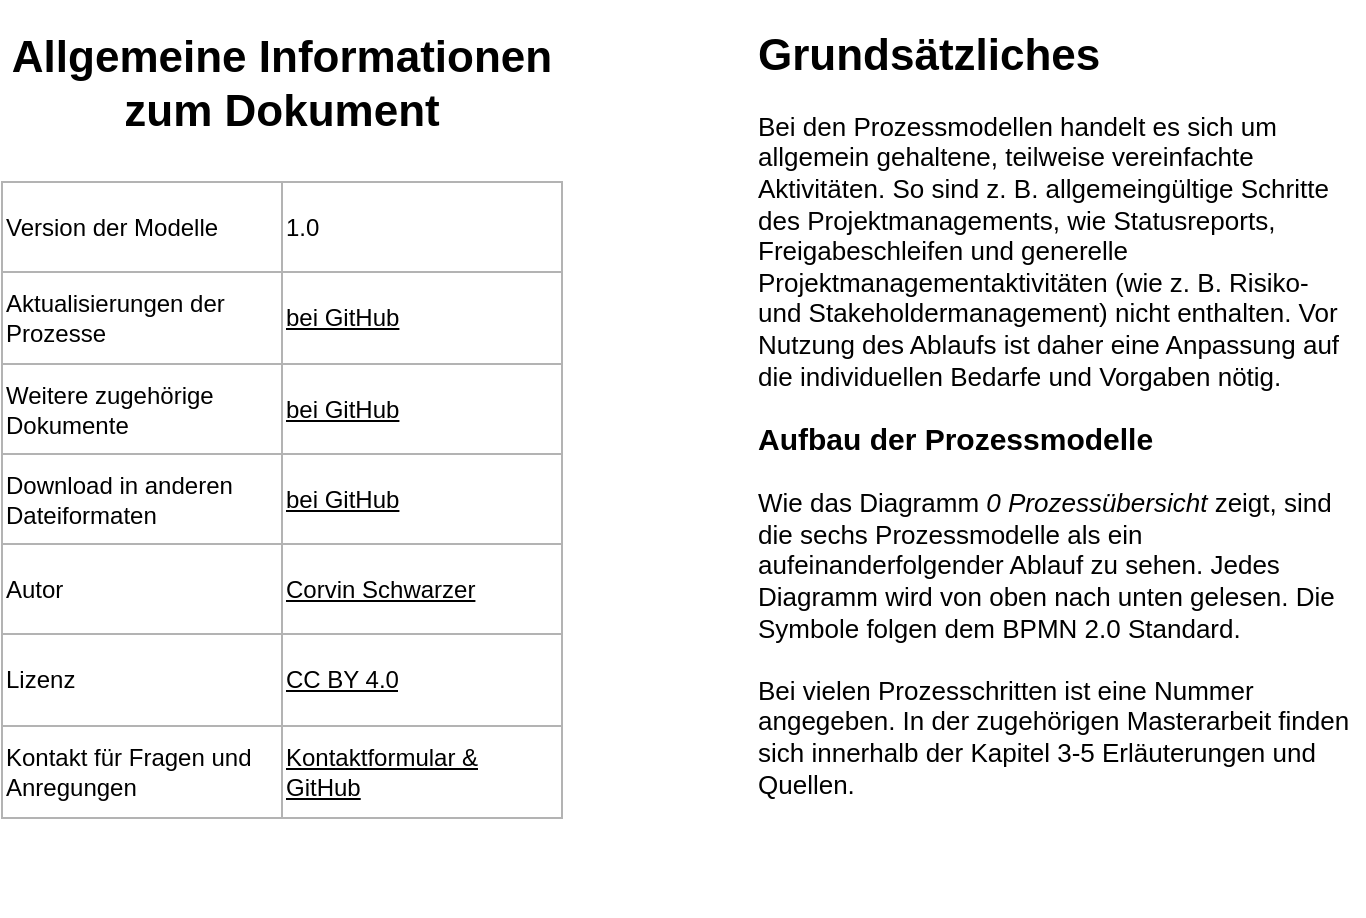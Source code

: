 <mxfile version="21.0.6" type="google" pages="8"><diagram id="2SCnPLTAMTySpWhE7mrQ" name="Informationen"><mxGraphModel grid="0" page="0" gridSize="10" guides="1" tooltips="1" connect="1" arrows="1" fold="1" pageScale="1" pageWidth="827" pageHeight="1169" math="0" shadow="0"><root><mxCell id="0"/><mxCell id="1" parent="0"/><mxCell id="iQBlcFkdAZnsCmBN3Rql-1" value="" style="shape=table;html=1;whiteSpace=wrap;startSize=0;container=1;collapsible=0;childLayout=tableLayout;align=left;swimlaneLine=1;columnLines=1;strokeColor=#B3B3B3;" vertex="1" parent="1"><mxGeometry x="40" y="80" width="280" height="318" as="geometry"/></mxCell><mxCell id="iQBlcFkdAZnsCmBN3Rql-6" value="" style="shape=tableRow;horizontal=0;startSize=0;swimlaneHead=0;swimlaneBody=0;top=0;left=0;bottom=0;right=0;collapsible=0;dropTarget=0;fillColor=none;points=[[0,0.5],[1,0.5]];portConstraint=eastwest;" vertex="1" parent="iQBlcFkdAZnsCmBN3Rql-1"><mxGeometry width="280" height="45" as="geometry"/></mxCell><mxCell id="iQBlcFkdAZnsCmBN3Rql-7" value="Version der Modelle" style="shape=partialRectangle;html=1;whiteSpace=wrap;connectable=0;fillColor=none;top=0;left=0;bottom=0;right=0;overflow=hidden;align=left;" vertex="1" parent="iQBlcFkdAZnsCmBN3Rql-6"><mxGeometry width="140" height="45" as="geometry"><mxRectangle width="140" height="45" as="alternateBounds"/></mxGeometry></mxCell><mxCell id="iQBlcFkdAZnsCmBN3Rql-8" value="1.0" style="shape=partialRectangle;html=1;whiteSpace=wrap;connectable=0;fillColor=none;top=0;left=0;bottom=0;right=0;overflow=hidden;align=left;" vertex="1" parent="iQBlcFkdAZnsCmBN3Rql-6"><mxGeometry x="140" width="140" height="45" as="geometry"><mxRectangle width="140" height="45" as="alternateBounds"/></mxGeometry></mxCell><mxCell id="iQBlcFkdAZnsCmBN3Rql-14" style="shape=tableRow;horizontal=0;startSize=0;swimlaneHead=0;swimlaneBody=0;top=0;left=0;bottom=0;right=0;collapsible=0;dropTarget=0;fillColor=none;points=[[0,0.5],[1,0.5]];portConstraint=eastwest;" vertex="1" parent="iQBlcFkdAZnsCmBN3Rql-1"><mxGeometry y="45" width="280" height="46" as="geometry"/></mxCell><mxCell id="iQBlcFkdAZnsCmBN3Rql-15" value="Aktualisierungen der Prozesse" style="shape=partialRectangle;html=1;whiteSpace=wrap;connectable=0;fillColor=none;top=0;left=0;bottom=0;right=0;overflow=hidden;align=left;" vertex="1" parent="iQBlcFkdAZnsCmBN3Rql-14"><mxGeometry width="140" height="46" as="geometry"><mxRectangle width="140" height="46" as="alternateBounds"/></mxGeometry></mxCell><UserObject label="&lt;u&gt;bei GitHub&lt;/u&gt;" link="https://github.com/schuldigitalisierung/schulserver/prozessmodelle" id="iQBlcFkdAZnsCmBN3Rql-16"><mxCell style="shape=partialRectangle;html=1;whiteSpace=wrap;connectable=0;fillColor=none;top=0;left=0;bottom=0;right=0;overflow=hidden;align=left;" vertex="1" parent="iQBlcFkdAZnsCmBN3Rql-14"><mxGeometry x="140" width="140" height="46" as="geometry"><mxRectangle width="140" height="46" as="alternateBounds"/></mxGeometry></mxCell></UserObject><mxCell id="dl1_J2o6uPxLaJLPcv7a-1" style="shape=tableRow;horizontal=0;startSize=0;swimlaneHead=0;swimlaneBody=0;top=0;left=0;bottom=0;right=0;collapsible=0;dropTarget=0;fillColor=none;points=[[0,0.5],[1,0.5]];portConstraint=eastwest;" vertex="1" parent="iQBlcFkdAZnsCmBN3Rql-1"><mxGeometry y="91" width="280" height="45" as="geometry"/></mxCell><mxCell id="dl1_J2o6uPxLaJLPcv7a-2" value="Weitere zugehörige Dokumente" style="shape=partialRectangle;html=1;whiteSpace=wrap;connectable=0;fillColor=none;top=0;left=0;bottom=0;right=0;overflow=hidden;align=left;" vertex="1" parent="dl1_J2o6uPxLaJLPcv7a-1"><mxGeometry width="140" height="45" as="geometry"><mxRectangle width="140" height="45" as="alternateBounds"/></mxGeometry></mxCell><UserObject label="&lt;u&gt;bei GitHub&lt;/u&gt;" link="https://github.com/schuldigitalisierung/" id="dl1_J2o6uPxLaJLPcv7a-3"><mxCell style="shape=partialRectangle;html=1;whiteSpace=wrap;connectable=0;fillColor=none;top=0;left=0;bottom=0;right=0;overflow=hidden;align=left;" vertex="1" parent="dl1_J2o6uPxLaJLPcv7a-1"><mxGeometry x="140" width="140" height="45" as="geometry"><mxRectangle width="140" height="45" as="alternateBounds"/></mxGeometry></mxCell></UserObject><mxCell id="ZLTI8BMIA2uqGwYmh6fM-1" style="shape=tableRow;horizontal=0;startSize=0;swimlaneHead=0;swimlaneBody=0;top=0;left=0;bottom=0;right=0;collapsible=0;dropTarget=0;fillColor=none;points=[[0,0.5],[1,0.5]];portConstraint=eastwest;" vertex="1" parent="iQBlcFkdAZnsCmBN3Rql-1"><mxGeometry y="136" width="280" height="45" as="geometry"/></mxCell><mxCell id="ZLTI8BMIA2uqGwYmh6fM-2" value="Download in anderen Dateiformaten" style="shape=partialRectangle;html=1;whiteSpace=wrap;connectable=0;fillColor=none;top=0;left=0;bottom=0;right=0;overflow=hidden;align=left;" vertex="1" parent="ZLTI8BMIA2uqGwYmh6fM-1"><mxGeometry width="140" height="45" as="geometry"><mxRectangle width="140" height="45" as="alternateBounds"/></mxGeometry></mxCell><UserObject label="bei GitHub" link="https://github.com/schuldigitalisierung/schulserver/prozessmodelle" id="ZLTI8BMIA2uqGwYmh6fM-3"><mxCell style="shape=partialRectangle;html=1;whiteSpace=wrap;connectable=0;fillColor=none;top=0;left=0;bottom=0;right=0;overflow=hidden;align=left;fontStyle=4" vertex="1" parent="ZLTI8BMIA2uqGwYmh6fM-1"><mxGeometry x="140" width="140" height="45" as="geometry"><mxRectangle width="140" height="45" as="alternateBounds"/></mxGeometry></mxCell></UserObject><mxCell id="iQBlcFkdAZnsCmBN3Rql-17" style="shape=tableRow;horizontal=0;startSize=0;swimlaneHead=0;swimlaneBody=0;top=0;left=0;bottom=0;right=0;collapsible=0;dropTarget=0;fillColor=none;points=[[0,0.5],[1,0.5]];portConstraint=eastwest;" vertex="1" parent="iQBlcFkdAZnsCmBN3Rql-1"><mxGeometry y="181" width="280" height="45" as="geometry"/></mxCell><mxCell id="iQBlcFkdAZnsCmBN3Rql-18" value="Autor" style="shape=partialRectangle;html=1;whiteSpace=wrap;connectable=0;fillColor=none;top=0;left=0;bottom=0;right=0;overflow=hidden;align=left;" vertex="1" parent="iQBlcFkdAZnsCmBN3Rql-17"><mxGeometry width="140" height="45" as="geometry"><mxRectangle width="140" height="45" as="alternateBounds"/></mxGeometry></mxCell><UserObject label="Corvin Schwarzer" link="https://corvin-schwarzer.de/" linkTarget="_blank" id="iQBlcFkdAZnsCmBN3Rql-19"><mxCell style="shape=partialRectangle;html=1;whiteSpace=wrap;connectable=0;fillColor=none;top=0;left=0;bottom=0;right=0;overflow=hidden;align=left;fontStyle=4" vertex="1" parent="iQBlcFkdAZnsCmBN3Rql-17"><mxGeometry x="140" width="140" height="45" as="geometry"><mxRectangle width="140" height="45" as="alternateBounds"/></mxGeometry></mxCell></UserObject><mxCell id="iQBlcFkdAZnsCmBN3Rql-20" style="shape=tableRow;horizontal=0;startSize=0;swimlaneHead=0;swimlaneBody=0;top=0;left=0;bottom=0;right=0;collapsible=0;dropTarget=0;fillColor=none;points=[[0,0.5],[1,0.5]];portConstraint=eastwest;" vertex="1" parent="iQBlcFkdAZnsCmBN3Rql-1"><mxGeometry y="226" width="280" height="46" as="geometry"/></mxCell><mxCell id="iQBlcFkdAZnsCmBN3Rql-21" value="Lizenz" style="shape=partialRectangle;html=1;whiteSpace=wrap;connectable=0;fillColor=none;top=0;left=0;bottom=0;right=0;overflow=hidden;align=left;" vertex="1" parent="iQBlcFkdAZnsCmBN3Rql-20"><mxGeometry width="140" height="46" as="geometry"><mxRectangle width="140" height="46" as="alternateBounds"/></mxGeometry></mxCell><UserObject label="&lt;u&gt;CC BY 4.0&lt;/u&gt;" link="https://creativecommons.org/licenses/by/4.0/deed.de" id="iQBlcFkdAZnsCmBN3Rql-22"><mxCell style="shape=partialRectangle;html=1;whiteSpace=wrap;connectable=0;fillColor=none;top=0;left=0;bottom=0;right=0;overflow=hidden;align=left;" vertex="1" parent="iQBlcFkdAZnsCmBN3Rql-20"><mxGeometry x="140" width="140" height="46" as="geometry"><mxRectangle width="140" height="46" as="alternateBounds"/></mxGeometry></mxCell></UserObject><mxCell id="iQBlcFkdAZnsCmBN3Rql-23" style="shape=tableRow;horizontal=0;startSize=0;swimlaneHead=0;swimlaneBody=0;top=0;left=0;bottom=0;right=0;collapsible=0;dropTarget=0;fillColor=none;points=[[0,0.5],[1,0.5]];portConstraint=eastwest;" vertex="1" parent="iQBlcFkdAZnsCmBN3Rql-1"><mxGeometry y="272" width="280" height="46" as="geometry"/></mxCell><mxCell id="iQBlcFkdAZnsCmBN3Rql-24" value="Kontakt für Fragen und Anregungen" style="shape=partialRectangle;html=1;whiteSpace=wrap;connectable=0;fillColor=none;top=0;left=0;bottom=0;right=0;overflow=hidden;align=left;" vertex="1" parent="iQBlcFkdAZnsCmBN3Rql-23"><mxGeometry width="140" height="46" as="geometry"><mxRectangle width="140" height="46" as="alternateBounds"/></mxGeometry></mxCell><UserObject label="Kontaktformular &amp;amp;&lt;br&gt;GitHub" link="https://corvin-schwarzer.de/" id="iQBlcFkdAZnsCmBN3Rql-25"><mxCell style="shape=partialRectangle;html=1;whiteSpace=wrap;connectable=0;fillColor=none;top=0;left=0;bottom=0;right=0;overflow=hidden;align=left;fontStyle=4" vertex="1" parent="iQBlcFkdAZnsCmBN3Rql-23"><mxGeometry x="140" width="140" height="46" as="geometry"><mxRectangle width="140" height="46" as="alternateBounds"/></mxGeometry></mxCell></UserObject><mxCell id="iQBlcFkdAZnsCmBN3Rql-30" value="&lt;font style=&quot;font-size: 22px;&quot;&gt;Allgemeine Informationen zum Dokument&lt;/font&gt;" style="text;html=1;strokeColor=none;fillColor=none;align=center;verticalAlign=middle;whiteSpace=wrap;rounded=0;fontSize=13;fontStyle=1" vertex="1" parent="1"><mxGeometry x="40" y="16" width="280" height="30" as="geometry"/></mxCell><mxCell id="qYOGCHXgdp0QduDQ7xec-1" value="&lt;h1 style=&quot;font-size: 22px;&quot;&gt;Grundsätzliches&lt;br&gt;&lt;/h1&gt;&lt;p&gt;Bei den Prozessmodellen handelt es sich um allgemein gehaltene, teilweise vereinfachte Aktivitäten. So sind z. B. allgemeingültige Schritte des Projektmanagements, wie Statusreports, Freigabeschleifen und generelle Projektmanagementaktivitäten (wie z. B. Risiko- und Stakeholdermanagement) nicht enthalten. Vor Nutzung des Ablaufs ist daher eine Anpassung auf die individuellen Bedarfe und Vorgaben nötig.&lt;br&gt;&lt;/p&gt;&lt;p style=&quot;font-size: 15px;&quot;&gt;&lt;font style=&quot;font-size: 15px;&quot;&gt;&lt;b style=&quot;&quot;&gt;Aufbau der Prozessmodelle&lt;/b&gt;&lt;/font&gt;&lt;/p&gt;&lt;div&gt;Wie das Diagramm &lt;i&gt;0 Prozessübersicht&lt;/i&gt; zeigt, sind die sechs Prozessmodelle als ein aufeinanderfolgender Ablauf zu sehen. Jedes Diagramm wird von oben nach unten gelesen. Die Symbole folgen dem BPMN 2.0 Standard.&lt;/div&gt;&lt;div&gt;&lt;br&gt;&lt;/div&gt;&lt;div&gt;Bei vielen Prozesschritten ist eine Nummer angegeben. In der zugehörigen Masterarbeit finden sich innerhalb der Kapitel 3-5 Erläuterungen und Quellen.&lt;br&gt;&lt;/div&gt;" style="text;html=1;strokeColor=none;fillColor=none;spacing=5;spacingTop=-20;whiteSpace=wrap;overflow=hidden;rounded=0;fontSize=13;" vertex="1" parent="1"><mxGeometry x="413" y="-1" width="308" height="448" as="geometry"/></mxCell></root></mxGraphModel></diagram><diagram id="jBJvSNVGCTjoXZ7HdcoQ" name="0 Prozessübersicht"><mxGraphModel dx="1434" dy="844" grid="0" gridSize="10" guides="1" tooltips="1" connect="1" arrows="1" fold="1" page="0" pageScale="1" pageWidth="827" pageHeight="1169" math="0" shadow="0"><root><mxCell id="0"/><mxCell id="1" parent="0"/><mxCell id="h0cPpxhRb7HLmQx6ubOh-10" style="edgeStyle=orthogonalEdgeStyle;rounded=0;orthogonalLoop=1;jettySize=auto;html=1;" parent="1" source="h0cPpxhRb7HLmQx6ubOh-1" target="h0cPpxhRb7HLmQx6ubOh-3" edge="1"><mxGeometry relative="1" as="geometry"/></mxCell><mxCell id="h0cPpxhRb7HLmQx6ubOh-1" value="Bedarf an&lt;br&gt;(neuer) Server-&lt;br&gt;lösung" style="points=[[0.145,0.145,0],[0.5,0,0],[0.855,0.145,0],[1,0.5,0],[0.855,0.855,0],[0.5,1,0],[0.145,0.855,0],[0,0.5,0]];shape=mxgraph.bpmn.event;html=1;verticalLabelPosition=bottom;labelBackgroundColor=#ffffff;verticalAlign=top;align=center;perimeter=ellipsePerimeter;outlineConnect=0;aspect=fixed;outline=standard;symbol=general;" parent="1" vertex="1"><mxGeometry x="50" y="60" width="50" height="50" as="geometry"/></mxCell><mxCell id="h0cPpxhRb7HLmQx6ubOh-11" style="edgeStyle=orthogonalEdgeStyle;rounded=0;orthogonalLoop=1;jettySize=auto;html=1;" parent="1" source="h0cPpxhRb7HLmQx6ubOh-3" target="h0cPpxhRb7HLmQx6ubOh-4" edge="1"><mxGeometry relative="1" as="geometry"/></mxCell><mxCell id="h0cPpxhRb7HLmQx6ubOh-3" value="1 Projektbeginn" style="points=[[0.25,0,0],[0.5,0,0],[0.75,0,0],[1,0.25,0],[1,0.5,0],[1,0.75,0],[0.75,1,0],[0.5,1,0],[0.25,1,0],[0,0.75,0],[0,0.5,0],[0,0.25,0]];shape=mxgraph.bpmn.task;whiteSpace=wrap;rectStyle=rounded;size=10;taskMarker=abstract;isLoopSub=1;" parent="1" vertex="1"><mxGeometry x="160" y="45" width="120" height="80" as="geometry"/></mxCell><mxCell id="3kP1VN9N9SzPVEQe5nsO-1" style="edgeStyle=orthogonalEdgeStyle;rounded=0;orthogonalLoop=1;jettySize=auto;html=1;endArrow=classic;endFill=1;" parent="1" source="h0cPpxhRb7HLmQx6ubOh-4" target="h0cPpxhRb7HLmQx6ubOh-6" edge="1"><mxGeometry relative="1" as="geometry"><mxPoint x="568" y="85" as="targetPoint"/></mxGeometry></mxCell><mxCell id="h0cPpxhRb7HLmQx6ubOh-4" value="2 Bestandsanalyse und Strategieentwicklung" style="points=[[0.25,0,0],[0.5,0,0],[0.75,0,0],[1,0.25,0],[1,0.5,0],[1,0.75,0],[0.75,1,0],[0.5,1,0],[0.25,1,0],[0,0.75,0],[0,0.5,0],[0,0.25,0]];shape=mxgraph.bpmn.task;whiteSpace=wrap;rectStyle=rounded;size=10;taskMarker=abstract;isLoopSub=1;" parent="1" vertex="1"><mxGeometry x="330" y="45" width="120" height="80" as="geometry"/></mxCell><mxCell id="h0cPpxhRb7HLmQx6ubOh-14" style="edgeStyle=orthogonalEdgeStyle;rounded=0;orthogonalLoop=1;jettySize=auto;html=1;entryX=0;entryY=0.5;entryDx=0;entryDy=0;entryPerimeter=0;exitX=1;exitY=0.5;exitDx=0;exitDy=0;exitPerimeter=0;" parent="1" source="h0cPpxhRb7HLmQx6ubOh-6" target="h0cPpxhRb7HLmQx6ubOh-7" edge="1"><mxGeometry relative="1" as="geometry"><Array as="points"><mxPoint x="666" y="85"/><mxPoint x="666" y="170"/><mxPoint x="140" y="170"/><mxPoint x="140" y="260"/></Array></mxGeometry></mxCell><mxCell id="h0cPpxhRb7HLmQx6ubOh-6" value="3 Anforderungs-definition" style="points=[[0.25,0,0],[0.5,0,0],[0.75,0,0],[1,0.25,0],[1,0.5,0],[1,0.75,0],[0.75,1,0],[0.5,1,0],[0.25,1,0],[0,0.75,0],[0,0.5,0],[0,0.25,0]];shape=mxgraph.bpmn.task;whiteSpace=wrap;rectStyle=rounded;size=10;taskMarker=abstract;isLoopSub=1;" parent="1" vertex="1"><mxGeometry x="502" y="45" width="120" height="80" as="geometry"/></mxCell><mxCell id="h0cPpxhRb7HLmQx6ubOh-15" style="edgeStyle=orthogonalEdgeStyle;rounded=0;orthogonalLoop=1;jettySize=auto;html=1;" parent="1" source="h0cPpxhRb7HLmQx6ubOh-7" target="h0cPpxhRb7HLmQx6ubOh-8" edge="1"><mxGeometry relative="1" as="geometry"/></mxCell><mxCell id="h0cPpxhRb7HLmQx6ubOh-7" value="4 Beschaffung" style="points=[[0.25,0,0],[0.5,0,0],[0.75,0,0],[1,0.25,0],[1,0.5,0],[1,0.75,0],[0.75,1,0],[0.5,1,0],[0.25,1,0],[0,0.75,0],[0,0.5,0],[0,0.25,0]];shape=mxgraph.bpmn.task;whiteSpace=wrap;rectStyle=rounded;size=10;taskMarker=abstract;isLoopSub=1;" parent="1" vertex="1"><mxGeometry x="160" y="220" width="120" height="80" as="geometry"/></mxCell><mxCell id="3leZkgH-1q8G0nyA6PVZ-3" style="edgeStyle=orthogonalEdgeStyle;rounded=0;orthogonalLoop=1;jettySize=auto;html=1;" parent="1" source="h0cPpxhRb7HLmQx6ubOh-8" target="3leZkgH-1q8G0nyA6PVZ-2" edge="1"><mxGeometry relative="1" as="geometry"/></mxCell><mxCell id="3leZkgH-1q8G0nyA6PVZ-5" style="edgeStyle=orthogonalEdgeStyle;rounded=0;orthogonalLoop=1;jettySize=auto;html=1;endArrow=none;endFill=0;dashed=1;" parent="1" source="h0cPpxhRb7HLmQx6ubOh-8" target="h0cPpxhRb7HLmQx6ubOh-9" edge="1"><mxGeometry relative="1" as="geometry"/></mxCell><mxCell id="h0cPpxhRb7HLmQx6ubOh-8" value="5 Einführung" style="points=[[0.25,0,0],[0.5,0,0],[0.75,0,0],[1,0.25,0],[1,0.5,0],[1,0.75,0],[0.75,1,0],[0.5,1,0],[0.25,1,0],[0,0.75,0],[0,0.5,0],[0,0.25,0]];shape=mxgraph.bpmn.task;whiteSpace=wrap;rectStyle=rounded;size=10;taskMarker=abstract;isLoopSub=1;" parent="1" vertex="1"><mxGeometry x="330" y="220" width="120" height="80" as="geometry"/></mxCell><mxCell id="h0cPpxhRb7HLmQx6ubOh-9" value="6 Betrieb" style="points=[[0.25,0,0],[0.5,0,0],[0.75,0,0],[1,0.25,0],[1,0.5,0],[1,0.75,0],[0.75,1,0],[0.5,1,0],[0.25,1,0],[0,0.75,0],[0,0.5,0],[0,0.25,0]];shape=mxgraph.bpmn.task;whiteSpace=wrap;rectStyle=rounded;size=10;taskMarker=abstract;isLoopSub=1;" parent="1" vertex="1"><mxGeometry x="583" y="220" width="120" height="80" as="geometry"/></mxCell><mxCell id="3leZkgH-1q8G0nyA6PVZ-2" value="Einführungs-&lt;br&gt;projekt abgeschlossen" style="points=[[0.145,0.145,0],[0.5,0,0],[0.855,0.145,0],[1,0.5,0],[0.855,0.855,0],[0.5,1,0],[0.145,0.855,0],[0,0.5,0]];shape=mxgraph.bpmn.event;html=1;verticalLabelPosition=bottom;labelBackgroundColor=#ffffff;verticalAlign=top;align=center;perimeter=ellipsePerimeter;outlineConnect=0;aspect=fixed;outline=end;symbol=general;" parent="1" vertex="1"><mxGeometry x="492" y="235" width="50" height="50" as="geometry"/></mxCell></root></mxGraphModel></diagram><diagram id="InRWlqhI7mxxxfOtgFVT" name="1 Projektbeginn"><mxGraphModel grid="0" page="0" gridSize="10" guides="1" tooltips="1" connect="1" arrows="1" fold="1" pageScale="1" pageWidth="827" pageHeight="1169" math="0" shadow="0"><root><mxCell id="0"/><mxCell id="1" parent="0"/><mxCell id="kxcinE3vVBzDDugUj9gd-1" value="Schulträger" style="swimlane;html=1;startSize=20;fontStyle=0;collapsible=0;horizontal=0;swimlaneLine=0;swimlaneFillColor=#ffffff;strokeWidth=2;rotation=90;movable=1;resizable=1;rotatable=1;deletable=1;editable=1;connectable=1;container=0;" vertex="1" parent="1"><mxGeometry x="-262.37" y="121.6" width="1691.35" height="244.87" as="geometry"/></mxCell><mxCell id="kxcinE3vVBzDDugUj9gd-14" value="Schulen" style="swimlane;html=1;startSize=20;fontStyle=0;collapsible=0;horizontal=0;swimlaneLine=0;swimlaneFillColor=default;strokeWidth=2;rotation=90;movable=1;resizable=1;rotatable=1;deletable=1;editable=1;connectable=1;container=0;strokeColor=default;" vertex="1" parent="1"><mxGeometry x="-710.83" y="152.35" width="1691.09" height="182.46" as="geometry"/></mxCell><mxCell id="kxcinE3vVBzDDugUj9gd-25" value="Projekt-Stakeholder" style="swimlane;html=1;startSize=20;fontStyle=0;collapsible=0;horizontal=0;swimlaneLine=0;swimlaneFillColor=#ffffff;strokeWidth=2;rotation=90;movable=1;resizable=1;rotatable=1;deletable=1;editable=1;connectable=1;container=0;" vertex="1" parent="1"><mxGeometry x="-58.04" y="156.28" width="1692.05" height="176.5" as="geometry"/></mxCell><mxCell id="kxcinE3vVBzDDugUj9gd-38" value="Projektplan-&lt;br&gt;Entwurf" style="sketch=0;pointerEvents=1;shadow=0;dashed=0;html=1;strokeColor=none;fillColor=#505050;labelPosition=center;verticalLabelPosition=bottom;verticalAlign=top;outlineConnect=0;align=center;shape=mxgraph.office.concepts.document;rotation=0;labelBackgroundColor=default;" vertex="1" parent="kxcinE3vVBzDDugUj9gd-25"><mxGeometry x="696.98" y="-249.61" width="40" height="47" as="geometry"/></mxCell><mxCell id="kxcinE3vVBzDDugUj9gd-47" value="Projektverantwortliche*r" style="swimlane;html=1;startSize=20;fontStyle=0;collapsible=0;horizontal=0;swimlaneLine=0;swimlaneFillColor=#ffffff;strokeWidth=2;rotation=90;movable=1;resizable=1;rotatable=1;deletable=1;editable=1;connectable=1;container=0;" vertex="1" parent="1"><mxGeometry x="-514.65" y="111.61" width="1690.32" height="263.24" as="geometry"/></mxCell><mxCell id="kxcinE3vVBzDDugUj9gd-45" style="edgeStyle=orthogonalEdgeStyle;rounded=0;orthogonalLoop=1;jettySize=auto;html=1;exitX=0;exitY=0.5;exitDx=0;exitDy=0;entryX=0;entryY=0.5;entryDx=0;entryDy=0;entryPerimeter=0;startArrow=none;startFill=0;endArrow=none;endFill=0;fillColor=#f5f5f5;strokeColor=#666666;" edge="1" parent="1" source="kxcinE3vVBzDDugUj9gd-25" target="kxcinE3vVBzDDugUj9gd-32"><mxGeometry relative="1" as="geometry"><Array as="points"><mxPoint x="788" y="-740"/></Array></mxGeometry></mxCell><mxCell id="kxcinE3vVBzDDugUj9gd-46" style="edgeStyle=orthogonalEdgeStyle;rounded=0;orthogonalLoop=1;jettySize=auto;html=1;startArrow=none;startFill=0;endArrow=none;endFill=0;entryX=0;entryY=0.5;entryDx=0;entryDy=0;exitX=0;exitY=0.5;exitDx=0;exitDy=0;exitPerimeter=0;fillColor=#f5f5f5;strokeColor=#666666;" edge="1" parent="1" source="kxcinE3vVBzDDugUj9gd-30" target="kxcinE3vVBzDDugUj9gd-14"><mxGeometry relative="1" as="geometry"><mxPoint x="391.333" y="-601.667" as="targetPoint"/><Array as="points"><mxPoint x="138" y="-728"/><mxPoint x="138" y="-602"/></Array></mxGeometry></mxCell><mxCell id="kxcinE3vVBzDDugUj9gd-30" value="Stakeholder einer&lt;br&gt;Schule sind primär:&lt;br&gt;- Schulleitung&lt;br&gt;- Gremien&lt;br&gt;- Beauftragte&lt;br&gt;- Lehrkräfte&lt;br&gt;- SchülerInnen&lt;br&gt;- IT-Betreuung&lt;br&gt;- Schulverwaltung" style="html=1;shape=mxgraph.flowchart.annotation_2;align=left;labelPosition=right;fillColor=#f5f5f5;strokeColor=#666666;fontColor=#333333;" vertex="1" parent="1"><mxGeometry x="157" y="-809" width="50" height="163" as="geometry"/></mxCell><mxCell id="kxcinE3vVBzDDugUj9gd-32" value="Projekt-Stakeholder&lt;br&gt;können sein:&lt;br&gt;&lt;br&gt;- Führungskräfte beim Schulträger&lt;br&gt;- Schulübergreifende Gremien&lt;br&gt;- Beauftragte&lt;br&gt;- Serviceeinheiten und &lt;br&gt;&amp;nbsp; Dienstleister" style="html=1;shape=mxgraph.flowchart.annotation_2;align=left;labelPosition=right;fillColor=#f5f5f5;strokeColor=#666666;fontColor=#333333;" vertex="1" parent="1"><mxGeometry x="787" y="-809" width="50" height="138" as="geometry"/></mxCell><mxCell id="kxcinE3vVBzDDugUj9gd-67" style="edgeStyle=orthogonalEdgeStyle;rounded=0;orthogonalLoop=1;jettySize=auto;html=1;exitX=0;exitY=0.5;exitDx=0;exitDy=0;exitPerimeter=0;startArrow=none;startFill=0;endArrow=none;endFill=0;entryX=0;entryY=0.5;entryDx=0;entryDy=0;fillColor=#f5f5f5;strokeColor=#666666;" edge="1" parent="1" source="kxcinE3vVBzDDugUj9gd-65" target="kxcinE3vVBzDDugUj9gd-47"><mxGeometry relative="1" as="geometry"><mxPoint x="363.0" y="-599.059" as="targetPoint"/><Array as="points"><mxPoint x="351" y="-728"/><mxPoint x="351" y="-602"/></Array></mxGeometry></mxCell><mxCell id="kxcinE3vVBzDDugUj9gd-65" value="Projektverantwortlich kann bspw. sein:&lt;br&gt;&lt;br&gt;- Lenkungsausschuss (z. B. besetzt&lt;br&gt;&amp;nbsp; &amp;nbsp;mit Vertretern des Schulträgers,&lt;br&gt;&lt;div&gt;&amp;nbsp; &amp;nbsp;Ministeriums, der Schulen...)&lt;/div&gt;- Führungskraft beim Schulträger" style="html=1;shape=mxgraph.flowchart.annotation_2;align=left;labelPosition=right;fillColor=#f5f5f5;strokeColor=#666666;fontColor=#333333;" vertex="1" parent="1"><mxGeometry x="364" y="-786.75" width="50" height="118.5" as="geometry"/></mxCell><mxCell id="kxcinE3vVBzDDugUj9gd-52" style="edgeStyle=orthogonalEdgeStyle;rounded=0;orthogonalLoop=1;jettySize=auto;html=1;exitX=1;exitY=0.5;exitDx=0;exitDy=0;exitPerimeter=0;" edge="1" parent="1"><mxGeometry relative="1" as="geometry"><mxPoint x="441" y="-180.75" as="sourcePoint"/></mxGeometry></mxCell><mxCell id="kxcinE3vVBzDDugUj9gd-54" value="" style="edgeStyle=orthogonalEdgeStyle;rounded=0;orthogonalLoop=1;jettySize=auto;html=1;exitX=1;exitY=0.5;exitDx=0;exitDy=0;exitPerimeter=0;" edge="1" parent="1"><mxGeometry relative="1" as="geometry"><mxPoint x="380" y="315.25" as="targetPoint"/></mxGeometry></mxCell><mxCell id="ITi2lSx92bRlsVnoBAu5-9" value="" style="edgeStyle=orthogonalEdgeStyle;rounded=0;orthogonalLoop=1;jettySize=auto;html=1;fontFamily=Helvetica;fontSize=12;fontColor=default;endArrow=classic;endFill=1;exitX=0.5;exitY=1;exitDx=0;exitDy=0;exitPerimeter=0;startArrow=none;" edge="1" parent="1" source="-PhdwBIq4jiMzUkjDERT-1" target="ITi2lSx92bRlsVnoBAu5-7"><mxGeometry x="525" y="147" relative="1" as="geometry"><mxPoint x="545" y="717" as="sourcePoint"/></mxGeometry></mxCell><mxCell id="kxcinE3vVBzDDugUj9gd-71" value="&lt;span style=&quot;background-color: rgb(255, 255, 255);&quot;&gt;Abgenommener&lt;br&gt;Projektplan&lt;/span&gt;" style="sketch=0;pointerEvents=1;shadow=0;dashed=0;html=1;strokeColor=none;fillColor=#505050;labelPosition=center;verticalLabelPosition=bottom;verticalAlign=top;outlineConnect=0;align=center;shape=mxgraph.office.concepts.document;" vertex="1" parent="1"><mxGeometry x="393" y="234" width="40" height="47" as="geometry"/></mxCell><mxCell id="huO0QHXsb7VMDCV-nlMs-2" style="edgeStyle=orthogonalEdgeStyle;rounded=0;orthogonalLoop=1;jettySize=auto;html=1;exitX=0.5;exitY=1;exitDx=0;exitDy=0;exitPerimeter=0;entryX=0.5;entryY=0;entryDx=0;entryDy=0;entryPerimeter=0;" edge="1" parent="1" source="l49PlusxHKoEOMAGuQnL-7" target="CZKyUGMaYzVMn_uzxInj-2"><mxGeometry relative="1" as="geometry"><mxPoint x="791.5" y="854.5" as="sourcePoint"/></mxGeometry></mxCell><mxCell id="kxcinE3vVBzDDugUj9gd-70" style="edgeStyle=orthogonalEdgeStyle;rounded=0;orthogonalLoop=1;jettySize=auto;html=1;entryX=0.5;entryY=0;entryDx=0;entryDy=0;entryPerimeter=0;startArrow=none;startFill=0;endArrow=classic;endFill=1;exitX=0.5;exitY=1;exitDx=0;exitDy=0;exitPerimeter=0;" edge="1" parent="1" source="l49PlusxHKoEOMAGuQnL-11" target="kxcinE3vVBzDDugUj9gd-69"><mxGeometry relative="1" as="geometry"><mxPoint x="526" y="185" as="sourcePoint"/><Array as="points"><mxPoint x="284" y="195"/></Array></mxGeometry></mxCell><mxCell id="kxcinE3vVBzDDugUj9gd-75" value="" style="edgeStyle=orthogonalEdgeStyle;shape=connector;rounded=0;orthogonalLoop=1;jettySize=auto;html=1;labelBackgroundColor=default;fontFamily=Helvetica;fontSize=11;fontColor=default;endArrow=block;endFill=0;strokeColor=default;exitX=1;exitY=0.5;exitDx=0;exitDy=0;exitPerimeter=0;startArrow=oval;startFill=0;dashed=1;entryX=0;entryY=0.5;entryDx=0;entryDy=0;entryPerimeter=0;" edge="1" parent="1" source="ITi2lSx92bRlsVnoBAu5-7" target="l49PlusxHKoEOMAGuQnL-7"><mxGeometry relative="1" as="geometry"><mxPoint x="731.5" y="814.5" as="targetPoint"/></mxGeometry></mxCell><mxCell id="CZKyUGMaYzVMn_uzxInj-4" style="edgeStyle=orthogonalEdgeStyle;rounded=0;orthogonalLoop=1;jettySize=auto;html=1;entryX=0;entryY=0.5;entryDx=0;entryDy=0;entryPerimeter=0;startArrow=oval;startFill=0;endArrow=block;endFill=0;dashed=1;exitX=0.5;exitY=1;exitDx=0;exitDy=0;exitPerimeter=0;" edge="1" parent="1" source="l49PlusxHKoEOMAGuQnL-5" target="CZKyUGMaYzVMn_uzxInj-2"><mxGeometry relative="1" as="geometry"><mxPoint x="137" y="855.0" as="sourcePoint"/><Array as="points"><mxPoint x="137" y="839"/><mxPoint x="137" y="940"/></Array></mxGeometry></mxCell><mxCell id="huO0QHXsb7VMDCV-nlMs-1" value="Projektplanung&lt;br&gt;abgeschlossen" style="points=[[0.145,0.145,0],[0.5,0,0],[0.855,0.145,0],[1,0.5,0],[0.855,0.855,0],[0.5,1,0],[0.145,0.855,0],[0,0.5,0]];shape=mxgraph.bpmn.event;html=1;verticalLabelPosition=bottom;labelBackgroundColor=#ffffff;verticalAlign=top;align=center;perimeter=ellipsePerimeter;outlineConnect=0;aspect=fixed;outline=throwing;symbol=general;" vertex="1" parent="1"><mxGeometry x="767" y="984" width="50" height="50" as="geometry"/></mxCell><mxCell id="cLtHqWAqTVYQpfaGbBUx-11" style="edgeStyle=orthogonalEdgeStyle;rounded=0;orthogonalLoop=1;jettySize=auto;html=1;" edge="1" parent="1" source="kxcinE3vVBzDDugUj9gd-69" target="cLtHqWAqTVYQpfaGbBUx-10"><mxGeometry relative="1" as="geometry"/></mxCell><mxCell id="kxcinE3vVBzDDugUj9gd-69" value="Projektplan&#xA;abnehmen" style="points=[[0.25,0,0],[0.5,0,0],[0.75,0,0],[1,0.25,0],[1,0.5,0],[1,0.75,0],[0.75,1,0],[0.5,1,0],[0.25,1,0],[0,0.75,0],[0,0.5,0],[0,0.25,0]];shape=mxgraph.bpmn.task;whiteSpace=wrap;rectStyle=rounded;size=10;taskMarker=abstract;" vertex="1" parent="1"><mxGeometry x="224" y="218" width="120" height="80" as="geometry"/></mxCell><mxCell id="2s76RZWfHYwplD2I5Fw6-2" value="" style="edgeStyle=orthogonalEdgeStyle;shape=connector;rounded=0;orthogonalLoop=1;jettySize=auto;html=1;exitX=0.5;exitY=1;exitDx=0;exitDy=0;exitPerimeter=0;entryX=0.5;entryY=0;entryDx=0;entryDy=0;entryPerimeter=0;labelBackgroundColor=default;fontFamily=Helvetica;fontSize=11;fontColor=default;endArrow=classic;endFill=1;strokeColor=default;startArrow=none;" edge="1" parent="1" source="ITi2lSx92bRlsVnoBAu5-4" target="2s76RZWfHYwplD2I5Fw6-1"><mxGeometry relative="1" as="geometry"><mxPoint x="548.5" y="-346" as="sourcePoint"/><mxPoint x="548" y="-219" as="targetPoint"/></mxGeometry></mxCell><mxCell id="9bZjr8KPvmHfA1Kx4jNn-3" style="edgeStyle=orthogonalEdgeStyle;rounded=0;orthogonalLoop=1;jettySize=auto;html=1;endArrow=none;endFill=0;fillColor=#f5f5f5;strokeColor=#666666;fontFamily=Helvetica;fontSize=12;fontColor=default;startArrow=none;entryX=1;entryY=0.5;entryDx=0;entryDy=0;entryPerimeter=0;" edge="1" parent="1" source="9bZjr8KPvmHfA1Kx4jNn-4" target="huO0QHXsb7VMDCV-nlMs-1"><mxGeometry relative="1" as="geometry"><mxPoint x="792" y="714" as="targetPoint"/><mxPoint x="1095" y="714" as="sourcePoint"/></mxGeometry></mxCell><mxCell id="9bZjr8KPvmHfA1Kx4jNn-4" value="Sobald das Projekt&lt;br&gt;offiziell startet, beginnen&lt;br&gt;allgemeine Projekt-&lt;br&gt;managementaktivitäten,&lt;br&gt;wie das Projektcontrolling&lt;br&gt;und Risikomanagement." style="html=1;shape=mxgraph.flowchart.annotation_2;align=left;labelPosition=right;labelBackgroundColor=#FFFFFF;fillColor=#f5f5f5;fontColor=#333333;strokeColor=#666666;fontFamily=Helvetica;fontSize=12;" vertex="1" parent="1"><mxGeometry x="909" y="954" width="50" height="109" as="geometry"/></mxCell><mxCell id="ITi2lSx92bRlsVnoBAu5-2" value="Grobplanung erstellen" style="points=[[0.25,0,0],[0.5,0,0],[0.75,0,0],[1,0.25,0],[1,0.5,0],[1,0.75,0],[0.75,1,0],[0.5,1,0],[0.25,1,0],[0,0.75,0],[0,0.5,0],[0,0.25,0]];shape=mxgraph.bpmn.task;whiteSpace=wrap;rectStyle=rounded;size=10;html=1;taskMarker=abstract;strokeColor=default;fontFamily=Helvetica;fontSize=12;fontColor=default;fillColor=default;" vertex="1" parent="1"><mxGeometry x="487" y="-328" width="120" height="80" as="geometry"/></mxCell><mxCell id="ITi2lSx92bRlsVnoBAu5-4" value="Ressourcen-Verfügbarkeit sicherstellen" style="points=[[0.25,0,0],[0.5,0,0],[0.75,0,0],[1,0.25,0],[1,0.5,0],[1,0.75,0],[0.75,1,0],[0.5,1,0],[0.25,1,0],[0,0.75,0],[0,0.5,0],[0,0.25,0]];shape=mxgraph.bpmn.task;whiteSpace=wrap;rectStyle=rounded;size=10;html=1;taskMarker=abstract;strokeColor=default;fontFamily=Helvetica;fontSize=12;fontColor=default;fillColor=default;" vertex="1" parent="1"><mxGeometry x="487" y="-219" width="120" height="80" as="geometry"/></mxCell><mxCell id="ITi2lSx92bRlsVnoBAu5-5" value="" style="edgeStyle=orthogonalEdgeStyle;shape=connector;rounded=0;orthogonalLoop=1;jettySize=auto;html=1;exitX=0.5;exitY=1;exitDx=0;exitDy=0;exitPerimeter=0;entryX=0.5;entryY=0;entryDx=0;entryDy=0;entryPerimeter=0;labelBackgroundColor=default;fontFamily=Helvetica;fontSize=11;fontColor=default;endArrow=classic;endFill=1;strokeColor=default;startArrow=none;" edge="1" parent="1" source="ITi2lSx92bRlsVnoBAu5-2" target="ITi2lSx92bRlsVnoBAu5-4"><mxGeometry relative="1" as="geometry"><mxPoint x="547" y="-248" as="sourcePoint"/><mxPoint x="547.18" y="-110.67" as="targetPoint"/></mxGeometry></mxCell><mxCell id="ITi2lSx92bRlsVnoBAu5-10" style="edgeStyle=orthogonalEdgeStyle;rounded=0;orthogonalLoop=1;jettySize=auto;html=1;exitX=0;exitY=0.5;exitDx=0;exitDy=0;exitPerimeter=0;fontFamily=Helvetica;fontSize=11;fontColor=default;endArrow=block;endFill=0;startArrow=oval;startFill=0;dashed=1;entryX=1;entryY=0.5;entryDx=0;entryDy=0;entryPerimeter=0;" edge="1" parent="1" source="ITi2lSx92bRlsVnoBAu5-7" target="l49PlusxHKoEOMAGuQnL-5"><mxGeometry relative="1" as="geometry"><mxPoint x="207.44" y="814.235" as="targetPoint"/></mxGeometry></mxCell><mxCell id="ITi2lSx92bRlsVnoBAu5-7" value="" style="points=[[0.25,0.25,0],[0.5,0,0],[0.75,0.25,0],[1,0.5,0],[0.75,0.75,0],[0.5,1,0],[0.25,0.75,0],[0,0.5,0]];shape=mxgraph.bpmn.gateway2;html=1;verticalLabelPosition=bottom;labelBackgroundColor=#ffffff;verticalAlign=top;align=center;perimeter=rhombusPerimeter;outlineConnect=0;outline=none;symbol=none;gwType=parallel;strokeColor=default;fontFamily=Helvetica;fontSize=12;fontColor=default;fillColor=default;" vertex="1" parent="1"><mxGeometry x="520" y="789" width="50" height="50" as="geometry"/></mxCell><mxCell id="t04JzrJTehSbwBwN92wF-5" style="edgeStyle=orthogonalEdgeStyle;rounded=0;orthogonalLoop=1;jettySize=auto;html=1;fontFamily=Helvetica;fontSize=12;fontColor=default;endArrow=classic;endFill=1;" edge="1" parent="1" source="t04JzrJTehSbwBwN92wF-1"><mxGeometry relative="1" as="geometry"><mxPoint x="547.0" y="-328.0" as="targetPoint"/></mxGeometry></mxCell><mxCell id="wKQP4zCD3FAdGfaM5dMb-4" style="edgeStyle=orthogonalEdgeStyle;rounded=0;orthogonalLoop=1;jettySize=auto;html=1;exitX=1;exitY=0.5;exitDx=0;exitDy=0;exitPerimeter=0;endArrow=none;endFill=0;dashed=1;" edge="1" parent="1" source="2s76RZWfHYwplD2I5Fw6-1" target="kxcinE3vVBzDDugUj9gd-38"><mxGeometry relative="1" as="geometry"/></mxCell><mxCell id="wKQP4zCD3FAdGfaM5dMb-5" style="edgeStyle=orthogonalEdgeStyle;rounded=0;orthogonalLoop=1;jettySize=auto;html=1;exitX=1;exitY=0.5;exitDx=0;exitDy=0;exitPerimeter=0;endArrow=none;endFill=0;dashed=1;" edge="1" parent="1" source="kxcinE3vVBzDDugUj9gd-69" target="kxcinE3vVBzDDugUj9gd-71"><mxGeometry relative="1" as="geometry"><mxPoint x="582.13" y="42.38" as="sourcePoint"/><mxPoint x="619" y="42.4" as="targetPoint"/></mxGeometry></mxCell><mxCell id="CZKyUGMaYzVMn_uzxInj-3" style="edgeStyle=orthogonalEdgeStyle;rounded=0;orthogonalLoop=1;jettySize=auto;html=1;exitX=0.5;exitY=1;exitDx=0;exitDy=0;exitPerimeter=0;entryX=0.5;entryY=0;entryDx=0;entryDy=0;entryPerimeter=0;startArrow=none;startFill=0;endArrow=classic;endFill=1;" edge="1" parent="1" source="CZKyUGMaYzVMn_uzxInj-2" target="huO0QHXsb7VMDCV-nlMs-1"><mxGeometry relative="1" as="geometry"/></mxCell><mxCell id="CZKyUGMaYzVMn_uzxInj-2" value="" style="points=[[0.25,0.25,0],[0.5,0,0],[0.75,0.25,0],[1,0.5,0],[0.75,0.75,0],[0.5,1,0],[0.25,0.75,0],[0,0.5,0]];shape=mxgraph.bpmn.gateway2;html=1;verticalLabelPosition=bottom;labelBackgroundColor=#ffffff;verticalAlign=top;align=center;perimeter=rhombusPerimeter;outlineConnect=0;outline=none;symbol=none;gwType=parallel;" vertex="1" parent="1"><mxGeometry x="767" y="915" width="50" height="50" as="geometry"/></mxCell><mxCell id="l49PlusxHKoEOMAGuQnL-5" value="Information über &lt;br&gt;Projektvorhaben &lt;br&gt;erhalten" style="points=[[0.145,0.145,0],[0.5,0,0],[0.855,0.145,0],[1,0.5,0],[0.855,0.855,0],[0.5,1,0],[0.145,0.855,0],[0,0.5,0]];shape=mxgraph.bpmn.event;html=1;verticalLabelPosition=bottom;labelBackgroundColor=#ffffff;verticalAlign=top;align=center;perimeter=ellipsePerimeter;outlineConnect=0;aspect=fixed;outline=boundInt;symbol=message;fontFamily=Helvetica;fontSize=12;fontColor=default;strokeColor=default;fillColor=default;" vertex="1" parent="1"><mxGeometry x="113" y="789" width="50" height="50" as="geometry"/></mxCell><mxCell id="l49PlusxHKoEOMAGuQnL-7" value="Information über &lt;br&gt;Projektvorhaben &lt;br&gt;erhalten" style="points=[[0.145,0.145,0],[0.5,0,0],[0.855,0.145,0],[1,0.5,0],[0.855,0.855,0],[0.5,1,0],[0.145,0.855,0],[0,0.5,0]];shape=mxgraph.bpmn.event;html=1;verticalLabelPosition=bottom;labelBackgroundColor=#ffffff;verticalAlign=top;align=center;perimeter=ellipsePerimeter;outlineConnect=0;aspect=fixed;outline=boundInt;symbol=message;fontFamily=Helvetica;fontSize=12;fontColor=default;strokeColor=default;fillColor=default;" vertex="1" parent="1"><mxGeometry x="767" y="789" width="50" height="50" as="geometry"/></mxCell><mxCell id="cLtHqWAqTVYQpfaGbBUx-3" value="" style="edgeStyle=orthogonalEdgeStyle;rounded=0;orthogonalLoop=1;jettySize=auto;html=1;" edge="1" parent="1" source="2s76RZWfHYwplD2I5Fw6-1" target="cLtHqWAqTVYQpfaGbBUx-2"><mxGeometry relative="1" as="geometry"/></mxCell><mxCell id="2s76RZWfHYwplD2I5Fw6-1" value="Allg. Projektplanung durchführen" style="points=[[0.25,0,0],[0.5,0,0],[0.75,0,0],[1,0.25,0],[1,0.5,0],[1,0.75,0],[0.75,1,0],[0.5,1,0],[0.25,1,0],[0,0.75,0],[0,0.5,0],[0,0.25,0]];shape=mxgraph.bpmn.task;whiteSpace=wrap;rectStyle=rounded;size=10;html=1;taskMarker=abstract;fontSize=13;" vertex="1" parent="1"><mxGeometry x="489.93" y="-110.42" width="120" height="80" as="geometry"/></mxCell><mxCell id="t04JzrJTehSbwBwN92wF-1" value="Voraussetzungen prüfen" style="points=[[0.25,0,0],[0.5,0,0],[0.75,0,0],[1,0.25,0],[1,0.5,0],[1,0.75,0],[0.75,1,0],[0.5,1,0],[0.25,1,0],[0,0.75,0],[0,0.5,0],[0,0.25,0]];shape=mxgraph.bpmn.task;whiteSpace=wrap;rectStyle=rounded;size=10;html=1;taskMarker=abstract;strokeColor=default;fontFamily=Helvetica;fontSize=12;fontColor=default;fillColor=default;" vertex="1" parent="1"><mxGeometry x="486.8" y="-436.8" width="120" height="80" as="geometry"/></mxCell><mxCell id="sWGhOcdXqpYoh8LgxYvq-1" style="edgeStyle=orthogonalEdgeStyle;rounded=0;orthogonalLoop=1;jettySize=auto;html=1;startArrow=none;startFill=0;endArrow=classic;endFill=1;" edge="1" parent="1" source="kxcinE3vVBzDDugUj9gd-2" target="t04JzrJTehSbwBwN92wF-1"><mxGeometry relative="1" as="geometry"/></mxCell><mxCell id="kxcinE3vVBzDDugUj9gd-2" value="Bedarf an (neuer) &lt;br&gt;Schulserverlösung" style="points=[[0.145,0.145,0],[0.5,0,0],[0.855,0.145,0],[1,0.5,0],[0.855,0.855,0],[0.5,1,0],[0.145,0.855,0],[0,0.5,0]];shape=mxgraph.bpmn.event;html=1;verticalLabelPosition=top;labelBackgroundColor=#ffffff;verticalAlign=bottom;align=center;perimeter=ellipsePerimeter;outlineConnect=0;aspect=fixed;outline=standard;symbol=general;rotation=0;labelPosition=center;" vertex="1" parent="1"><mxGeometry x="520.8" y="-521.8" width="52" height="50" as="geometry"/></mxCell><mxCell id="l49PlusxHKoEOMAGuQnL-11" value="Projektplan-Entwurf&lt;br&gt;erhalten" style="points=[[0.145,0.145,0],[0.5,0,0],[0.855,0.145,0],[1,0.5,0],[0.855,0.855,0],[0.5,1,0],[0.145,0.855,0],[0,0.5,0]];shape=mxgraph.bpmn.event;html=1;verticalLabelPosition=bottom;labelBackgroundColor=#ffffff;verticalAlign=top;align=center;perimeter=ellipsePerimeter;outlineConnect=0;aspect=fixed;outline=boundInt;symbol=message;fontFamily=Helvetica;fontSize=12;fontColor=default;strokeColor=default;fillColor=default;" vertex="1" parent="1"><mxGeometry x="259" y="109" width="50" height="50" as="geometry"/></mxCell><mxCell id="YprsGlOjuHPYOiGp5UQZ-1" value="1_01" style="text;html=1;strokeColor=none;fillColor=none;align=center;verticalAlign=middle;whiteSpace=wrap;rounded=0;fontColor=#B3B3B3;fontSize=10;" vertex="1" parent="1"><mxGeometry x="573" y="-437" width="31.93" height="20" as="geometry"/></mxCell><mxCell id="YprsGlOjuHPYOiGp5UQZ-2" value="1_02" style="text;html=1;strokeColor=none;fillColor=none;align=center;verticalAlign=middle;whiteSpace=wrap;rounded=0;fontColor=#B3B3B3;fontSize=10;" vertex="1" parent="1"><mxGeometry x="574" y="-327" width="31.93" height="20" as="geometry"/></mxCell><mxCell id="YprsGlOjuHPYOiGp5UQZ-3" value="1_03" style="text;html=1;strokeColor=none;fillColor=none;align=center;verticalAlign=middle;whiteSpace=wrap;rounded=0;fontColor=#B3B3B3;fontSize=10;" vertex="1" parent="1"><mxGeometry x="575" y="-219" width="31.93" height="20" as="geometry"/></mxCell><mxCell id="YprsGlOjuHPYOiGp5UQZ-4" value="1_04" style="text;html=1;strokeColor=none;fillColor=none;align=center;verticalAlign=middle;whiteSpace=wrap;rounded=0;fontColor=#B3B3B3;fontSize=10;" vertex="1" parent="1"><mxGeometry x="577" y="-110" width="31.93" height="20" as="geometry"/></mxCell><mxCell id="YprsGlOjuHPYOiGp5UQZ-5" value="1_05" style="text;html=1;strokeColor=none;fillColor=none;align=center;verticalAlign=middle;whiteSpace=wrap;rounded=0;fontColor=#B3B3B3;fontSize=10;" vertex="1" parent="1"><mxGeometry x="312.07" y="218" width="31.93" height="20" as="geometry"/></mxCell><mxCell id="YprsGlOjuHPYOiGp5UQZ-7" value="1_06" style="text;html=1;strokeColor=none;fillColor=none;align=center;verticalAlign=middle;whiteSpace=wrap;rounded=0;fontColor=#B3B3B3;fontSize=10;" vertex="1" parent="1"><mxGeometry x="152.07" y="779" width="31.93" height="20" as="geometry"/></mxCell><mxCell id="1rlTe8XJmUwive0Z7TID-1" value="1_06" style="text;html=1;strokeColor=none;fillColor=none;align=center;verticalAlign=middle;whiteSpace=wrap;rounded=0;fontColor=#B3B3B3;fontSize=10;" vertex="1" parent="1"><mxGeometry x="808.07" y="779" width="31.93" height="20" as="geometry"/></mxCell><mxCell id="cLtHqWAqTVYQpfaGbBUx-10" value="Abgenommenen&lt;br&gt;Projektplan&lt;br&gt;versenden" style="points=[[0.25,0,0],[0.5,0,0],[0.75,0,0],[1,0.25,0],[1,0.5,0],[1,0.75,0],[0.75,1,0],[0.5,1,0],[0.25,1,0],[0,0.75,0],[0,0.5,0],[0,0.25,0]];shape=mxgraph.bpmn.task;whiteSpace=wrap;rectStyle=rounded;size=10;html=1;taskMarker=send;fontFamily=Helvetica;fontSize=12;fontColor=default;align=center;strokeColor=default;fillColor=default;" vertex="1" parent="1"><mxGeometry x="224" y="321" width="120" height="76" as="geometry"/></mxCell><mxCell id="cLtHqWAqTVYQpfaGbBUx-13" value="" style="edgeStyle=orthogonalEdgeStyle;rounded=0;jumpStyle=arc;orthogonalLoop=1;jettySize=auto;html=1;exitX=0.5;exitY=1;exitDx=0;exitDy=0;entryX=0.5;entryY=0;entryDx=0;entryDy=0;entryPerimeter=0;startArrow=oval;startFill=0;endArrow=block;endFill=0;dashed=1;" edge="1" parent="1" source="cLtHqWAqTVYQpfaGbBUx-10" target="l49PlusxHKoEOMAGuQnL-17"><mxGeometry relative="1" as="geometry"><mxPoint x="304" y="397" as="sourcePoint"/><mxPoint x="547" y="540" as="targetPoint"/></mxGeometry></mxCell><mxCell id="cLtHqWAqTVYQpfaGbBUx-2" value="Projektplan-Entwurf versenden" style="points=[[0.25,0,0],[0.5,0,0],[0.75,0,0],[1,0.25,0],[1,0.5,0],[1,0.75,0],[0.75,1,0],[0.5,1,0],[0.25,1,0],[0,0.75,0],[0,0.5,0],[0,0.25,0]];shape=mxgraph.bpmn.task;whiteSpace=wrap;rectStyle=rounded;size=10;html=1;taskMarker=send;fontSize=13;" vertex="1" parent="1"><mxGeometry x="489.93" y="1.0" width="120" height="80" as="geometry"/></mxCell><mxCell id="-PhdwBIq4jiMzUkjDERT-2" value="" style="edgeStyle=orthogonalEdgeStyle;rounded=0;orthogonalLoop=1;jettySize=auto;html=1;endArrow=classic;endFill=1;" edge="1" parent="1" source="cLtHqWAqTVYQpfaGbBUx-12" target="-PhdwBIq4jiMzUkjDERT-1"><mxGeometry relative="1" as="geometry"/></mxCell><mxCell id="cLtHqWAqTVYQpfaGbBUx-12" value="Projektplan zentral ablegen" style="points=[[0.25,0,0],[0.5,0,0],[0.75,0,0],[1,0.25,0],[1,0.5,0],[1,0.75,0],[0.75,1,0],[0.5,1,0],[0.25,1,0],[0,0.75,0],[0,0.5,0],[0,0.25,0]];shape=mxgraph.bpmn.task;whiteSpace=wrap;rectStyle=rounded;size=10;html=1;taskMarker=abstract;strokeColor=default;fontFamily=Helvetica;fontSize=12;fontColor=default;fillColor=default;" vertex="1" parent="1"><mxGeometry x="484.93" y="547" width="120" height="80" as="geometry"/></mxCell><mxCell id="cLtHqWAqTVYQpfaGbBUx-14" value="" style="edgeStyle=orthogonalEdgeStyle;rounded=0;jumpStyle=arc;orthogonalLoop=1;jettySize=auto;html=1;exitX=0.5;exitY=1;exitDx=0;exitDy=0;exitPerimeter=0;entryX=0.5;entryY=0;entryDx=0;entryDy=0;entryPerimeter=0;startArrow=none;startFill=0;endArrow=classic;endFill=1;" edge="1" parent="1" source="l49PlusxHKoEOMAGuQnL-17" target="cLtHqWAqTVYQpfaGbBUx-12"><mxGeometry relative="1" as="geometry"><mxPoint x="629" y="479" as="sourcePoint"/><mxPoint x="545" y="667" as="targetPoint"/></mxGeometry></mxCell><mxCell id="l49PlusxHKoEOMAGuQnL-17" value="Abgenommenen Projektplan &lt;br&gt;erhalten" style="points=[[0.145,0.145,0],[0.5,0,0],[0.855,0.145,0],[1,0.5,0],[0.855,0.855,0],[0.5,1,0],[0.145,0.855,0],[0,0.5,0]];shape=mxgraph.bpmn.event;html=1;verticalLabelPosition=bottom;labelBackgroundColor=#ffffff;verticalAlign=top;align=center;perimeter=ellipsePerimeter;outlineConnect=0;aspect=fixed;outline=boundInt;symbol=message;fontFamily=Helvetica;fontSize=12;fontColor=default;strokeColor=default;fillColor=default;" vertex="1" parent="1"><mxGeometry x="519.93" y="448" width="50" height="50" as="geometry"/></mxCell><mxCell id="l49PlusxHKoEOMAGuQnL-12" style="edgeStyle=orthogonalEdgeStyle;rounded=0;jumpStyle=arc;orthogonalLoop=1;jettySize=auto;html=1;startArrow=oval;startFill=0;endArrow=block;endFill=0;dashed=1;exitX=0.5;exitY=1;exitDx=0;exitDy=0;exitPerimeter=0;entryX=1;entryY=0.5;entryDx=0;entryDy=0;entryPerimeter=0;" edge="1" parent="1" source="cLtHqWAqTVYQpfaGbBUx-2" target="l49PlusxHKoEOMAGuQnL-11"><mxGeometry relative="1" as="geometry"><mxPoint x="524.92" y="134.3" as="sourcePoint"/></mxGeometry></mxCell><mxCell id="-PhdwBIq4jiMzUkjDERT-1" value="Information über&lt;br&gt;Projektvorhaben&lt;br&gt;senden" style="points=[[0.25,0,0],[0.5,0,0],[0.75,0,0],[1,0.25,0],[1,0.5,0],[1,0.75,0],[0.75,1,0],[0.5,1,0],[0.25,1,0],[0,0.75,0],[0,0.5,0],[0,0.25,0]];shape=mxgraph.bpmn.task;whiteSpace=wrap;rectStyle=rounded;size=10;html=1;taskMarker=send;strokeColor=default;fontFamily=Helvetica;fontSize=12;fontColor=default;fillColor=default;" vertex="1" parent="1"><mxGeometry x="484.93" y="657" width="120" height="80" as="geometry"/></mxCell></root></mxGraphModel></diagram><diagram name="2 Bestandsanalyse und Strategieentwicklung" id="1V2LivUl-bYNKks7kG2F"><mxGraphModel grid="0" page="0" gridSize="10" guides="1" tooltips="1" connect="1" arrows="1" fold="1" pageScale="1" pageWidth="827" pageHeight="1169" math="0" shadow="0"><root><mxCell id="Yan0jy4cIaiZrbOFMlmB-0"/><mxCell id="Yan0jy4cIaiZrbOFMlmB-1" parent="Yan0jy4cIaiZrbOFMlmB-0"/><mxCell id="eKuqiHoxT65RhZnvvdM6-0" value="&lt;span style=&quot;white-space:pre&quot;&gt;&#9;&lt;/span&gt;1&lt;span style=&quot;white-space: pre;&quot;&gt;&#9;&lt;/span&gt;" style="edgeStyle=orthogonalEdgeStyle;rounded=0;orthogonalLoop=1;jettySize=auto;html=1;fontFamily=Helvetica;fontSize=12;fontColor=default;endArrow=classic;endFill=1;" edge="1" parent="Yan0jy4cIaiZrbOFMlmB-1" source="N0WiMm5v0oGqVuM1fQJ0-0" target="9hJIsvy9XpkZmkXVNXv4-5"><mxGeometry relative="1" as="geometry"/></mxCell><mxCell id="Yan0jy4cIaiZrbOFMlmB-3" value="Schulträger" style="swimlane;html=1;startSize=20;fontStyle=0;collapsible=0;horizontal=0;swimlaneLine=0;swimlaneFillColor=#ffffff;strokeWidth=2;rotation=90;movable=1;resizable=1;rotatable=1;deletable=1;editable=1;connectable=1;container=0;" vertex="1" parent="Yan0jy4cIaiZrbOFMlmB-1"><mxGeometry x="-652.25" y="453.05" width="2294.24" height="297.98" as="geometry"/></mxCell><mxCell id="Yan0jy4cIaiZrbOFMlmB-4" value="Schulen" style="swimlane;html=1;startSize=20;fontStyle=0;collapsible=0;horizontal=0;swimlaneLine=0;swimlaneFillColor=#ffffff;strokeWidth=2;rotation=90;movable=1;resizable=1;rotatable=1;deletable=1;editable=1;connectable=1;container=0;" vertex="1" parent="Yan0jy4cIaiZrbOFMlmB-1"><mxGeometry x="-1177.17" y="511.36" width="2294.65" height="182.46" as="geometry"/></mxCell><mxCell id="cGODdpLKZwfFnN42CJz_-4" value="Informationen &#xA;senden" style="points=[[0.25,0,0],[0.5,0,0],[0.75,0,0],[1,0.25,0],[1,0.5,0],[1,0.75,0],[0.75,1,0],[0.5,1,0],[0.25,1,0],[0,0.75,0],[0,0.5,0],[0,0.25,0]];shape=mxgraph.bpmn.task;whiteSpace=wrap;rectStyle=rounded;size=10;taskMarker=send;rotation=0;" vertex="1" parent="Yan0jy4cIaiZrbOFMlmB-4"><mxGeometry x="1087.62" y="-219.79" width="122" height="80" as="geometry"/></mxCell><mxCell id="Yan0jy4cIaiZrbOFMlmB-5" value="Projekt-Stakeholder" style="swimlane;html=1;startSize=20;fontStyle=0;collapsible=0;horizontal=0;swimlaneLine=0;swimlaneFillColor=#ffffff;strokeWidth=2;rotation=90;movable=1;resizable=1;rotatable=1;deletable=1;editable=1;connectable=1;container=0;" vertex="1" parent="Yan0jy4cIaiZrbOFMlmB-1"><mxGeometry x="-415.53" y="513.8" width="2293.56" height="176.5" as="geometry"/></mxCell><mxCell id="cGODdpLKZwfFnN42CJz_-2" value="Informationen &#xA;senden" style="points=[[0.25,0,0],[0.5,0,0],[0.75,0,0],[1,0.25,0],[1,0.5,0],[1,0.75,0],[0.75,1,0],[0.5,1,0],[0.25,1,0],[0,0.75,0],[0,0.5,0],[0,0.25,0]];shape=mxgraph.bpmn.task;whiteSpace=wrap;rectStyle=rounded;size=10;taskMarker=send;rotation=0;" vertex="1" parent="Yan0jy4cIaiZrbOFMlmB-5"><mxGeometry x="1090.82" y="-221.81" width="122" height="80" as="geometry"/></mxCell><mxCell id="Yan0jy4cIaiZrbOFMlmB-7" value="Projekt-Verantwortliche*r" style="swimlane;html=1;startSize=20;fontStyle=0;collapsible=0;horizontal=0;swimlaneLine=0;swimlaneFillColor=#ffffff;strokeWidth=2;rotation=90;movable=1;resizable=1;rotatable=1;deletable=1;editable=1;connectable=1;container=0;" vertex="1" parent="Yan0jy4cIaiZrbOFMlmB-1"><mxGeometry x="-941.21" y="458.23" width="2294.75" height="288.91" as="geometry"/></mxCell><mxCell id="Yan0jy4cIaiZrbOFMlmB-23" value="Berichtsentwurf&lt;br&gt;(Bestandanalyse und &lt;br&gt;Umsetzungsstrategie)" style="sketch=0;pointerEvents=1;shadow=0;dashed=0;html=1;strokeColor=none;fillColor=#505050;labelPosition=center;verticalLabelPosition=bottom;verticalAlign=top;outlineConnect=0;align=center;shape=mxgraph.office.concepts.document;rotation=0;" vertex="1" parent="Yan0jy4cIaiZrbOFMlmB-1"><mxGeometry x="533.06" y="784.75" width="42" height="47" as="geometry"/></mxCell><mxCell id="K_E2zjA9_ZKOrOufsY05-3" style="edgeStyle=orthogonalEdgeStyle;rounded=0;orthogonalLoop=1;jettySize=auto;html=1;dashed=1;startArrow=oval;startFill=0;endArrow=block;endFill=0;entryX=1;entryY=0.5;entryDx=0;entryDy=0;entryPerimeter=0;exitX=0.5;exitY=1;exitDx=0;exitDy=0;exitPerimeter=0;" edge="1" parent="Yan0jy4cIaiZrbOFMlmB-1" source="AnxAKn430KUa14cUCPwd-3" target="8viQuk9AErXVTqXz3uCx-5"><mxGeometry relative="1" as="geometry"><mxPoint x="730" y="1542.75" as="sourcePoint"/><Array as="points"><mxPoint x="730" y="1530"/><mxPoint x="730" y="1575"/></Array></mxGeometry></mxCell><mxCell id="9hJIsvy9XpkZmkXVNXv4-3" style="edgeStyle=orthogonalEdgeStyle;rounded=0;orthogonalLoop=1;jettySize=auto;html=1;entryX=0.5;entryY=0;entryDx=0;entryDy=0;entryPerimeter=0;startArrow=none;exitX=0.5;exitY=1;exitDx=0;exitDy=0;exitPerimeter=0;" edge="1" parent="Yan0jy4cIaiZrbOFMlmB-1" source="BEbA5C9miKegLsZDvxMR-8" target="N0WiMm5v0oGqVuM1fQJ0-8"><mxGeometry relative="1" as="geometry"><mxPoint x="559.2" y="341" as="targetPoint"/></mxGeometry></mxCell><mxCell id="mrdQPUvhabs96jzvVpAO-3" style="edgeStyle=orthogonalEdgeStyle;rounded=0;orthogonalLoop=1;jettySize=auto;html=1;exitX=1;exitY=0.5;exitDx=0;exitDy=0;exitPerimeter=0;entryX=0;entryY=0.5;entryDx=0;entryDy=0;entryPerimeter=0;startArrow=oval;startFill=0;endArrow=block;endFill=0;dashed=1;" edge="1" parent="Yan0jy4cIaiZrbOFMlmB-1" source="cGODdpLKZwfFnN42CJz_-6" target="BEbA5C9miKegLsZDvxMR-15"><mxGeometry relative="1" as="geometry"><mxPoint x="170" y="1158" as="sourcePoint"/></mxGeometry></mxCell><mxCell id="u-mi_wSC4HhMb6Bl6u8p-5" style="edgeStyle=orthogonalEdgeStyle;rounded=0;orthogonalLoop=1;jettySize=auto;html=1;exitX=1;exitY=0.5;exitDx=0;exitDy=0;exitPerimeter=0;startArrow=none;startFill=0;endArrow=none;endFill=0;dashed=1;" edge="1" parent="Yan0jy4cIaiZrbOFMlmB-1" source="Yan0jy4cIaiZrbOFMlmB-48" target="Yan0jy4cIaiZrbOFMlmB-61"><mxGeometry relative="1" as="geometry"/></mxCell><mxCell id="cGODdpLKZwfFnN42CJz_-7" style="edgeStyle=orthogonalEdgeStyle;rounded=0;jumpStyle=arc;orthogonalLoop=1;jettySize=auto;html=1;endArrow=classic;endFill=1;" edge="1" parent="Yan0jy4cIaiZrbOFMlmB-1" source="Yan0jy4cIaiZrbOFMlmB-48" target="cGODdpLKZwfFnN42CJz_-6"><mxGeometry relative="1" as="geometry"/></mxCell><mxCell id="Yan0jy4cIaiZrbOFMlmB-48" value="Bericht abnehmen" style="points=[[0.25,0,0],[0.5,0,0],[0.75,0,0],[1,0.25,0],[1,0.5,0],[1,0.75,0],[0.75,1,0],[0.5,1,0],[0.25,1,0],[0,0.75,0],[0,0.5,0],[0,0.25,0]];shape=mxgraph.bpmn.task;whiteSpace=wrap;rectStyle=rounded;size=10;taskMarker=abstract;" vertex="1" parent="Yan0jy4cIaiZrbOFMlmB-1"><mxGeometry x="85" y="1012" width="120" height="80" as="geometry"/></mxCell><mxCell id="Yan0jy4cIaiZrbOFMlmB-49" style="edgeStyle=orthogonalEdgeStyle;rounded=0;orthogonalLoop=1;jettySize=auto;html=1;exitX=1;exitY=0.5;exitDx=0;exitDy=0;exitPerimeter=0;" edge="1" parent="Yan0jy4cIaiZrbOFMlmB-1"><mxGeometry relative="1" as="geometry"><mxPoint x="441" y="-180.75" as="sourcePoint"/></mxGeometry></mxCell><mxCell id="Yan0jy4cIaiZrbOFMlmB-50" value="" style="edgeStyle=orthogonalEdgeStyle;rounded=0;orthogonalLoop=1;jettySize=auto;html=1;exitX=1;exitY=0.5;exitDx=0;exitDy=0;exitPerimeter=0;" edge="1" parent="Yan0jy4cIaiZrbOFMlmB-1"><mxGeometry relative="1" as="geometry"><mxPoint x="380" y="315.25" as="targetPoint"/></mxGeometry></mxCell><mxCell id="XiNQHeGD2p_ldJYLv5TP-6" value="" style="edgeStyle=orthogonalEdgeStyle;rounded=0;orthogonalLoop=1;jettySize=auto;html=1;entryX=0;entryY=0.5;entryDx=0;entryDy=0;entryPerimeter=0;fontFamily=Helvetica;fontSize=11;fontColor=default;endArrow=block;endFill=0;startArrow=oval;startFill=0;dashed=1;exitX=1;exitY=0.5;exitDx=0;exitDy=0;exitPerimeter=0;" edge="1" parent="Yan0jy4cIaiZrbOFMlmB-1" source="cGODdpLKZwfFnN42CJz_-4" target="XiNQHeGD2p_ldJYLv5TP-4"><mxGeometry relative="1" as="geometry"><mxPoint x="-5.42" y="326.42" as="sourcePoint"/></mxGeometry></mxCell><mxCell id="cGODdpLKZwfFnN42CJz_-5" value="" style="edgeStyle=orthogonalEdgeStyle;rounded=0;orthogonalLoop=1;jettySize=auto;html=1;endArrow=classic;endFill=1;" edge="1" parent="Yan0jy4cIaiZrbOFMlmB-1" source="Yan0jy4cIaiZrbOFMlmB-59" target="cGODdpLKZwfFnN42CJz_-4"><mxGeometry relative="1" as="geometry"/></mxCell><mxCell id="Yan0jy4cIaiZrbOFMlmB-59" value="Informationen konsolidieren" style="points=[[0.25,0,0],[0.5,0,0],[0.75,0,0],[1,0.25,0],[1,0.5,0],[1,0.75,0],[0.75,1,0],[0.5,1,0],[0.25,1,0],[0,0.75,0],[0,0.5,0],[0,0.25,0]];shape=mxgraph.bpmn.task;whiteSpace=wrap;rectStyle=rounded;size=10;taskMarker=abstract;rotation=0;" vertex="1" parent="Yan0jy4cIaiZrbOFMlmB-1"><mxGeometry x="-90.81" y="183.41" width="122" height="80" as="geometry"/></mxCell><mxCell id="Yan0jy4cIaiZrbOFMlmB-60" value="" style="edgeStyle=orthogonalEdgeStyle;rounded=0;orthogonalLoop=1;jettySize=auto;html=1;endArrow=block;endFill=0;startArrow=oval;startFill=0;dashed=1;entryX=0;entryY=0.5;entryDx=0;entryDy=0;entryPerimeter=0;exitX=1;exitY=0.5;exitDx=0;exitDy=0;exitPerimeter=0;" edge="1" parent="Yan0jy4cIaiZrbOFMlmB-1" source="mrdQPUvhabs96jzvVpAO-1" target="AnxAKn430KUa14cUCPwd-3"><mxGeometry x="0.0" relative="1" as="geometry"><mxPoint x="734.81" y="1529.75" as="targetPoint"/><mxPoint as="offset"/></mxGeometry></mxCell><mxCell id="N0WiMm5v0oGqVuM1fQJ0-3" style="edgeStyle=orthogonalEdgeStyle;rounded=0;orthogonalLoop=1;jettySize=auto;html=1;endArrow=classic;endFill=1;exitX=0.5;exitY=1;exitDx=0;exitDy=0;exitPerimeter=0;" edge="1" parent="Yan0jy4cIaiZrbOFMlmB-1" source="N0WiMm5v0oGqVuM1fQJ0-2" target="Yan0jy4cIaiZrbOFMlmB-59"><mxGeometry relative="1" as="geometry"><mxPoint x="-30" y="57" as="sourcePoint"/></mxGeometry></mxCell><mxCell id="N0WiMm5v0oGqVuM1fQJ0-2" value="Daten und &lt;br&gt;Bedarfe bei Schul-&lt;br&gt;Stakeholdern erheben" style="points=[[0.25,0,0],[0.5,0,0],[0.75,0,0],[1,0.25,0],[1,0.5,0],[1,0.75,0],[0.75,1,0],[0.5,1,0],[0.25,1,0],[0,0.75,0],[0,0.5,0],[0,0.25,0]];shape=mxgraph.bpmn.task;whiteSpace=wrap;rectStyle=rounded;size=10;html=1;taskMarker=abstract;" vertex="1" parent="Yan0jy4cIaiZrbOFMlmB-1"><mxGeometry x="-90" y="86" width="120" height="71" as="geometry"/></mxCell><mxCell id="N0WiMm5v0oGqVuM1fQJ0-9" style="edgeStyle=orthogonalEdgeStyle;rounded=0;orthogonalLoop=1;jettySize=auto;html=1;endArrow=none;endFill=0;startArrow=none;dashed=1;" edge="1" parent="Yan0jy4cIaiZrbOFMlmB-1" target="Yan0jy4cIaiZrbOFMlmB-23"><mxGeometry relative="1" as="geometry"><mxPoint x="494.19" y="809" as="sourcePoint"/></mxGeometry></mxCell><mxCell id="cm4FhCLNdtWqmAIQc4Ob-1" style="edgeStyle=orthogonalEdgeStyle;rounded=0;orthogonalLoop=1;jettySize=auto;html=1;startArrow=none;startFill=0;endArrow=classic;endFill=1;entryX=0.5;entryY=0;entryDx=0;entryDy=0;entryPerimeter=0;" edge="1" parent="Yan0jy4cIaiZrbOFMlmB-1" source="8viQuk9AErXVTqXz3uCx-5" target="cm4FhCLNdtWqmAIQc4Ob-3"><mxGeometry relative="1" as="geometry"><mxPoint x="508" y="1669" as="targetPoint"/></mxGeometry></mxCell><mxCell id="8viQuk9AErXVTqXz3uCx-5" value="" style="points=[[0.25,0.25,0],[0.5,0,0],[0.75,0.25,0],[1,0.5,0],[0.75,0.75,0],[0.5,1,0],[0.25,0.75,0],[0,0.5,0]];shape=mxgraph.bpmn.gateway2;html=1;verticalLabelPosition=bottom;labelBackgroundColor=#ffffff;verticalAlign=top;align=center;perimeter=rhombusPerimeter;outlineConnect=0;outline=none;symbol=none;gwType=parallel;fontFamily=Helvetica;fontSize=12;fontColor=default;strokeColor=default;fillColor=default;" vertex="1" parent="Yan0jy4cIaiZrbOFMlmB-1"><mxGeometry x="484.19" y="1549.87" width="50" height="50" as="geometry"/></mxCell><mxCell id="N0WiMm5v0oGqVuM1fQJ0-8" value="Informationen gruppieren, bewerten und priorisieren" style="points=[[0.25,0,0],[0.5,0,0],[0.75,0,0],[1,0.25,0],[1,0.5,0],[1,0.75,0],[0.75,1,0],[0.5,1,0],[0.25,1,0],[0,0.75,0],[0,0.5,0],[0,0.25,0]];shape=mxgraph.bpmn.task;whiteSpace=wrap;rectStyle=rounded;size=10;html=1;taskMarker=abstract;" vertex="1" parent="Yan0jy4cIaiZrbOFMlmB-1"><mxGeometry x="370.02" y="519" width="128.34" height="80" as="geometry"/></mxCell><mxCell id="u-mi_wSC4HhMb6Bl6u8p-1" style="edgeStyle=orthogonalEdgeStyle;rounded=0;orthogonalLoop=1;jettySize=auto;html=1;exitX=0.5;exitY=1;exitDx=0;exitDy=0;exitPerimeter=0;entryX=0.5;entryY=0;entryDx=0;entryDy=0;entryPerimeter=0;startArrow=none;startFill=0;endArrow=classic;endFill=1;" edge="1" parent="Yan0jy4cIaiZrbOFMlmB-1" source="_a4i2mQUfkP4thpyMcPc-8" target="Yan0jy4cIaiZrbOFMlmB-48"><mxGeometry relative="1" as="geometry"/></mxCell><mxCell id="P3qAMK8sueWDnKmzPlit-10" style="edgeStyle=orthogonalEdgeStyle;shape=connector;rounded=0;orthogonalLoop=1;jettySize=auto;html=1;exitX=0.5;exitY=1;exitDx=0;exitDy=0;exitPerimeter=0;labelBackgroundColor=default;strokeColor=default;fontFamily=Helvetica;fontSize=11;fontColor=default;startArrow=none;startFill=0;endArrow=classic;endFill=1;" edge="1" parent="Yan0jy4cIaiZrbOFMlmB-1" source="9hJIsvy9XpkZmkXVNXv4-1" target="P3qAMK8sueWDnKmzPlit-9"><mxGeometry relative="1" as="geometry"/></mxCell><mxCell id="9hJIsvy9XpkZmkXVNXv4-1" value="Strategische Ziele des Projektes festlegen" style="points=[[0.25,0,0],[0.5,0,0],[0.75,0,0],[1,0.25,0],[1,0.5,0],[1,0.75,0],[0.75,1,0],[0.5,1,0],[0.25,1,0],[0,0.75,0],[0,0.5,0],[0,0.25,0]];shape=mxgraph.bpmn.task;whiteSpace=wrap;rectStyle=rounded;size=10;html=1;taskMarker=abstract;" vertex="1" parent="Yan0jy4cIaiZrbOFMlmB-1"><mxGeometry x="374.19" y="639" width="120" height="80" as="geometry"/></mxCell><mxCell id="9hJIsvy9XpkZmkXVNXv4-2" value="" style="edgeStyle=orthogonalEdgeStyle;rounded=0;orthogonalLoop=1;jettySize=auto;html=1;endArrow=classic;endFill=1;" edge="1" parent="Yan0jy4cIaiZrbOFMlmB-1" source="N0WiMm5v0oGqVuM1fQJ0-8" target="9hJIsvy9XpkZmkXVNXv4-1"><mxGeometry relative="1" as="geometry"><mxPoint x="434.2" y="569" as="sourcePoint"/><mxPoint x="434.1" y="814.75" as="targetPoint"/></mxGeometry></mxCell><mxCell id="9hJIsvy9XpkZmkXVNXv4-6" value="" style="edgeStyle=orthogonalEdgeStyle;rounded=0;orthogonalLoop=1;jettySize=auto;html=1;endArrow=classic;exitX=0.5;exitY=1;exitDx=0;exitDy=0;exitPerimeter=0;endFill=1;" edge="1" parent="Yan0jy4cIaiZrbOFMlmB-1" source="N0WiMm5v0oGqVuM1fQJ0-0" target="9hJIsvy9XpkZmkXVNXv4-5"><mxGeometry relative="1" as="geometry"><mxPoint x="493.1" y="-391" as="sourcePoint"/><mxPoint x="493.06" y="-243.96" as="targetPoint"/></mxGeometry></mxCell><mxCell id="K_E2zjA9_ZKOrOufsY05-2" style="edgeStyle=orthogonalEdgeStyle;rounded=0;orthogonalLoop=1;jettySize=auto;html=1;entryX=0.5;entryY=0;entryDx=0;entryDy=0;entryPerimeter=0;startArrow=none;startFill=0;endArrow=classic;endFill=1;" edge="1" parent="Yan0jy4cIaiZrbOFMlmB-1" source="9hJIsvy9XpkZmkXVNXv4-5" target="K_E2zjA9_ZKOrOufsY05-1"><mxGeometry relative="1" as="geometry"/></mxCell><mxCell id="9hJIsvy9XpkZmkXVNXv4-5" value="Informationsbedarf &amp;amp; Informationsquellen&lt;br&gt;festlegen" style="points=[[0.25,0,0],[0.5,0,0],[0.75,0,0],[1,0.25,0],[1,0.5,0],[1,0.75,0],[0.75,1,0],[0.5,1,0],[0.25,1,0],[0,0.75,0],[0,0.5,0],[0,0.25,0]];shape=mxgraph.bpmn.task;whiteSpace=wrap;rectStyle=rounded;size=10;html=1;taskMarker=abstract;" vertex="1" parent="Yan0jy4cIaiZrbOFMlmB-1"><mxGeometry x="432.8" y="-374" width="120" height="91.15" as="geometry"/></mxCell><mxCell id="N0WiMm5v0oGqVuM1fQJ0-0" value="Projektplanung&lt;br&gt;abgeschlossen" style="points=[[0.145,0.145,0],[0.5,0,0],[0.855,0.145,0],[1,0.5,0],[0.855,0.855,0],[0.5,1,0],[0.145,0.855,0],[0,0.5,0]];shape=mxgraph.bpmn.event;html=1;verticalLabelPosition=top;labelBackgroundColor=#ffffff;verticalAlign=bottom;align=center;perimeter=ellipsePerimeter;outlineConnect=0;aspect=fixed;outline=standard;symbol=general;labelPosition=center;" vertex="1" parent="Yan0jy4cIaiZrbOFMlmB-1"><mxGeometry x="467.3" y="-454.0" width="50" height="50" as="geometry"/></mxCell><mxCell id="XiNQHeGD2p_ldJYLv5TP-7" value="" style="edgeStyle=orthogonalEdgeStyle;rounded=0;orthogonalLoop=1;jettySize=auto;html=1;entryX=1;entryY=0.5;entryDx=0;entryDy=0;entryPerimeter=0;fontFamily=Helvetica;fontSize=11;fontColor=default;endArrow=block;endFill=0;startArrow=oval;startFill=0;dashed=1;exitX=0;exitY=0.5;exitDx=0;exitDy=0;exitPerimeter=0;jumpStyle=arc;" edge="1" parent="Yan0jy4cIaiZrbOFMlmB-1" source="cGODdpLKZwfFnN42CJz_-2" target="XiNQHeGD2p_ldJYLv5TP-4"><mxGeometry relative="1" as="geometry"><mxPoint x="711.26" y="327.55" as="sourcePoint"/></mxGeometry></mxCell><mxCell id="K_E2zjA9_ZKOrOufsY05-4" style="edgeStyle=orthogonalEdgeStyle;rounded=0;orthogonalLoop=1;jettySize=auto;html=1;entryX=0;entryY=0.5;entryDx=0;entryDy=0;entryPerimeter=0;dashed=1;startArrow=oval;startFill=0;endArrow=block;endFill=0;" edge="1" parent="Yan0jy4cIaiZrbOFMlmB-1" source="AnxAKn430KUa14cUCPwd-1" target="8viQuk9AErXVTqXz3uCx-5"><mxGeometry relative="1" as="geometry"><mxPoint x="-33.19" y="1542.75" as="sourcePoint"/><Array as="points"><mxPoint x="-33" y="1575"/></Array></mxGeometry></mxCell><mxCell id="4YdJOBCqR1ty3hQgSlSe-2" style="edgeStyle=orthogonalEdgeStyle;rounded=0;orthogonalLoop=1;jettySize=auto;html=1;endArrow=block;endFill=0;startArrow=oval;startFill=0;dashed=1;exitX=0;exitY=0.5;exitDx=0;exitDy=0;exitPerimeter=0;entryX=1;entryY=0.5;entryDx=0;entryDy=0;entryPerimeter=0;" edge="1" parent="Yan0jy4cIaiZrbOFMlmB-1" source="mrdQPUvhabs96jzvVpAO-1" target="AnxAKn430KUa14cUCPwd-1"><mxGeometry relative="1" as="geometry"><mxPoint x="-77.44" y="1409.5" as="sourcePoint"/><mxPoint x="-33.19" y="1529.75" as="targetPoint"/></mxGeometry></mxCell><mxCell id="Yan0jy4cIaiZrbOFMlmB-61" value="&lt;span style=&quot;background-color: rgb(255, 255, 255);&quot;&gt;Abgenommener Bericht&lt;br&gt;(Bestandsanalyse&lt;br&gt;und Umsetzungs-&lt;br&gt;strategie)&lt;/span&gt;" style="sketch=0;pointerEvents=1;shadow=0;dashed=0;html=1;strokeColor=none;fillColor=#505050;labelPosition=center;verticalLabelPosition=bottom;verticalAlign=top;outlineConnect=0;align=center;shape=mxgraph.office.concepts.document;rotation=0;" vertex="1" parent="Yan0jy4cIaiZrbOFMlmB-1"><mxGeometry x="258.0" y="1028" width="42" height="47" as="geometry"/></mxCell><mxCell id="mrdQPUvhabs96jzvVpAO-1" value="" style="points=[[0.25,0.25,0],[0.5,0,0],[0.75,0.25,0],[1,0.5,0],[0.75,0.75,0],[0.5,1,0],[0.25,0.75,0],[0,0.5,0]];shape=mxgraph.bpmn.gateway2;html=1;verticalLabelPosition=bottom;labelBackgroundColor=#ffffff;verticalAlign=top;align=center;perimeter=rhombusPerimeter;outlineConnect=0;outline=none;symbol=none;gwType=parallel;" vertex="1" parent="Yan0jy4cIaiZrbOFMlmB-1"><mxGeometry x="481.82" y="1479.75" width="50" height="50" as="geometry"/></mxCell><mxCell id="cm4FhCLNdtWqmAIQc4Ob-3" value="Bestand erfasst&lt;br style=&quot;border-color: var(--border-color);&quot;&gt;und Umsetzung&lt;br style=&quot;border-color: var(--border-color);&quot;&gt;geplant" style="points=[[0.145,0.145,0],[0.5,0,0],[0.855,0.145,0],[1,0.5,0],[0.855,0.855,0],[0.5,1,0],[0.145,0.855,0],[0,0.5,0]];shape=mxgraph.bpmn.event;html=1;verticalLabelPosition=bottom;labelBackgroundColor=#ffffff;verticalAlign=top;align=center;perimeter=ellipsePerimeter;outlineConnect=0;aspect=fixed;outline=throwing;symbol=general;" vertex="1" parent="Yan0jy4cIaiZrbOFMlmB-1"><mxGeometry x="484" y="1623" width="50" height="50" as="geometry"/></mxCell><mxCell id="BEbA5C9miKegLsZDvxMR-7" value="" style="edgeStyle=orthogonalEdgeStyle;rounded=0;orthogonalLoop=1;jettySize=auto;html=1;entryX=0.5;entryY=0;entryDx=0;entryDy=0;entryPerimeter=0;startArrow=none;exitX=0.5;exitY=1;exitDx=0;exitDy=0;exitPerimeter=0;endArrow=none;" edge="1" parent="Yan0jy4cIaiZrbOFMlmB-1" source="XiNQHeGD2p_ldJYLv5TP-4"><mxGeometry relative="1" as="geometry"><mxPoint x="434.84" y="445" as="targetPoint"/><mxPoint x="434.54" y="342.02" as="sourcePoint"/></mxGeometry></mxCell><mxCell id="XiNQHeGD2p_ldJYLv5TP-0" style="edgeStyle=orthogonalEdgeStyle;rounded=0;orthogonalLoop=1;jettySize=auto;html=1;entryX=0.5;entryY=0;entryDx=0;entryDy=0;entryPerimeter=0;fontFamily=Helvetica;fontSize=11;fontColor=default;endArrow=classic;endFill=1;startArrow=none;startFill=0;jumpStyle=arc;" edge="1" parent="Yan0jy4cIaiZrbOFMlmB-1" source="_a4i2mQUfkP4thpyMcPc-6" target="N0WiMm5v0oGqVuM1fQJ0-2"><mxGeometry relative="1" as="geometry"/></mxCell><mxCell id="BEbA5C9miKegLsZDvxMR-11" value="" style="edgeStyle=orthogonalEdgeStyle;rounded=0;orthogonalLoop=1;jettySize=auto;html=1;exitX=0.5;exitY=1;exitDx=0;exitDy=0;exitPerimeter=0;entryX=0.5;entryY=0;entryDx=0;entryDy=0;entryPerimeter=0;startArrow=none;startFill=0;endArrow=classic;endFill=1;" edge="1" parent="Yan0jy4cIaiZrbOFMlmB-1"><mxGeometry relative="1" as="geometry"><mxPoint x="434.19" y="819" as="sourcePoint"/><mxPoint x="434" y="846" as="targetPoint"/></mxGeometry></mxCell><mxCell id="B91qeuO8ApYxweGFsEji-0" style="edgeStyle=orthogonalEdgeStyle;rounded=0;jumpStyle=arc;orthogonalLoop=1;jettySize=auto;html=1;exitX=0;exitY=0.5;exitDx=0;exitDy=0;exitPerimeter=0;startArrow=oval;startFill=0;endArrow=block;endFill=0;dashed=1;" edge="1" parent="Yan0jy4cIaiZrbOFMlmB-1" source="xjEGf_HVJq7Z6pMP4Q1f-2" target="_a4i2mQUfkP4thpyMcPc-8"><mxGeometry relative="1" as="geometry"><mxPoint x="409" y="921" as="sourcePoint"/></mxGeometry></mxCell><mxCell id="K_E2zjA9_ZKOrOufsY05-7" style="edgeStyle=orthogonalEdgeStyle;rounded=0;orthogonalLoop=1;jettySize=auto;html=1;exitX=0.5;exitY=1;exitDx=0;exitDy=0;exitPerimeter=0;startArrow=none;startFill=0;endArrow=classic;endFill=1;entryX=1;entryY=0.5;entryDx=0;entryDy=0;entryPerimeter=0;jumpStyle=arc;" edge="1" parent="Yan0jy4cIaiZrbOFMlmB-1" source="eOMrUm1N8hx1x7VVJuBz-0" target="BEbA5C9miKegLsZDvxMR-8"><mxGeometry relative="1" as="geometry"><mxPoint x="558.933" y="-13.133" as="targetPoint"/><Array as="points"><mxPoint x="555" y="460"/></Array></mxGeometry></mxCell><mxCell id="eOMrUm1N8hx1x7VVJuBz-0" value="Informationen recherchieren" style="points=[[0.25,0,0],[0.5,0,0],[0.75,0,0],[1,0.25,0],[1,0.5,0],[1,0.75,0],[0.75,1,0],[0.5,1,0],[0.25,1,0],[0,0.75,0],[0,0.5,0],[0,0.25,0]];shape=mxgraph.bpmn.task;whiteSpace=wrap;rectStyle=rounded;size=10;html=1;taskMarker=abstract;strokeColor=default;fontFamily=Helvetica;fontSize=12;fontColor=default;fillColor=default;" vertex="1" parent="Yan0jy4cIaiZrbOFMlmB-1"><mxGeometry x="494.84" y="-168.47" width="120" height="80" as="geometry"/></mxCell><mxCell id="K_E2zjA9_ZKOrOufsY05-5" style="edgeStyle=orthogonalEdgeStyle;rounded=0;orthogonalLoop=1;jettySize=auto;html=1;exitX=1;exitY=0.5;exitDx=0;exitDy=0;exitPerimeter=0;entryX=0.5;entryY=0;entryDx=0;entryDy=0;entryPerimeter=0;startArrow=none;startFill=0;endArrow=classic;endFill=1;" edge="1" parent="Yan0jy4cIaiZrbOFMlmB-1" source="K_E2zjA9_ZKOrOufsY05-1" target="eOMrUm1N8hx1x7VVJuBz-0"><mxGeometry relative="1" as="geometry"/></mxCell><mxCell id="K_E2zjA9_ZKOrOufsY05-6" style="edgeStyle=orthogonalEdgeStyle;rounded=0;orthogonalLoop=1;jettySize=auto;html=1;exitX=0;exitY=0.5;exitDx=0;exitDy=0;exitPerimeter=0;entryX=0.5;entryY=0;entryDx=0;entryDy=0;entryPerimeter=0;startArrow=none;startFill=0;endArrow=classic;endFill=1;" edge="1" parent="Yan0jy4cIaiZrbOFMlmB-1" source="K_E2zjA9_ZKOrOufsY05-1" target="cGODdpLKZwfFnN42CJz_-1"><mxGeometry relative="1" as="geometry"><mxPoint x="415.02" y="-167.42" as="targetPoint"/></mxGeometry></mxCell><mxCell id="K_E2zjA9_ZKOrOufsY05-1" value="" style="points=[[0.25,0.25,0],[0.5,0,0],[0.75,0.25,0],[1,0.5,0],[0.75,0.75,0],[0.5,1,0],[0.25,0.75,0],[0,0.5,0]];shape=mxgraph.bpmn.gateway2;html=1;verticalLabelPosition=bottom;labelBackgroundColor=#ffffff;verticalAlign=top;align=center;perimeter=rhombusPerimeter;outlineConnect=0;outline=none;symbol=none;gwType=parallel;" vertex="1" parent="Yan0jy4cIaiZrbOFMlmB-1"><mxGeometry x="467.82" y="-242.82" width="50" height="50" as="geometry"/></mxCell><mxCell id="Yan0jy4cIaiZrbOFMlmB-46" value="" style="points=[[0.25,0.25,0],[0.5,0,0],[0.75,0.25,0],[1,0.5,0],[0.75,0.75,0],[0.5,1,0],[0.25,0.75,0],[0,0.5,0]];shape=mxgraph.bpmn.gateway2;html=1;verticalLabelPosition=bottom;labelBackgroundColor=#ffffff;verticalAlign=top;align=center;perimeter=rhombusPerimeter;outlineConnect=0;outline=none;symbol=none;gwType=parallel;" vertex="1" parent="Yan0jy4cIaiZrbOFMlmB-1"><mxGeometry x="397.07" y="-26.32" width="50" height="50" as="geometry"/></mxCell><mxCell id="Yan0jy4cIaiZrbOFMlmB-17" style="edgeStyle=orthogonalEdgeStyle;rounded=0;orthogonalLoop=1;jettySize=auto;html=1;startArrow=none;exitX=0.5;exitY=1;exitDx=0;exitDy=0;exitPerimeter=0;" edge="1" parent="Yan0jy4cIaiZrbOFMlmB-1" source="cGODdpLKZwfFnN42CJz_-1" target="Yan0jy4cIaiZrbOFMlmB-46"><mxGeometry relative="1" as="geometry"><mxPoint x="415.02" y="-117.42" as="sourcePoint"/></mxGeometry></mxCell><mxCell id="BEbA5C9miKegLsZDvxMR-8" value="" style="points=[[0.25,0.25,0],[0.5,0,0],[0.75,0.25,0],[1,0.5,0],[0.75,0.75,0],[0.5,1,0],[0.25,0.75,0],[0,0.5,0]];shape=mxgraph.bpmn.gateway2;html=1;verticalLabelPosition=bottom;labelBackgroundColor=#ffffff;verticalAlign=top;align=center;perimeter=rhombusPerimeter;outlineConnect=0;outline=none;symbol=none;gwType=parallel;labelBorderColor=none;" vertex="1" parent="Yan0jy4cIaiZrbOFMlmB-1"><mxGeometry x="409.84" y="435" width="50" height="50" as="geometry"/></mxCell><mxCell id="BEbA5C9miKegLsZDvxMR-19" style="edgeStyle=orthogonalEdgeStyle;rounded=0;jumpStyle=arc;orthogonalLoop=1;jettySize=auto;html=1;exitX=0.5;exitY=1;exitDx=0;exitDy=0;exitPerimeter=0;startArrow=none;startFill=0;endArrow=classic;endFill=1;" edge="1" parent="Yan0jy4cIaiZrbOFMlmB-1" source="cGODdpLKZwfFnN42CJz_-9" target="mrdQPUvhabs96jzvVpAO-1"><mxGeometry relative="1" as="geometry"><mxPoint x="506" y="1438" as="sourcePoint"/></mxGeometry></mxCell><mxCell id="_a4i2mQUfkP4thpyMcPc-2" value="" style="edgeStyle=orthogonalEdgeStyle;rounded=0;orthogonalLoop=1;jettySize=auto;html=1;entryX=0;entryY=0.5;entryDx=0;entryDy=0;entryPerimeter=0;fontFamily=Helvetica;fontSize=11;fontColor=default;endArrow=block;endFill=0;startArrow=oval;startFill=0;dashed=1;jumpStyle=arc;" edge="1" parent="Yan0jy4cIaiZrbOFMlmB-1" source="Yan0jy4cIaiZrbOFMlmB-46" target="_a4i2mQUfkP4thpyMcPc-3"><mxGeometry relative="1" as="geometry"><mxPoint x="420.05" y="-1.3" as="sourcePoint"/><mxPoint x="535.51" y="-1.47" as="targetPoint"/></mxGeometry></mxCell><mxCell id="_a4i2mQUfkP4thpyMcPc-5" value="" style="edgeStyle=orthogonalEdgeStyle;rounded=0;orthogonalLoop=1;jettySize=auto;html=1;entryX=1;entryY=0.5;entryDx=0;entryDy=0;entryPerimeter=0;fontFamily=Helvetica;fontSize=11;fontColor=default;endArrow=block;endFill=0;startArrow=oval;startFill=0;dashed=1;jumpStyle=arc;" edge="1" parent="Yan0jy4cIaiZrbOFMlmB-1" source="Yan0jy4cIaiZrbOFMlmB-46" target="_a4i2mQUfkP4thpyMcPc-6"><mxGeometry relative="1" as="geometry"><mxPoint x="537.84" y="12.7" as="sourcePoint"/><mxPoint x="-30" y="-24" as="targetPoint"/></mxGeometry></mxCell><mxCell id="_a4i2mQUfkP4thpyMcPc-8" value="Berichtsentwurf&lt;br&gt;erhalten" style="points=[[0.145,0.145,0],[0.5,0,0],[0.855,0.145,0],[1,0.5,0],[0.855,0.855,0],[0.5,1,0],[0.145,0.855,0],[0,0.5,0]];shape=mxgraph.bpmn.event;html=1;verticalLabelPosition=bottom;labelBackgroundColor=#ffffff;verticalAlign=top;align=center;perimeter=ellipsePerimeter;outlineConnect=0;aspect=fixed;outline=boundInt;symbol=message;fontFamily=Helvetica;fontSize=12;fontColor=default;strokeColor=default;fillColor=default;" vertex="1" parent="Yan0jy4cIaiZrbOFMlmB-1"><mxGeometry x="120" y="896" width="50" height="50" as="geometry"/></mxCell><mxCell id="_a4i2mQUfkP4thpyMcPc-6" value="Anfrage&lt;br&gt;erhalten" style="points=[[0.145,0.145,0],[0.5,0,0],[0.855,0.145,0],[1,0.5,0],[0.855,0.855,0],[0.5,1,0],[0.145,0.855,0],[0,0.5,0]];shape=mxgraph.bpmn.event;html=1;verticalLabelPosition=bottom;labelBackgroundColor=#ffffff;verticalAlign=top;align=center;perimeter=ellipsePerimeter;outlineConnect=0;aspect=fixed;outline=boundInt;symbol=message;fontFamily=Helvetica;fontSize=12;fontColor=default;strokeColor=default;fillColor=default;" vertex="1" parent="Yan0jy4cIaiZrbOFMlmB-1"><mxGeometry x="-54.95" y="-25.86" width="50" height="50" as="geometry"/></mxCell><mxCell id="AnxAKn430KUa14cUCPwd-1" value="Bericht&lt;br&gt;erhalten" style="points=[[0.145,0.145,0],[0.5,0,0],[0.855,0.145,0],[1,0.5,0],[0.855,0.855,0],[0.5,1,0],[0.145,0.855,0],[0,0.5,0]];shape=mxgraph.bpmn.event;html=1;verticalLabelPosition=bottom;labelBackgroundColor=#ffffff;verticalAlign=top;align=center;perimeter=ellipsePerimeter;outlineConnect=0;aspect=fixed;outline=boundInt;symbol=message;fontFamily=Helvetica;fontSize=12;fontColor=default;strokeColor=default;fillColor=default;" vertex="1" parent="Yan0jy4cIaiZrbOFMlmB-1"><mxGeometry x="-58" y="1479" width="50" height="50" as="geometry"/></mxCell><mxCell id="cGODdpLKZwfFnN42CJz_-3" value="" style="edgeStyle=orthogonalEdgeStyle;rounded=0;orthogonalLoop=1;jettySize=auto;html=1;endArrow=classic;endFill=1;" edge="1" parent="Yan0jy4cIaiZrbOFMlmB-1" source="Yan0jy4cIaiZrbOFMlmB-36" target="cGODdpLKZwfFnN42CJz_-2"><mxGeometry relative="1" as="geometry"/></mxCell><mxCell id="Yan0jy4cIaiZrbOFMlmB-36" value="Informationen zusammenstellen" style="points=[[0.25,0,0],[0.5,0,0],[0.75,0,0],[1,0.25,0],[1,0.5,0],[1,0.75,0],[0.75,1,0],[0.5,1,0],[0.25,1,0],[0,0.75,0],[0,0.5,0],[0,0.25,0]];shape=mxgraph.bpmn.task;whiteSpace=wrap;rectStyle=rounded;size=10;taskMarker=abstract;rotation=0;" vertex="1" parent="Yan0jy4cIaiZrbOFMlmB-1"><mxGeometry x="674.86" y="183.36" width="122" height="80" as="geometry"/></mxCell><mxCell id="XiNQHeGD2p_ldJYLv5TP-2" style="edgeStyle=orthogonalEdgeStyle;rounded=0;orthogonalLoop=1;jettySize=auto;html=1;entryX=0.5;entryY=0;entryDx=0;entryDy=0;entryPerimeter=0;fontFamily=Helvetica;fontSize=11;fontColor=default;endArrow=classic;endFill=1;startArrow=none;startFill=0;" edge="1" parent="Yan0jy4cIaiZrbOFMlmB-1" source="_a4i2mQUfkP4thpyMcPc-3" target="Yan0jy4cIaiZrbOFMlmB-36"><mxGeometry relative="1" as="geometry"/></mxCell><mxCell id="AnxAKn430KUa14cUCPwd-3" value="Bericht&lt;br&gt;erhalten" style="points=[[0.145,0.145,0],[0.5,0,0],[0.855,0.145,0],[1,0.5,0],[0.855,0.855,0],[0.5,1,0],[0.145,0.855,0],[0,0.5,0]];shape=mxgraph.bpmn.event;html=1;verticalLabelPosition=bottom;labelBackgroundColor=#ffffff;verticalAlign=top;align=center;perimeter=ellipsePerimeter;outlineConnect=0;aspect=fixed;outline=boundInt;symbol=message;fontFamily=Helvetica;fontSize=12;fontColor=default;strokeColor=default;fillColor=default;" vertex="1" parent="Yan0jy4cIaiZrbOFMlmB-1"><mxGeometry x="706" y="1480" width="50" height="50" as="geometry"/></mxCell><mxCell id="P3qAMK8sueWDnKmzPlit-0" value="2_01" style="text;html=1;strokeColor=none;fillColor=none;align=center;verticalAlign=middle;whiteSpace=wrap;rounded=0;fontColor=#B3B3B3;fontSize=10;" vertex="1" parent="Yan0jy4cIaiZrbOFMlmB-1"><mxGeometry x="520.87" y="-374" width="31.93" height="20" as="geometry"/></mxCell><mxCell id="P3qAMK8sueWDnKmzPlit-2" value="2_03" style="text;html=1;strokeColor=none;fillColor=none;align=center;verticalAlign=middle;whiteSpace=wrap;rounded=0;fontColor=#B3B3B3;fontSize=10;" vertex="1" parent="Yan0jy4cIaiZrbOFMlmB-1"><mxGeometry x="582.91" y="-168.47" width="31.93" height="20" as="geometry"/></mxCell><mxCell id="P3qAMK8sueWDnKmzPlit-4" value="2_04" style="text;html=1;strokeColor=none;fillColor=none;align=center;verticalAlign=middle;whiteSpace=wrap;rounded=0;fontColor=#B3B3B3;fontSize=10;" vertex="1" parent="Yan0jy4cIaiZrbOFMlmB-1"><mxGeometry x="-3.09" y="85.53" width="31.93" height="20" as="geometry"/></mxCell><mxCell id="P3qAMK8sueWDnKmzPlit-5" value="2_05" style="text;html=1;strokeColor=none;fillColor=none;align=center;verticalAlign=middle;whiteSpace=wrap;rounded=0;fontColor=#B3B3B3;fontSize=10;" vertex="1" parent="Yan0jy4cIaiZrbOFMlmB-1"><mxGeometry x="-1.09" y="182.53" width="31.93" height="20" as="geometry"/></mxCell><mxCell id="P3qAMK8sueWDnKmzPlit-6" value="2_06" style="text;html=1;strokeColor=none;fillColor=none;align=center;verticalAlign=middle;whiteSpace=wrap;rounded=0;fontColor=#B3B3B3;fontSize=10;" vertex="1" parent="Yan0jy4cIaiZrbOFMlmB-1"><mxGeometry x="764.91" y="182.53" width="31.93" height="20" as="geometry"/></mxCell><mxCell id="_a4i2mQUfkP4thpyMcPc-3" value="Anfrage&lt;br&gt;erhalten" style="points=[[0.145,0.145,0],[0.5,0,0],[0.855,0.145,0],[1,0.5,0],[0.855,0.855,0],[0.5,1,0],[0.145,0.855,0],[0,0.5,0]];shape=mxgraph.bpmn.event;html=1;verticalLabelPosition=bottom;labelBackgroundColor=#ffffff;verticalAlign=top;align=center;perimeter=ellipsePerimeter;outlineConnect=0;aspect=fixed;outline=catching;symbol=message;fontFamily=Helvetica;fontSize=12;fontColor=default;strokeColor=default;fillColor=default;" vertex="1" parent="Yan0jy4cIaiZrbOFMlmB-1"><mxGeometry x="711.26" y="-26.47" width="50" height="50" as="geometry"/></mxCell><mxCell id="P3qAMK8sueWDnKmzPlit-7" value="2_07" style="text;html=1;strokeColor=none;fillColor=none;align=center;verticalAlign=middle;whiteSpace=wrap;rounded=0;fontColor=#B3B3B3;fontSize=10;" vertex="1" parent="Yan0jy4cIaiZrbOFMlmB-1"><mxGeometry x="464.91" y="518.53" width="31.93" height="20" as="geometry"/></mxCell><mxCell id="P3qAMK8sueWDnKmzPlit-8" value="2_08" style="text;html=1;strokeColor=none;fillColor=none;align=center;verticalAlign=middle;whiteSpace=wrap;rounded=0;fontColor=#B3B3B3;fontSize=10;" vertex="1" parent="Yan0jy4cIaiZrbOFMlmB-1"><mxGeometry x="461.91" y="638.53" width="31.93" height="20" as="geometry"/></mxCell><mxCell id="xjEGf_HVJq7Z6pMP4Q1f-5" value="" style="edgeStyle=orthogonalEdgeStyle;rounded=0;jumpStyle=arc;orthogonalLoop=1;jettySize=auto;html=1;endArrow=classic;endFill=1;" edge="1" parent="Yan0jy4cIaiZrbOFMlmB-1" source="P3qAMK8sueWDnKmzPlit-9" target="xjEGf_HVJq7Z6pMP4Q1f-2"><mxGeometry relative="1" as="geometry"/></mxCell><mxCell id="P3qAMK8sueWDnKmzPlit-9" value="Bericht erstellen" style="points=[[0.25,0,0],[0.5,0,0],[0.75,0,0],[1,0.25,0],[1,0.5,0],[1,0.75,0],[0.75,1,0],[0.5,1,0],[0.25,1,0],[0,0.75,0],[0,0.5,0],[0,0.25,0]];shape=mxgraph.bpmn.task;whiteSpace=wrap;rectStyle=rounded;size=10;html=1;taskMarker=abstract;" vertex="1" parent="Yan0jy4cIaiZrbOFMlmB-1"><mxGeometry x="374.19" y="763" width="120" height="80" as="geometry"/></mxCell><mxCell id="P3qAMK8sueWDnKmzPlit-12" value="2_09" style="text;html=1;strokeColor=none;fillColor=none;align=center;verticalAlign=middle;whiteSpace=wrap;rounded=0;fontColor=#B3B3B3;fontSize=10;" vertex="1" parent="Yan0jy4cIaiZrbOFMlmB-1"><mxGeometry x="461.91" y="762.53" width="31.93" height="20" as="geometry"/></mxCell><mxCell id="P3qAMK8sueWDnKmzPlit-13" value="2_10" style="text;html=1;strokeColor=none;fillColor=none;align=center;verticalAlign=middle;whiteSpace=wrap;rounded=0;fontColor=#B3B3B3;fontSize=10;" vertex="1" parent="Yan0jy4cIaiZrbOFMlmB-1"><mxGeometry x="173.91" y="1012.53" width="31.93" height="20" as="geometry"/></mxCell><mxCell id="P3qAMK8sueWDnKmzPlit-14" value="2_11" style="text;html=1;strokeColor=none;fillColor=none;align=center;verticalAlign=middle;whiteSpace=wrap;rounded=0;fontColor=#B3B3B3;fontSize=10;" vertex="1" parent="Yan0jy4cIaiZrbOFMlmB-1"><mxGeometry x="-10.09" y="1472.53" width="31.93" height="20" as="geometry"/></mxCell><mxCell id="P3qAMK8sueWDnKmzPlit-15" value="2_11" style="text;html=1;strokeColor=none;fillColor=none;align=center;verticalAlign=middle;whiteSpace=wrap;rounded=0;fontColor=#B3B3B3;fontSize=10;" vertex="1" parent="Yan0jy4cIaiZrbOFMlmB-1"><mxGeometry x="751.91" y="1472.53" width="31.93" height="20" as="geometry"/></mxCell><mxCell id="XiNQHeGD2p_ldJYLv5TP-4" value="Informationen erhalten" style="points=[[0.145,0.145,0],[0.5,0,0],[0.855,0.145,0],[1,0.5,0],[0.855,0.855,0],[0.5,1,0],[0.145,0.855,0],[0,0.5,0]];shape=mxgraph.bpmn.event;html=1;verticalLabelPosition=bottom;labelBackgroundColor=#ffffff;verticalAlign=top;align=center;perimeter=ellipsePerimeter;outlineConnect=0;aspect=fixed;outline=boundInt;symbol=message;fontFamily=Helvetica;fontSize=12;fontColor=default;strokeColor=default;fillColor=default;" vertex="1" parent="Yan0jy4cIaiZrbOFMlmB-1"><mxGeometry x="409.54" y="307.02" width="50" height="50" as="geometry"/></mxCell><mxCell id="cGODdpLKZwfFnN42CJz_-1" value="Anfragen&lt;br&gt;senden" style="points=[[0.25,0,0],[0.5,0,0],[0.75,0,0],[1,0.25,0],[1,0.5,0],[1,0.75,0],[0.75,1,0],[0.5,1,0],[0.25,1,0],[0,0.75,0],[0,0.5,0],[0,0.25,0]];shape=mxgraph.bpmn.task;whiteSpace=wrap;rectStyle=rounded;size=10;html=1;taskMarker=send;strokeColor=default;fontFamily=Helvetica;fontSize=12;fontColor=default;fillColor=default;" vertex="1" parent="Yan0jy4cIaiZrbOFMlmB-1"><mxGeometry x="361.82" y="-168.47" width="120" height="80" as="geometry"/></mxCell><mxCell id="P3qAMK8sueWDnKmzPlit-1" value="2_02" style="text;html=1;strokeColor=none;fillColor=none;align=center;verticalAlign=middle;whiteSpace=wrap;rounded=0;fontColor=#B3B3B3;fontSize=10;" vertex="1" parent="Yan0jy4cIaiZrbOFMlmB-1"><mxGeometry x="449.07" y="-168.47" width="31.93" height="20" as="geometry"/></mxCell><mxCell id="cGODdpLKZwfFnN42CJz_-6" value="Abgenommen&#xA;Bericht senden" style="points=[[0.25,0,0],[0.5,0,0],[0.75,0,0],[1,0.25,0],[1,0.5,0],[1,0.75,0],[0.75,1,0],[0.5,1,0],[0.25,1,0],[0,0.75,0],[0,0.5,0],[0,0.25,0]];shape=mxgraph.bpmn.task;whiteSpace=wrap;rectStyle=rounded;size=10;taskMarker=send;labelBackgroundColor=default;" vertex="1" parent="Yan0jy4cIaiZrbOFMlmB-1"><mxGeometry x="85" y="1117" width="120" height="80" as="geometry"/></mxCell><mxCell id="cGODdpLKZwfFnN42CJz_-9" value="Bericht senden" style="points=[[0.25,0,0],[0.5,0,0],[0.75,0,0],[1,0.25,0],[1,0.5,0],[1,0.75,0],[0.75,1,0],[0.5,1,0],[0.25,1,0],[0,0.75,0],[0,0.5,0],[0,0.25,0]];shape=mxgraph.bpmn.task;whiteSpace=wrap;rectStyle=rounded;size=10;html=1;taskMarker=send;strokeColor=default;fontFamily=Helvetica;fontSize=12;fontColor=default;fillColor=default;labelBackgroundColor=default;" vertex="1" parent="Yan0jy4cIaiZrbOFMlmB-1"><mxGeometry x="447" y="1366" width="120" height="80" as="geometry"/></mxCell><mxCell id="cGODdpLKZwfFnN42CJz_-13" style="edgeStyle=orthogonalEdgeStyle;rounded=0;jumpStyle=arc;orthogonalLoop=1;jettySize=auto;html=1;dashed=1;endArrow=open;endFill=0;" edge="1" parent="Yan0jy4cIaiZrbOFMlmB-1" source="cGODdpLKZwfFnN42CJz_-11" target="cGODdpLKZwfFnN42CJz_-9"><mxGeometry relative="1" as="geometry"/></mxCell><mxCell id="cGODdpLKZwfFnN42CJz_-11" value="Abgenommenen Bericht zentral ablegen" style="points=[[0.25,0,0],[0.5,0,0],[0.75,0,0],[1,0.25,0],[1,0.5,0],[1,0.75,0],[0.75,1,0],[0.5,1,0],[0.25,1,0],[0,0.75,0],[0,0.5,0],[0,0.25,0]];shape=mxgraph.bpmn.task;whiteSpace=wrap;rectStyle=rounded;size=10;html=1;taskMarker=abstract;strokeColor=default;fontFamily=Helvetica;fontSize=12;fontColor=default;fillColor=default;labelBackgroundColor=default;" vertex="1" parent="Yan0jy4cIaiZrbOFMlmB-1"><mxGeometry x="447" y="1241" width="120" height="80" as="geometry"/></mxCell><mxCell id="cGODdpLKZwfFnN42CJz_-12" value="" style="edgeStyle=orthogonalEdgeStyle;rounded=0;jumpStyle=arc;orthogonalLoop=1;jettySize=auto;html=1;entryX=0.5;entryY=0;entryDx=0;entryDy=0;entryPerimeter=0;dashed=1;endArrow=none;endFill=0;" edge="1" parent="Yan0jy4cIaiZrbOFMlmB-1" source="BEbA5C9miKegLsZDvxMR-15" target="cGODdpLKZwfFnN42CJz_-11"><mxGeometry relative="1" as="geometry"><mxPoint x="506" y="1183" as="sourcePoint"/><mxPoint x="507" y="1316" as="targetPoint"/></mxGeometry></mxCell><mxCell id="BEbA5C9miKegLsZDvxMR-15" value="&lt;span style=&quot;background-color: rgb(255, 255, 255);&quot;&gt;Abgenommenen Bericht&lt;br&gt;erhalten&lt;br&gt;&lt;/span&gt;" style="points=[[0.145,0.145,0],[0.5,0,0],[0.855,0.145,0],[1,0.5,0],[0.855,0.855,0],[0.5,1,0],[0.145,0.855,0],[0,0.5,0]];shape=mxgraph.bpmn.event;html=1;verticalLabelPosition=bottom;labelBackgroundColor=#ffffff;verticalAlign=top;align=center;perimeter=ellipsePerimeter;outlineConnect=0;aspect=fixed;outline=boundInt;symbol=message;fontFamily=Helvetica;fontSize=12;fontColor=default;strokeColor=default;fillColor=default;" vertex="1" parent="Yan0jy4cIaiZrbOFMlmB-1"><mxGeometry x="481" y="1133" width="50" height="50" as="geometry"/></mxCell><mxCell id="xjEGf_HVJq7Z6pMP4Q1f-2" value="Berichtsentwurf&lt;br&gt;senden" style="points=[[0.25,0,0],[0.5,0,0],[0.75,0,0],[1,0.25,0],[1,0.5,0],[1,0.75,0],[0.75,1,0],[0.5,1,0],[0.25,1,0],[0,0.75,0],[0,0.5,0],[0,0.25,0]];shape=mxgraph.bpmn.task;whiteSpace=wrap;rectStyle=rounded;size=10;html=1;taskMarker=send;labelBackgroundColor=default;" vertex="1" parent="Yan0jy4cIaiZrbOFMlmB-1"><mxGeometry x="373.84" y="882" width="120" height="80" as="geometry"/></mxCell></root></mxGraphModel></diagram><diagram name="3 Anforderungsdefinition" id="vrrnm0WYF1W4oY0rxRBV"><mxGraphModel grid="0" page="0" gridSize="10" guides="1" tooltips="1" connect="1" arrows="1" fold="1" pageScale="1" pageWidth="827" pageHeight="1169" math="0" shadow="0"><root><mxCell id="pPUyOxH22IDrLk14VVTg-0"/><mxCell id="pPUyOxH22IDrLk14VVTg-1" parent="pPUyOxH22IDrLk14VVTg-0"/><mxCell id="pPUyOxH22IDrLk14VVTg-3" value="Schulträger" style="swimlane;html=1;startSize=20;fontStyle=0;collapsible=0;horizontal=0;swimlaneLine=0;swimlaneFillColor=#ffffff;strokeWidth=2;rotation=90;movable=1;resizable=1;rotatable=1;deletable=1;editable=1;connectable=1;container=0;" vertex="1" parent="pPUyOxH22IDrLk14VVTg-1"><mxGeometry x="212.76" y="-351.5" width="762.67" height="263.57" as="geometry"/></mxCell><mxCell id="DLd7p96lpSCmlx3HA353-17" value="Anforderungs-&lt;br&gt;katalog erstellen" style="points=[[0.25,0,0],[0.5,0,0],[0.75,0,0],[1,0.25,0],[1,0.5,0],[1,0.75,0],[0.75,1,0],[0.5,1,0],[0.25,1,0],[0,0.75,0],[0,0.5,0],[0,0.25,0]];shape=mxgraph.bpmn.task;whiteSpace=wrap;rectStyle=rounded;size=10;html=1;taskMarker=abstract;labelBackgroundColor=#FFFFFF;fillColor=none;" vertex="1" parent="pPUyOxH22IDrLk14VVTg-3"><mxGeometry x="276.17" y="164.77" width="120" height="80" as="geometry"/></mxCell><mxCell id="pPUyOxH22IDrLk14VVTg-4" value="Schulen" style="swimlane;html=1;startSize=20;fontStyle=0;collapsible=0;horizontal=0;swimlaneLine=0;swimlaneFillColor=#ffffff;strokeWidth=2;rotation=90;movable=1;resizable=1;rotatable=1;deletable=1;editable=1;connectable=1;container=0;" vertex="1" parent="pPUyOxH22IDrLk14VVTg-1"><mxGeometry x="-181.35" y="-311" width="762.99" height="182.46" as="geometry"/></mxCell><mxCell id="pPUyOxH22IDrLk14VVTg-5" value="Projekt-Stakeholder" style="swimlane;html=1;startSize=20;fontStyle=0;collapsible=0;horizontal=0;swimlaneLine=0;swimlaneFillColor=#ffffff;strokeWidth=2;rotation=90;movable=1;resizable=1;rotatable=1;deletable=1;editable=1;connectable=1;container=0;" vertex="1" parent="pPUyOxH22IDrLk14VVTg-1"><mxGeometry x="431.77" y="-308" width="762.96" height="176.5" as="geometry"/></mxCell><mxCell id="pPUyOxH22IDrLk14VVTg-6" value="Projekt-Verantwortliche*r" style="swimlane;html=1;startSize=20;fontStyle=0;collapsible=0;horizontal=0;swimlaneLine=0;swimlaneFillColor=#ffffff;strokeWidth=2;rotation=90;movable=1;resizable=1;rotatable=1;deletable=1;editable=1;connectable=1;container=0;" vertex="1" parent="pPUyOxH22IDrLk14VVTg-1"><mxGeometry x="-4.8" y="-305.94" width="762.62" height="172" as="geometry"/></mxCell><mxCell id="5ElHrGQBjDW5g20XXUKn-0" style="edgeStyle=orthogonalEdgeStyle;rounded=0;orthogonalLoop=1;jettySize=auto;html=1;entryX=1;entryY=0.5;entryDx=0;entryDy=0;entryPerimeter=0;startArrow=oval;startFill=0;endArrow=block;endFill=0;dashed=1;exitX=0.5;exitY=1;exitDx=0;exitDy=0;exitPerimeter=0;" edge="1" parent="pPUyOxH22IDrLk14VVTg-1" source="DLd7p96lpSCmlx3HA353-8" target="kDhPG_dcp0eo0LM0k9Q7-0"><mxGeometry relative="1" as="geometry"><Array as="points"><mxPoint x="817" y="-23"/></Array></mxGeometry></mxCell><mxCell id="DLd7p96lpSCmlx3HA353-8" value="An Anforderungs-workshops &lt;br&gt;teilnehmen" style="points=[[0.25,0,0],[0.5,0,0],[0.75,0,0],[1,0.25,0],[1,0.5,0],[1,0.75,0],[0.75,1,0],[0.5,1,0],[0.25,1,0],[0,0.75,0],[0,0.5,0],[0,0.25,0]];shape=mxgraph.bpmn.task;whiteSpace=wrap;rectStyle=rounded;size=10;html=1;taskMarker=abstract;labelBackgroundColor=#FFFFFF;" vertex="1" parent="pPUyOxH22IDrLk14VVTg-1"><mxGeometry x="757" y="-187" width="120" height="80" as="geometry"/></mxCell><mxCell id="pPUyOxH22IDrLk14VVTg-29" style="edgeStyle=orthogonalEdgeStyle;rounded=0;orthogonalLoop=1;jettySize=auto;html=1;exitX=1;exitY=0.5;exitDx=0;exitDy=0;exitPerimeter=0;" edge="1" parent="pPUyOxH22IDrLk14VVTg-1"><mxGeometry relative="1" as="geometry"><mxPoint x="441" y="-180.75" as="sourcePoint"/></mxGeometry></mxCell><mxCell id="pPUyOxH22IDrLk14VVTg-30" value="" style="edgeStyle=orthogonalEdgeStyle;rounded=0;orthogonalLoop=1;jettySize=auto;html=1;exitX=1;exitY=0.5;exitDx=0;exitDy=0;exitPerimeter=0;" edge="1" parent="pPUyOxH22IDrLk14VVTg-1"><mxGeometry relative="1" as="geometry"><mxPoint x="380" y="315.25" as="targetPoint"/></mxGeometry></mxCell><mxCell id="DLd7p96lpSCmlx3HA353-0" value="Bestand erfasst &lt;br&gt;und Umsetzung&lt;br&gt;geplant" style="points=[[0.145,0.145,0],[0.5,0,0],[0.855,0.145,0],[1,0.5,0],[0.855,0.855,0],[0.5,1,0],[0.145,0.855,0],[0,0.5,0]];shape=mxgraph.bpmn.event;html=1;verticalLabelPosition=top;labelBackgroundColor=#ffffff;verticalAlign=bottom;align=center;perimeter=ellipsePerimeter;outlineConnect=0;aspect=fixed;outline=standard;symbol=general;rotation=0;labelPosition=center;" vertex="1" parent="pPUyOxH22IDrLk14VVTg-1"><mxGeometry x="522.5" y="-493" width="52" height="50" as="geometry"/></mxCell><mxCell id="DLd7p96lpSCmlx3HA353-4" style="edgeStyle=orthogonalEdgeStyle;rounded=0;orthogonalLoop=1;jettySize=auto;html=1;endArrow=classic;endFill=1;entryX=0.5;entryY=0;entryDx=0;entryDy=0;entryPerimeter=0;exitX=0.5;exitY=1;exitDx=0;exitDy=0;exitPerimeter=0;" edge="1" parent="pPUyOxH22IDrLk14VVTg-1" source="DLd7p96lpSCmlx3HA353-0" target="DLd7p96lpSCmlx3HA353-5"><mxGeometry relative="1" as="geometry"><mxPoint x="549" y="-281" as="targetPoint"/><mxPoint x="549" y="-318" as="sourcePoint"/></mxGeometry></mxCell><mxCell id="DLd7p96lpSCmlx3HA353-12" style="edgeStyle=orthogonalEdgeStyle;rounded=0;orthogonalLoop=1;jettySize=auto;html=1;endArrow=classic;endFill=1;" edge="1" parent="pPUyOxH22IDrLk14VVTg-1" source="DLd7p96lpSCmlx3HA353-5" target="DLd7p96lpSCmlx3HA353-11"><mxGeometry relative="1" as="geometry"/></mxCell><mxCell id="DLd7p96lpSCmlx3HA353-5" value="Anforderungs- workshops planen" style="points=[[0.25,0,0],[0.5,0,0],[0.75,0,0],[1,0.25,0],[1,0.5,0],[1,0.75,0],[0.75,1,0],[0.5,1,0],[0.25,1,0],[0,0.75,0],[0,0.5,0],[0,0.25,0]];shape=mxgraph.bpmn.task;whiteSpace=wrap;rectStyle=rounded;size=10;html=1;taskMarker=user;labelBackgroundColor=#FFFFFF;" vertex="1" parent="pPUyOxH22IDrLk14VVTg-1"><mxGeometry x="489" y="-402" width="120" height="80" as="geometry"/></mxCell><mxCell id="DLd7p96lpSCmlx3HA353-15" style="edgeStyle=orthogonalEdgeStyle;rounded=0;orthogonalLoop=1;jettySize=auto;html=1;endArrow=block;endFill=0;startArrow=oval;startFill=0;dashed=1;" edge="1" parent="pPUyOxH22IDrLk14VVTg-1" source="DLd7p96lpSCmlx3HA353-11" target="DLd7p96lpSCmlx3HA353-7"><mxGeometry relative="1" as="geometry"/></mxCell><mxCell id="5ElHrGQBjDW5g20XXUKn-1" style="edgeStyle=orthogonalEdgeStyle;rounded=0;orthogonalLoop=1;jettySize=auto;html=1;entryX=0;entryY=0.5;entryDx=0;entryDy=0;entryPerimeter=0;startArrow=oval;startFill=0;endArrow=block;endFill=0;dashed=1;" edge="1" parent="pPUyOxH22IDrLk14VVTg-1" source="DLd7p96lpSCmlx3HA353-7" target="kDhPG_dcp0eo0LM0k9Q7-0"><mxGeometry relative="1" as="geometry"><Array as="points"><mxPoint x="200" y="-23"/></Array></mxGeometry></mxCell><mxCell id="DLd7p96lpSCmlx3HA353-7" value="An Anforderungs-workshops &lt;br&gt;teilnehmen" style="points=[[0.25,0,0],[0.5,0,0],[0.75,0,0],[1,0.25,0],[1,0.5,0],[1,0.75,0],[0.75,1,0],[0.5,1,0],[0.25,1,0],[0,0.75,0],[0,0.5,0],[0,0.25,0]];shape=mxgraph.bpmn.task;whiteSpace=wrap;rectStyle=rounded;size=10;html=1;taskMarker=abstract;labelBackgroundColor=#FFFFFF;" vertex="1" parent="pPUyOxH22IDrLk14VVTg-1"><mxGeometry x="140" y="-187" width="120" height="80" as="geometry"/></mxCell><mxCell id="DLd7p96lpSCmlx3HA353-11" value="" style="points=[[0.25,0.25,0],[0.5,0,0],[0.75,0.25,0],[1,0.5,0],[0.75,0.75,0],[0.5,1,0],[0.25,0.75,0],[0,0.5,0]];shape=mxgraph.bpmn.gateway2;html=1;verticalLabelPosition=bottom;labelBackgroundColor=#ffffff;verticalAlign=top;align=center;perimeter=rhombusPerimeter;outlineConnect=0;outline=none;symbol=none;gwType=parallel;" vertex="1" parent="pPUyOxH22IDrLk14VVTg-1"><mxGeometry x="524" y="-282" width="50" height="50" as="geometry"/></mxCell><mxCell id="DLd7p96lpSCmlx3HA353-14" style="edgeStyle=orthogonalEdgeStyle;rounded=0;orthogonalLoop=1;jettySize=auto;html=1;endArrow=block;endFill=0;startArrow=oval;startFill=0;dashed=1;entryX=0.5;entryY=0;entryDx=0;entryDy=0;entryPerimeter=0;" edge="1" parent="pPUyOxH22IDrLk14VVTg-1" source="DLd7p96lpSCmlx3HA353-11" target="DLd7p96lpSCmlx3HA353-8"><mxGeometry relative="1" as="geometry"/></mxCell><mxCell id="DLd7p96lpSCmlx3HA353-22" style="edgeStyle=orthogonalEdgeStyle;rounded=0;orthogonalLoop=1;jettySize=auto;html=1;endArrow=classic;endFill=1;exitX=0.5;exitY=1;exitDx=0;exitDy=0;exitPerimeter=0;startArrow=none;entryX=0.5;entryY=0;entryDx=0;entryDy=0;entryPerimeter=0;" edge="1" parent="pPUyOxH22IDrLk14VVTg-1" source="DLd7p96lpSCmlx3HA353-17" target="kDhPG_dcp0eo0LM0k9Q7-0"><mxGeometry relative="1" as="geometry"><mxPoint x="549.0" y="32" as="sourcePoint"/><mxPoint x="549" y="44" as="targetPoint"/></mxGeometry></mxCell><mxCell id="I9c_NE7XvUnNkVdaJJkx-1" value="" style="edgeStyle=orthogonalEdgeStyle;rounded=0;orthogonalLoop=1;jettySize=auto;html=1;startArrow=none;startFill=0;endArrow=classic;endFill=1;entryX=0.5;entryY=0;entryDx=0;entryDy=0;entryPerimeter=0;" edge="1" parent="pPUyOxH22IDrLk14VVTg-1" source="kDhPG_dcp0eo0LM0k9Q7-0" target="idY4ldvwajzi_biecgP1-0"><mxGeometry relative="1" as="geometry"><mxPoint x="549" y="54" as="targetPoint"/></mxGeometry></mxCell><mxCell id="kDhPG_dcp0eo0LM0k9Q7-0" value="" style="points=[[0.25,0.25,0],[0.5,0,0],[0.75,0.25,0],[1,0.5,0],[0.75,0.75,0],[0.5,1,0],[0.25,0.75,0],[0,0.5,0]];shape=mxgraph.bpmn.gateway2;html=1;verticalLabelPosition=bottom;labelBackgroundColor=#ffffff;verticalAlign=top;align=center;perimeter=rhombusPerimeter;outlineConnect=0;outline=none;symbol=none;gwType=parallel;fontFamily=Helvetica;fontSize=12;fontColor=default;strokeColor=default;fillColor=none;" vertex="1" parent="pPUyOxH22IDrLk14VVTg-1"><mxGeometry x="524" y="-48" width="50" height="50" as="geometry"/></mxCell><mxCell id="DLd7p96lpSCmlx3HA353-16" value="" style="points=[[0.25,0,0],[0.5,0,0],[0.75,0,0],[1,0.25,0],[1,0.5,0],[1,0.75,0],[0.75,1,0],[0.5,1,0],[0.25,1,0],[0,0.75,0],[0,0.5,0],[0,0.25,0]];shape=mxgraph.bpmn.task;whiteSpace=wrap;rectStyle=rounded;size=10;html=1;taskMarker=abstract;isLoopStandard=1;labelBackgroundColor=#FFFFFF;fillColor=none;" vertex="1" parent="pPUyOxH22IDrLk14VVTg-1"><mxGeometry x="489" y="-402" width="120" height="80" as="geometry"/></mxCell><mxCell id="CBYgMWlUB8IVD40XN4Nh-1" value="" style="edgeStyle=orthogonalEdgeStyle;rounded=0;orthogonalLoop=1;jettySize=auto;html=1;endArrow=none;endFill=0;exitX=1;exitY=0.5;exitDx=0;exitDy=0;exitPerimeter=0;dashed=1;" edge="1" parent="pPUyOxH22IDrLk14VVTg-1" source="DLd7p96lpSCmlx3HA353-17" target="CBYgMWlUB8IVD40XN4Nh-0"><mxGeometry relative="1" as="geometry"><mxPoint x="549" y="-103" as="sourcePoint"/><mxPoint x="548.5" y="73" as="targetPoint"/></mxGeometry></mxCell><mxCell id="2W4et93MRN4Nfh5BzkiD-1" value="" style="edgeStyle=orthogonalEdgeStyle;rounded=0;orthogonalLoop=1;jettySize=auto;html=1;endArrow=classic;endFill=1;entryX=0.5;entryY=0;entryDx=0;entryDy=0;entryPerimeter=0;" edge="1" parent="pPUyOxH22IDrLk14VVTg-1" source="DLd7p96lpSCmlx3HA353-11" target="DLd7p96lpSCmlx3HA353-17"><mxGeometry relative="1" as="geometry"><mxPoint x="549" y="-232" as="sourcePoint"/><mxPoint x="549" y="-143" as="targetPoint"/></mxGeometry></mxCell><mxCell id="idY4ldvwajzi_biecgP1-0" value="Anforderungen&lt;br style=&quot;border-color: var(--border-color);&quot;&gt;definiert" style="points=[[0.145,0.145,0],[0.5,0,0],[0.855,0.145,0],[1,0.5,0],[0.855,0.855,0],[0.5,1,0],[0.145,0.855,0],[0,0.5,0]];shape=mxgraph.bpmn.event;html=1;verticalLabelPosition=bottom;labelBackgroundColor=#ffffff;verticalAlign=top;align=center;perimeter=ellipsePerimeter;outlineConnect=0;aspect=fixed;outline=throwing;symbol=general;" vertex="1" parent="pPUyOxH22IDrLk14VVTg-1"><mxGeometry x="524" y="39" width="50" height="50" as="geometry"/></mxCell><mxCell id="CBYgMWlUB8IVD40XN4Nh-0" value="&lt;span style=&quot;background-color: rgb(255, 255, 255);&quot;&gt;Anforderungs-&lt;br&gt;katalog&lt;/span&gt;" style="sketch=0;pointerEvents=1;shadow=0;dashed=0;html=1;strokeColor=none;fillColor=#505050;labelPosition=center;verticalLabelPosition=bottom;verticalAlign=top;outlineConnect=0;align=center;shape=mxgraph.office.concepts.document;rotation=0;fontFamily=Helvetica;fontSize=12;fontColor=default;" vertex="1" parent="pPUyOxH22IDrLk14VVTg-1"><mxGeometry x="648.53" y="-170.89" width="42" height="47" as="geometry"/></mxCell><mxCell id="nhgco48Vcw9YBOxx1SsW-0" value="3_01" style="text;html=1;strokeColor=none;fillColor=none;align=center;verticalAlign=middle;whiteSpace=wrap;rounded=0;fontColor=#B3B3B3;fontSize=10;" vertex="1" parent="pPUyOxH22IDrLk14VVTg-1"><mxGeometry x="578.14" y="-402" width="31.93" height="20" as="geometry"/></mxCell><mxCell id="nhgco48Vcw9YBOxx1SsW-1" value="3_02" style="text;html=1;strokeColor=none;fillColor=none;align=center;verticalAlign=middle;whiteSpace=wrap;rounded=0;fontColor=#B3B3B3;fontSize=10;" vertex="1" parent="pPUyOxH22IDrLk14VVTg-1"><mxGeometry x="228.07" y="-186.89" width="31.93" height="20" as="geometry"/></mxCell><mxCell id="nhgco48Vcw9YBOxx1SsW-2" value="3_02" style="text;html=1;strokeColor=none;fillColor=none;align=center;verticalAlign=middle;whiteSpace=wrap;rounded=0;fontColor=#B3B3B3;fontSize=10;" vertex="1" parent="pPUyOxH22IDrLk14VVTg-1"><mxGeometry x="845.07" y="-186.89" width="31.93" height="20" as="geometry"/></mxCell><mxCell id="nhgco48Vcw9YBOxx1SsW-3" value="3_03" style="text;html=1;strokeColor=none;fillColor=none;align=center;verticalAlign=middle;whiteSpace=wrap;rounded=0;fontColor=#B3B3B3;fontSize=10;" vertex="1" parent="pPUyOxH22IDrLk14VVTg-1"><mxGeometry x="577.07" y="-186.89" width="31.93" height="20" as="geometry"/></mxCell></root></mxGraphModel></diagram><diagram name="4 Beschaffung" id="NS708Q7oSAvuBgKbvEzs"><mxGraphModel grid="0" page="0" gridSize="10" guides="1" tooltips="1" connect="1" arrows="1" fold="1" pageScale="1" pageWidth="827" pageHeight="1169" math="0" shadow="0"><root><mxCell id="oUIVkW9HLZx-bYh4iLhT-0"/><mxCell id="oUIVkW9HLZx-bYh4iLhT-1" parent="oUIVkW9HLZx-bYh4iLhT-0"/><mxCell id="wVLlC04VxNRpvGnjIqXE-0" value="Schulträger" style="swimlane;html=1;startSize=20;fontStyle=0;collapsible=0;horizontal=0;swimlaneLine=0;swimlaneFillColor=#ffffff;strokeWidth=2;rotation=90;movable=1;resizable=1;rotatable=1;deletable=1;editable=1;connectable=1;container=0;" vertex="1" parent="oUIVkW9HLZx-bYh4iLhT-1"><mxGeometry x="-232.35" y="61.35" width="1610.23" height="283" as="geometry"/></mxCell><mxCell id="oUIVkW9HLZx-bYh4iLhT-4" value="Projekt-Stakeholder" style="swimlane;html=1;startSize=20;fontStyle=0;collapsible=0;horizontal=0;swimlaneLine=0;swimlaneFillColor=#ffffff;strokeWidth=2;rotation=90;movable=1;resizable=1;rotatable=1;deletable=1;editable=1;connectable=1;container=0;" vertex="1" parent="oUIVkW9HLZx-bYh4iLhT-1"><mxGeometry x="0.98" y="111.02" width="1610.95" height="184" as="geometry"/></mxCell><mxCell id="oUIVkW9HLZx-bYh4iLhT-3" value="Schulen" style="swimlane;html=1;startSize=20;fontStyle=0;collapsible=0;horizontal=0;swimlaneLine=0;swimlaneFillColor=#ffffff;strokeWidth=2;rotation=90;movable=1;resizable=1;rotatable=1;deletable=1;editable=1;connectable=1;container=0;" vertex="1" parent="oUIVkW9HLZx-bYh4iLhT-1"><mxGeometry x="-724.65" y="112.01" width="1609.61" height="181" as="geometry"/></mxCell><mxCell id="oUIVkW9HLZx-bYh4iLhT-5" value="Projekt-Verantwortliche*r" style="swimlane;html=1;startSize=20;fontStyle=0;collapsible=0;horizontal=0;swimlaneLine=0;swimlaneFillColor=#ffffff;strokeWidth=2;rotation=90;movable=1;resizable=1;rotatable=1;deletable=1;editable=1;connectable=1;container=0;" vertex="1" parent="oUIVkW9HLZx-bYh4iLhT-1"><mxGeometry x="-504.72" y="72.97" width="1610.18" height="259.75" as="geometry"/></mxCell><mxCell id="uw2fpeEXUruQHdPCLoMg-12" style="edgeStyle=orthogonalEdgeStyle;rounded=0;jumpStyle=arc;orthogonalLoop=1;jettySize=auto;html=1;entryX=0.5;entryY=0;entryDx=0;entryDy=0;entryPerimeter=0;startArrow=none;startFill=0;endArrow=classic;endFill=1;" edge="1" parent="oUIVkW9HLZx-bYh4iLhT-5" source="MHU-mSng__bN0NG2SlqW-8" target="6C5v1vfrzbrWeTX2g9xA-3"><mxGeometry relative="1" as="geometry"><mxPoint x="753.94" y="-32.19" as="targetPoint"/></mxGeometry></mxCell><mxCell id="MHU-mSng__bN0NG2SlqW-8" value="Lastenheft prüfen und freigeben" style="points=[[0.25,0,0],[0.5,0,0],[0.75,0,0],[1,0.25,0],[1,0.5,0],[1,0.75,0],[0.75,1,0],[0.5,1,0],[0.25,1,0],[0,0.75,0],[0,0.5,0],[0,0.25,0]];shape=mxgraph.bpmn.task;whiteSpace=wrap;rectStyle=rounded;size=10;html=1;taskMarker=abstract;labelBackgroundColor=#FFFFFF;fillColor=none;" vertex="1" parent="oUIVkW9HLZx-bYh4iLhT-5"><mxGeometry x="693.94" y="-143.19" width="120" height="80" as="geometry"/></mxCell><mxCell id="uw2fpeEXUruQHdPCLoMg-6" style="edgeStyle=orthogonalEdgeStyle;rounded=0;jumpStyle=arc;orthogonalLoop=1;jettySize=auto;html=1;exitX=0.5;exitY=1;exitDx=0;exitDy=0;exitPerimeter=0;entryX=0.5;entryY=0;entryDx=0;entryDy=0;entryPerimeter=0;startArrow=none;startFill=0;endArrow=classic;endFill=1;" edge="1" parent="oUIVkW9HLZx-bYh4iLhT-5" source="uw2fpeEXUruQHdPCLoMg-8" target="MHU-mSng__bN0NG2SlqW-8"><mxGeometry relative="1" as="geometry"><mxPoint x="1053.94" y="-203.19" as="sourcePoint"/></mxGeometry></mxCell><mxCell id="uw2fpeEXUruQHdPCLoMg-8" value="&lt;span style=&quot;background-color: rgb(255, 255, 255);&quot;&gt;Lastenheft-Entwurf&lt;br&gt;erhalten&lt;/span&gt;" style="points=[[0.145,0.145,0],[0.5,0,0],[0.855,0.145,0],[1,0.5,0],[0.855,0.855,0],[0.5,1,0],[0.145,0.855,0],[0,0.5,0]];shape=mxgraph.bpmn.event;html=1;verticalLabelPosition=bottom;labelBackgroundColor=#ffffff;verticalAlign=top;align=center;perimeter=ellipsePerimeter;outlineConnect=0;aspect=fixed;outline=boundInt;symbol=message;fontFamily=Helvetica;fontSize=12;fontColor=default;strokeColor=default;fillColor=default;" vertex="1" parent="oUIVkW9HLZx-bYh4iLhT-5"><mxGeometry x="728.94" y="-256.19" width="50" height="50" as="geometry"/></mxCell><mxCell id="MHU-mSng__bN0NG2SlqW-6" value="&lt;span style=&quot;background-color: rgb(255, 255, 255);&quot;&gt;Abgenommenes&lt;br&gt;Lastenheft&lt;/span&gt;" style="sketch=0;pointerEvents=1;shadow=0;dashed=1;html=1;strokeColor=none;fillColor=#505050;labelPosition=center;verticalLabelPosition=bottom;verticalAlign=top;outlineConnect=0;align=center;shape=mxgraph.office.concepts.document;rotation=0;" vertex="1" parent="oUIVkW9HLZx-bYh4iLhT-5"><mxGeometry x="854.94" y="-127.19" width="42" height="47" as="geometry"/></mxCell><mxCell id="uw2fpeEXUruQHdPCLoMg-0" style="edgeStyle=orthogonalEdgeStyle;rounded=0;jumpStyle=arc;orthogonalLoop=1;jettySize=auto;html=1;exitX=1;exitY=0.5;exitDx=0;exitDy=0;exitPerimeter=0;startArrow=none;startFill=0;endArrow=none;endFill=0;dashed=1;" edge="1" parent="oUIVkW9HLZx-bYh4iLhT-5" source="MHU-mSng__bN0NG2SlqW-8" target="MHU-mSng__bN0NG2SlqW-6"><mxGeometry relative="1" as="geometry"/></mxCell><mxCell id="Q40gsxmKRajcfGiuvQUx-0" value="Lastenheft erstellen" style="points=[[0.25,0,0],[0.5,0,0],[0.75,0,0],[1,0.25,0],[1,0.5,0],[1,0.75,0],[0.75,1,0],[0.5,1,0],[0.25,1,0],[0,0.75,0],[0,0.5,0],[0,0.25,0]];shape=mxgraph.bpmn.task;whiteSpace=wrap;rectStyle=rounded;size=10;html=1;taskMarker=abstract;labelBackgroundColor=#FFFFFF;fillColor=none;" vertex="1" parent="oUIVkW9HLZx-bYh4iLhT-5"><mxGeometry x="993.68" y="-390.43" width="120" height="80" as="geometry"/></mxCell><mxCell id="Q40gsxmKRajcfGiuvQUx-1" value="Beschaffungsart festlegen" style="points=[[0.25,0,0],[0.5,0,0],[0.75,0,0],[1,0.25,0],[1,0.5,0],[1,0.75,0],[0.75,1,0],[0.5,1,0],[0.25,1,0],[0,0.75,0],[0,0.5,0],[0,0.25,0]];shape=mxgraph.bpmn.task;whiteSpace=wrap;rectStyle=rounded;size=10;html=1;taskMarker=abstract;labelBackgroundColor=#FFFFFF;fillColor=none;" vertex="1" parent="oUIVkW9HLZx-bYh4iLhT-5"><mxGeometry x="994.18" y="-509.43" width="120" height="80" as="geometry"/></mxCell><mxCell id="6C5v1vfrzbrWeTX2g9xA-3" value="Abgenommenes&lt;br&gt;Lastenheft &lt;br&gt;versenden" style="points=[[0.25,0,0],[0.5,0,0],[0.75,0,0],[1,0.25,0],[1,0.5,0],[1,0.75,0],[0.75,1,0],[0.5,1,0],[0.25,1,0],[0,0.75,0],[0,0.5,0],[0,0.25,0]];shape=mxgraph.bpmn.task;whiteSpace=wrap;rectStyle=rounded;size=10;html=1;taskMarker=send;strokeColor=default;fontFamily=Helvetica;fontSize=12;fontColor=default;fillColor=default;labelBackgroundColor=default;" vertex="1" parent="oUIVkW9HLZx-bYh4iLhT-5"><mxGeometry x="694.18" y="-28.43" width="120" height="80" as="geometry"/></mxCell><mxCell id="oUIVkW9HLZx-bYh4iLhT-13" style="edgeStyle=orthogonalEdgeStyle;rounded=0;orthogonalLoop=1;jettySize=auto;html=1;exitX=1;exitY=0.5;exitDx=0;exitDy=0;exitPerimeter=0;" edge="1" parent="oUIVkW9HLZx-bYh4iLhT-1"><mxGeometry relative="1" as="geometry"><mxPoint x="441" y="-180.75" as="sourcePoint"/></mxGeometry></mxCell><mxCell id="oUIVkW9HLZx-bYh4iLhT-14" value="" style="edgeStyle=orthogonalEdgeStyle;rounded=0;orthogonalLoop=1;jettySize=auto;html=1;exitX=1;exitY=0.5;exitDx=0;exitDy=0;exitPerimeter=0;" edge="1" parent="oUIVkW9HLZx-bYh4iLhT-1"><mxGeometry relative="1" as="geometry"><mxPoint x="380" y="315.25" as="targetPoint"/></mxGeometry></mxCell><mxCell id="MHU-mSng__bN0NG2SlqW-15" style="edgeStyle=orthogonalEdgeStyle;rounded=0;orthogonalLoop=1;jettySize=auto;html=1;entryX=0.5;entryY=0;entryDx=0;entryDy=0;entryPerimeter=0;fontFamily=Helvetica;fontSize=12;fontColor=default;endArrow=classic;endFill=1;" edge="1" parent="oUIVkW9HLZx-bYh4iLhT-1" source="oUIVkW9HLZx-bYh4iLhT-16" target="MHU-mSng__bN0NG2SlqW-0"><mxGeometry relative="1" as="geometry"/></mxCell><mxCell id="oUIVkW9HLZx-bYh4iLhT-16" value="Anforderungen&lt;br&gt;definiert" style="points=[[0.145,0.145,0],[0.5,0,0],[0.855,0.145,0],[1,0.5,0],[0.855,0.855,0],[0.5,1,0],[0.145,0.855,0],[0,0.5,0]];shape=mxgraph.bpmn.event;html=1;verticalLabelPosition=top;labelBackgroundColor=#ffffff;verticalAlign=bottom;align=center;perimeter=ellipsePerimeter;outlineConnect=0;aspect=fixed;outline=standard;symbol=general;rotation=0;labelPosition=center;" vertex="1" parent="oUIVkW9HLZx-bYh4iLhT-1"><mxGeometry x="522.5" y="-525" width="52" height="50" as="geometry"/></mxCell><mxCell id="JDOk5anyw2eerNu0Vt6b-5" style="edgeStyle=orthogonalEdgeStyle;rounded=0;orthogonalLoop=1;jettySize=auto;html=1;endArrow=classic;endFill=1;entryX=0.5;entryY=0;entryDx=0;entryDy=0;entryPerimeter=0;startArrow=none;" edge="1" parent="oUIVkW9HLZx-bYh4iLhT-1" source="6C5v1vfrzbrWeTX2g9xA-9" target="JDOk5anyw2eerNu0Vt6b-6"><mxGeometry relative="1" as="geometry"><mxPoint x="549" y="605" as="targetPoint"/></mxGeometry></mxCell><mxCell id="6S43cQrHj1mMK6Fl9nSn-11" value="Ausschreibung veröffentlichen bzw. Auftrag senden" style="points=[[0.25,0,0],[0.5,0,0],[0.75,0,0],[1,0.25,0],[1,0.5,0],[1,0.75,0],[0.75,1,0],[0.5,1,0],[0.25,1,0],[0,0.75,0],[0,0.5,0],[0,0.25,0]];shape=mxgraph.bpmn.task;whiteSpace=wrap;rectStyle=rounded;size=10;html=1;taskMarker=abstract;labelBackgroundColor=#FFFFFF;fillColor=none;" vertex="1" parent="oUIVkW9HLZx-bYh4iLhT-1"><mxGeometry x="489.0" y="390" width="120" height="80" as="geometry"/></mxCell><mxCell id="JDOk5anyw2eerNu0Vt6b-9" style="edgeStyle=orthogonalEdgeStyle;rounded=0;orthogonalLoop=1;jettySize=auto;html=1;endArrow=classic;endFill=1;entryX=0.5;entryY=0;entryDx=0;entryDy=0;entryPerimeter=0;" edge="1" parent="oUIVkW9HLZx-bYh4iLhT-1" source="JDOk5anyw2eerNu0Vt6b-6" target="JDOk5anyw2eerNu0Vt6b-10"><mxGeometry relative="1" as="geometry"><mxPoint x="549" y="691" as="targetPoint"/></mxGeometry></mxCell><mxCell id="JDOk5anyw2eerNu0Vt6b-6" value="Systeme vergleichen" style="points=[[0.25,0,0],[0.5,0,0],[0.75,0,0],[1,0.25,0],[1,0.5,0],[1,0.75,0],[0.75,1,0],[0.5,1,0],[0.25,1,0],[0,0.75,0],[0,0.5,0],[0,0.25,0]];shape=mxgraph.bpmn.task;whiteSpace=wrap;rectStyle=rounded;size=10;html=1;taskMarker=abstract;labelBackgroundColor=#FFFFFF;fillColor=none;" vertex="1" parent="oUIVkW9HLZx-bYh4iLhT-1"><mxGeometry x="489.22" y="592" width="120" height="80" as="geometry"/></mxCell><mxCell id="y8OUSL2WJAEclSr23kdy-0" style="edgeStyle=orthogonalEdgeStyle;rounded=0;jumpStyle=arc;orthogonalLoop=1;jettySize=auto;html=1;exitX=0.5;exitY=1;exitDx=0;exitDy=0;exitPerimeter=0;entryX=0.5;entryY=0;entryDx=0;entryDy=0;entryPerimeter=0;endArrow=classic;endFill=1;" edge="1" parent="oUIVkW9HLZx-bYh4iLhT-1" source="JDOk5anyw2eerNu0Vt6b-10" target="aM3n61pFRQybd1-c4Kpf-1"><mxGeometry relative="1" as="geometry"/></mxCell><mxCell id="JDOk5anyw2eerNu0Vt6b-10" value="Zuschlag erteilen" style="points=[[0.25,0,0],[0.5,0,0],[0.75,0,0],[1,0.25,0],[1,0.5,0],[1,0.75,0],[0.75,1,0],[0.5,1,0],[0.25,1,0],[0,0.75,0],[0,0.5,0],[0,0.25,0]];shape=mxgraph.bpmn.task;whiteSpace=wrap;rectStyle=rounded;size=10;html=1;taskMarker=send;labelBackgroundColor=#FFFFFF;fillColor=none;" vertex="1" parent="oUIVkW9HLZx-bYh4iLhT-1"><mxGeometry x="489.0" y="707" width="120" height="80" as="geometry"/></mxCell><mxCell id="MHU-mSng__bN0NG2SlqW-0" value="Beschaffungsart festlegen" style="points=[[0.25,0,0],[0.5,0,0],[0.75,0,0],[1,0.25,0],[1,0.5,0],[1,0.75,0],[0.75,1,0],[0.5,1,0],[0.25,1,0],[0,0.75,0],[0,0.5,0],[0,0.25,0]];shape=mxgraph.bpmn.task;whiteSpace=wrap;rectStyle=rounded;size=10;html=1;taskMarker=abstract;labelBackgroundColor=#FFFFFF;fillColor=none;" vertex="1" parent="oUIVkW9HLZx-bYh4iLhT-1"><mxGeometry x="489.0" y="-436" width="120" height="80" as="geometry"/></mxCell><mxCell id="6C5v1vfrzbrWeTX2g9xA-1" style="edgeStyle=orthogonalEdgeStyle;rounded=0;jumpStyle=arc;orthogonalLoop=1;jettySize=auto;html=1;dashed=1;endArrow=open;endFill=0;" edge="1" parent="oUIVkW9HLZx-bYh4iLhT-1" source="MHU-mSng__bN0NG2SlqW-1" target="6C5v1vfrzbrWeTX2g9xA-0"><mxGeometry relative="1" as="geometry"/></mxCell><mxCell id="MHU-mSng__bN0NG2SlqW-1" value="Lastenheft erstellen" style="points=[[0.25,0,0],[0.5,0,0],[0.75,0,0],[1,0.25,0],[1,0.5,0],[1,0.75,0],[0.75,1,0],[0.5,1,0],[0.25,1,0],[0,0.75,0],[0,0.5,0],[0,0.25,0]];shape=mxgraph.bpmn.task;whiteSpace=wrap;rectStyle=rounded;size=10;html=1;taskMarker=abstract;labelBackgroundColor=#FFFFFF;fillColor=none;" vertex="1" parent="oUIVkW9HLZx-bYh4iLhT-1"><mxGeometry x="488.5" y="-317" width="120" height="80" as="geometry"/></mxCell><mxCell id="MHU-mSng__bN0NG2SlqW-3" style="edgeStyle=orthogonalEdgeStyle;rounded=0;orthogonalLoop=1;jettySize=auto;html=1;endArrow=none;endFill=0;dashed=1;" edge="1" parent="oUIVkW9HLZx-bYh4iLhT-1" source="MHU-mSng__bN0NG2SlqW-1" target="MHU-mSng__bN0NG2SlqW-2"><mxGeometry relative="1" as="geometry"/></mxCell><mxCell id="MHU-mSng__bN0NG2SlqW-4" style="edgeStyle=orthogonalEdgeStyle;rounded=0;orthogonalLoop=1;jettySize=auto;html=1;endArrow=block;endFill=0;exitX=0;exitY=0.5;exitDx=0;exitDy=0;exitPerimeter=0;startArrow=oval;startFill=0;dashed=1;entryX=1;entryY=0.5;entryDx=0;entryDy=0;entryPerimeter=0;" edge="1" parent="oUIVkW9HLZx-bYh4iLhT-1" source="MHU-mSng__bN0NG2SlqW-13" target="uw2fpeEXUruQHdPCLoMg-19"><mxGeometry relative="1" as="geometry"><mxPoint x="528" y="328.5" as="sourcePoint"/><mxPoint x="139" y="329" as="targetPoint"/></mxGeometry></mxCell><mxCell id="vKhrMzvX52yJ9n28z3B2-1" style="edgeStyle=orthogonalEdgeStyle;rounded=0;orthogonalLoop=1;jettySize=auto;html=1;exitX=0.5;exitY=1;exitDx=0;exitDy=0;exitPerimeter=0;entryX=0.5;entryY=0;entryDx=0;entryDy=0;entryPerimeter=0;startArrow=none;startFill=0;endArrow=classic;endFill=1;" edge="1" parent="oUIVkW9HLZx-bYh4iLhT-1" source="aM3n61pFRQybd1-c4Kpf-1" target="Iq6WQeuH6UtPK9ZY_Ied-8"><mxGeometry relative="1" as="geometry"/></mxCell><mxCell id="MHU-mSng__bN0NG2SlqW-17" style="edgeStyle=orthogonalEdgeStyle;rounded=0;orthogonalLoop=1;jettySize=auto;html=1;fontFamily=Helvetica;fontSize=12;fontColor=default;endArrow=classic;endFill=1;" edge="1" parent="oUIVkW9HLZx-bYh4iLhT-1" source="MHU-mSng__bN0NG2SlqW-13" target="6S43cQrHj1mMK6Fl9nSn-11"><mxGeometry relative="1" as="geometry"/></mxCell><mxCell id="MHU-mSng__bN0NG2SlqW-13" value="" style="points=[[0.25,0.25,0],[0.5,0,0],[0.75,0.25,0],[1,0.5,0],[0.75,0.75,0],[0.5,1,0],[0.25,0.75,0],[0,0.5,0]];shape=mxgraph.bpmn.gateway2;html=1;verticalLabelPosition=bottom;labelBackgroundColor=#ffffff;verticalAlign=top;align=center;perimeter=rhombusPerimeter;outlineConnect=0;outline=none;symbol=none;gwType=parallel;fillColor=none;" vertex="1" parent="oUIVkW9HLZx-bYh4iLhT-1"><mxGeometry x="524" y="304" width="50" height="50" as="geometry"/></mxCell><mxCell id="MHU-mSng__bN0NG2SlqW-14" style="edgeStyle=orthogonalEdgeStyle;rounded=0;orthogonalLoop=1;jettySize=auto;html=1;entryX=0.5;entryY=0;entryDx=0;entryDy=0;entryPerimeter=0;fontFamily=Helvetica;fontSize=12;fontColor=default;endArrow=classic;endFill=1;exitX=0.5;exitY=1;exitDx=0;exitDy=0;exitPerimeter=0;" edge="1" parent="oUIVkW9HLZx-bYh4iLhT-1" source="MHU-mSng__bN0NG2SlqW-0" target="MHU-mSng__bN0NG2SlqW-1"><mxGeometry relative="1" as="geometry"><mxPoint x="618" y="-333" as="sourcePoint"/></mxGeometry></mxCell><mxCell id="aM3n61pFRQybd1-c4Kpf-1" value="" style="points=[[0.25,0.25,0],[0.5,0,0],[0.75,0.25,0],[1,0.5,0],[0.75,0.75,0],[0.5,1,0],[0.25,0.75,0],[0,0.5,0]];shape=mxgraph.bpmn.gateway2;html=1;verticalLabelPosition=bottom;labelBackgroundColor=#ffffff;verticalAlign=top;align=center;perimeter=rhombusPerimeter;outlineConnect=0;outline=none;symbol=none;gwType=parallel;" vertex="1" parent="oUIVkW9HLZx-bYh4iLhT-1"><mxGeometry x="524" y="806" width="50" height="50" as="geometry"/></mxCell><mxCell id="aM3n61pFRQybd1-c4Kpf-3" style="edgeStyle=orthogonalEdgeStyle;rounded=0;orthogonalLoop=1;jettySize=auto;html=1;endArrow=block;endFill=0;exitX=0.5;exitY=1;exitDx=0;exitDy=0;exitPerimeter=0;startArrow=oval;startFill=0;dashed=1;entryX=1;entryY=0.5;entryDx=0;entryDy=0;entryPerimeter=0;" edge="1" parent="oUIVkW9HLZx-bYh4iLhT-1" source="uw2fpeEXUruQHdPCLoMg-18" target="aM3n61pFRQybd1-c4Kpf-1"><mxGeometry relative="1" as="geometry"><mxPoint x="827" y="363" as="sourcePoint"/><mxPoint x="269" y="339" as="targetPoint"/></mxGeometry></mxCell><mxCell id="aM3n61pFRQybd1-c4Kpf-5" style="edgeStyle=orthogonalEdgeStyle;rounded=0;orthogonalLoop=1;jettySize=auto;html=1;endArrow=block;endFill=0;exitX=0.5;exitY=1;exitDx=0;exitDy=0;exitPerimeter=0;startArrow=oval;startFill=0;dashed=1;entryX=0;entryY=0.5;entryDx=0;entryDy=0;entryPerimeter=0;" edge="1" parent="oUIVkW9HLZx-bYh4iLhT-1" source="uw2fpeEXUruQHdPCLoMg-19" target="aM3n61pFRQybd1-c4Kpf-1"><mxGeometry relative="1" as="geometry"><mxPoint x="79" y="369" as="sourcePoint"/><mxPoint x="269" y="339" as="targetPoint"/></mxGeometry></mxCell><mxCell id="MHU-mSng__bN0NG2SlqW-2" value="Lastenheft-&lt;br&gt;Entwurf" style="sketch=0;pointerEvents=1;shadow=0;dashed=0;html=1;strokeColor=none;fillColor=#505050;labelPosition=center;verticalLabelPosition=bottom;verticalAlign=top;outlineConnect=0;align=center;shape=mxgraph.office.concepts.document;rotation=0;" vertex="1" parent="oUIVkW9HLZx-bYh4iLhT-1"><mxGeometry x="647" y="-300.5" width="42" height="47" as="geometry"/></mxCell><mxCell id="Iq6WQeuH6UtPK9ZY_Ied-8" value="Beschaffung&lt;br&gt;abgeschlossen" style="points=[[0.145,0.145,0],[0.5,0,0],[0.855,0.145,0],[1,0.5,0],[0.855,0.855,0],[0.5,1,0],[0.145,0.855,0],[0,0.5,0]];shape=mxgraph.bpmn.event;html=1;verticalLabelPosition=bottom;labelBackgroundColor=#ffffff;verticalAlign=top;align=center;perimeter=ellipsePerimeter;outlineConnect=0;aspect=fixed;outline=throwing;symbol=general;fillColor=none;" vertex="1" parent="oUIVkW9HLZx-bYh4iLhT-1"><mxGeometry x="524" y="900" width="50" height="50" as="geometry"/></mxCell><mxCell id="uw2fpeEXUruQHdPCLoMg-7" value="" style="edgeStyle=orthogonalEdgeStyle;rounded=0;jumpStyle=arc;orthogonalLoop=1;jettySize=auto;html=1;exitX=0;exitY=0.5;exitDx=0;exitDy=0;exitPerimeter=0;entryX=1;entryY=0.5;entryDx=0;entryDy=0;entryPerimeter=0;startArrow=oval;startFill=0;endArrow=block;endFill=0;dashed=1;" edge="1" parent="oUIVkW9HLZx-bYh4iLhT-1" source="6C5v1vfrzbrWeTX2g9xA-0" target="uw2fpeEXUruQHdPCLoMg-8"><mxGeometry relative="1" as="geometry"><mxPoint x="524" y="-158" as="sourcePoint"/><mxPoint x="249" y="-68" as="targetPoint"/></mxGeometry></mxCell><mxCell id="uw2fpeEXUruQHdPCLoMg-13" value="" style="edgeStyle=orthogonalEdgeStyle;rounded=0;orthogonalLoop=1;jettySize=auto;html=1;endArrow=block;endFill=0;startArrow=oval;startFill=0;dashed=1;exitX=1;exitY=0.5;exitDx=0;exitDy=0;exitPerimeter=0;entryX=0;entryY=0.5;entryDx=0;entryDy=0;entryPerimeter=0;" edge="1" parent="oUIVkW9HLZx-bYh4iLhT-1" source="6C5v1vfrzbrWeTX2g9xA-3" target="uw2fpeEXUruQHdPCLoMg-14"><mxGeometry relative="1" as="geometry"><Array as="points"><mxPoint x="309" y="86"/></Array><mxPoint x="273.76" y="86.24" as="sourcePoint"/><mxPoint x="483" y="86" as="targetPoint"/></mxGeometry></mxCell><mxCell id="uw2fpeEXUruQHdPCLoMg-15" style="edgeStyle=orthogonalEdgeStyle;rounded=0;jumpStyle=arc;orthogonalLoop=1;jettySize=auto;html=1;exitX=0.5;exitY=1;exitDx=0;exitDy=0;exitPerimeter=0;startArrow=none;startFill=0;endArrow=block;endFill=1;" edge="1" parent="oUIVkW9HLZx-bYh4iLhT-1" source="6C5v1vfrzbrWeTX2g9xA-7" target="MHU-mSng__bN0NG2SlqW-13"><mxGeometry relative="1" as="geometry"><mxPoint x="549" y="225" as="sourcePoint"/></mxGeometry></mxCell><mxCell id="6C5v1vfrzbrWeTX2g9xA-8" style="edgeStyle=orthogonalEdgeStyle;rounded=0;jumpStyle=arc;orthogonalLoop=1;jettySize=auto;html=1;entryX=0.5;entryY=0;entryDx=0;entryDy=0;entryPerimeter=0;endArrow=classic;endFill=1;" edge="1" parent="oUIVkW9HLZx-bYh4iLhT-1" source="uw2fpeEXUruQHdPCLoMg-14" target="6C5v1vfrzbrWeTX2g9xA-7"><mxGeometry relative="1" as="geometry"/></mxCell><mxCell id="uw2fpeEXUruQHdPCLoMg-14" value="Abgenommenes&amp;nbsp;&lt;br&gt;Lastenheft &lt;br&gt;erhalten und archivieren" style="points=[[0.145,0.145,0],[0.5,0,0],[0.855,0.145,0],[1,0.5,0],[0.855,0.855,0],[0.5,1,0],[0.145,0.855,0],[0,0.5,0]];shape=mxgraph.bpmn.event;html=1;verticalLabelPosition=bottom;labelBackgroundColor=#ffffff;verticalAlign=top;align=center;perimeter=ellipsePerimeter;outlineConnect=0;aspect=fixed;outline=boundInt;symbol=message;fontFamily=Helvetica;fontSize=12;fontColor=default;strokeColor=default;fillColor=default;" vertex="1" parent="oUIVkW9HLZx-bYh4iLhT-1"><mxGeometry x="523.5" y="61" width="50" height="50" as="geometry"/></mxCell><mxCell id="MHU-mSng__bN0NG2SlqW-11" style="edgeStyle=orthogonalEdgeStyle;rounded=0;orthogonalLoop=1;jettySize=auto;html=1;endArrow=block;endFill=0;exitX=1;exitY=0.5;exitDx=0;exitDy=0;exitPerimeter=0;startArrow=oval;startFill=0;dashed=1;entryX=0;entryY=0.5;entryDx=0;entryDy=0;entryPerimeter=0;" edge="1" parent="oUIVkW9HLZx-bYh4iLhT-1" source="MHU-mSng__bN0NG2SlqW-13" target="uw2fpeEXUruQHdPCLoMg-18"><mxGeometry relative="1" as="geometry"><mxPoint x="570" y="428.5" as="sourcePoint"/><mxPoint x="767.0" y="323.053" as="targetPoint"/></mxGeometry></mxCell><mxCell id="uw2fpeEXUruQHdPCLoMg-18" value="Lastenheft&lt;br&gt;erhalten" style="points=[[0.145,0.145,0],[0.5,0,0],[0.855,0.145,0],[1,0.5,0],[0.855,0.855,0],[0.5,1,0],[0.145,0.855,0],[0,0.5,0]];shape=mxgraph.bpmn.event;html=1;verticalLabelPosition=bottom;labelBackgroundColor=#ffffff;verticalAlign=top;align=center;perimeter=ellipsePerimeter;outlineConnect=0;aspect=fixed;outline=boundInt;symbol=message;fontFamily=Helvetica;fontSize=12;fontColor=default;strokeColor=default;fillColor=default;" vertex="1" parent="oUIVkW9HLZx-bYh4iLhT-1"><mxGeometry x="790" y="305" width="50" height="50" as="geometry"/></mxCell><mxCell id="uw2fpeEXUruQHdPCLoMg-19" value="Lastenheft&lt;br&gt;erhalten" style="points=[[0.145,0.145,0],[0.5,0,0],[0.855,0.145,0],[1,0.5,0],[0.855,0.855,0],[0.5,1,0],[0.145,0.855,0],[0,0.5,0]];shape=mxgraph.bpmn.event;html=1;verticalLabelPosition=bottom;labelBackgroundColor=#ffffff;verticalAlign=top;align=center;perimeter=ellipsePerimeter;outlineConnect=0;aspect=fixed;outline=boundInt;symbol=message;fontFamily=Helvetica;fontSize=12;fontColor=default;strokeColor=default;fillColor=default;" vertex="1" parent="oUIVkW9HLZx-bYh4iLhT-1"><mxGeometry x="50" y="305" width="50" height="50" as="geometry"/></mxCell><mxCell id="1we0WaZw0USOQalpBt_H-0" value="4_01" style="text;html=1;strokeColor=none;fillColor=none;align=center;verticalAlign=middle;whiteSpace=wrap;rounded=0;fontColor=#B3B3B3;fontSize=10;" vertex="1" parent="oUIVkW9HLZx-bYh4iLhT-1"><mxGeometry x="578.07" y="-435.89" width="31.93" height="20" as="geometry"/></mxCell><mxCell id="1we0WaZw0USOQalpBt_H-1" value="4_02" style="text;html=1;strokeColor=none;fillColor=none;align=center;verticalAlign=middle;whiteSpace=wrap;rounded=0;fontColor=#B3B3B3;fontSize=10;" vertex="1" parent="oUIVkW9HLZx-bYh4iLhT-1"><mxGeometry x="578.07" y="-315.89" width="31.93" height="20" as="geometry"/></mxCell><mxCell id="1we0WaZw0USOQalpBt_H-2" value="4_03" style="text;html=1;strokeColor=none;fillColor=none;align=center;verticalAlign=middle;whiteSpace=wrap;rounded=0;fontColor=#B3B3B3;fontSize=10;" vertex="1" parent="oUIVkW9HLZx-bYh4iLhT-1"><mxGeometry x="278.07" y="-69.89" width="31.93" height="20" as="geometry"/></mxCell><mxCell id="1we0WaZw0USOQalpBt_H-3" value="4_04" style="text;html=1;strokeColor=none;fillColor=none;align=center;verticalAlign=middle;whiteSpace=wrap;rounded=0;fontColor=#B3B3B3;fontSize=10;" vertex="1" parent="oUIVkW9HLZx-bYh4iLhT-1"><mxGeometry x="98.07" y="300.11" width="31.93" height="20" as="geometry"/></mxCell><mxCell id="1we0WaZw0USOQalpBt_H-4" value="4_04" style="text;html=1;strokeColor=none;fillColor=none;align=center;verticalAlign=middle;whiteSpace=wrap;rounded=0;fontColor=#B3B3B3;fontSize=10;" vertex="1" parent="oUIVkW9HLZx-bYh4iLhT-1"><mxGeometry x="838.07" y="300.11" width="31.93" height="20" as="geometry"/></mxCell><mxCell id="1we0WaZw0USOQalpBt_H-5" value="4_05" style="text;html=1;strokeColor=none;fillColor=none;align=center;verticalAlign=middle;whiteSpace=wrap;rounded=0;fontColor=#B3B3B3;fontSize=10;" vertex="1" parent="oUIVkW9HLZx-bYh4iLhT-1"><mxGeometry x="578.07" y="390.11" width="31.93" height="20" as="geometry"/></mxCell><mxCell id="1we0WaZw0USOQalpBt_H-6" value="4_06" style="text;html=1;strokeColor=none;fillColor=none;align=center;verticalAlign=middle;whiteSpace=wrap;rounded=0;fontColor=#B3B3B3;fontSize=10;" vertex="1" parent="oUIVkW9HLZx-bYh4iLhT-1"><mxGeometry x="578.07" y="592.11" width="31.93" height="20" as="geometry"/></mxCell><mxCell id="1we0WaZw0USOQalpBt_H-7" value="4_07" style="text;html=1;strokeColor=none;fillColor=none;align=center;verticalAlign=middle;whiteSpace=wrap;rounded=0;fontColor=#B3B3B3;fontSize=10;" vertex="1" parent="oUIVkW9HLZx-bYh4iLhT-1"><mxGeometry x="578.07" y="707.11" width="31.93" height="20" as="geometry"/></mxCell><mxCell id="6C5v1vfrzbrWeTX2g9xA-0" value="Lastenheft-Entwurf&lt;br&gt;senden" style="points=[[0.25,0,0],[0.5,0,0],[0.75,0,0],[1,0.25,0],[1,0.5,0],[1,0.75,0],[0.75,1,0],[0.5,1,0],[0.25,1,0],[0,0.75,0],[0,0.5,0],[0,0.25,0]];shape=mxgraph.bpmn.task;whiteSpace=wrap;rectStyle=rounded;size=10;html=1;taskMarker=send;strokeColor=default;fontFamily=Helvetica;fontSize=12;fontColor=default;fillColor=default;labelBackgroundColor=default;" vertex="1" parent="oUIVkW9HLZx-bYh4iLhT-1"><mxGeometry x="489" y="-198" width="120" height="80" as="geometry"/></mxCell><mxCell id="6C5v1vfrzbrWeTX2g9xA-7" value="Abgenommenes&lt;br&gt;Lastenheft&lt;br&gt;senden" style="points=[[0.25,0,0],[0.5,0,0],[0.75,0,0],[1,0.25,0],[1,0.5,0],[1,0.75,0],[0.75,1,0],[0.5,1,0],[0.25,1,0],[0,0.75,0],[0,0.5,0],[0,0.25,0]];shape=mxgraph.bpmn.task;whiteSpace=wrap;rectStyle=rounded;size=10;html=1;taskMarker=send;strokeColor=default;fontFamily=Helvetica;fontSize=12;fontColor=default;fillColor=default;labelBackgroundColor=default;" vertex="1" parent="oUIVkW9HLZx-bYh4iLhT-1"><mxGeometry x="489" y="187" width="120" height="80" as="geometry"/></mxCell><mxCell id="6C5v1vfrzbrWeTX2g9xA-9" value="Angebote erhalten" style="points=[[0.145,0.145,0],[0.5,0,0],[0.855,0.145,0],[1,0.5,0],[0.855,0.855,0],[0.5,1,0],[0.145,0.855,0],[0,0.5,0]];shape=mxgraph.bpmn.event;html=1;verticalLabelPosition=bottom;labelBackgroundColor=#ffffff;verticalAlign=top;align=center;perimeter=ellipsePerimeter;outlineConnect=0;aspect=fixed;outline=boundInt;symbol=message;" vertex="1" parent="oUIVkW9HLZx-bYh4iLhT-1"><mxGeometry x="524" y="490" width="50" height="50" as="geometry"/></mxCell><mxCell id="6C5v1vfrzbrWeTX2g9xA-10" value="" style="edgeStyle=orthogonalEdgeStyle;rounded=0;orthogonalLoop=1;jettySize=auto;html=1;endArrow=none;endFill=1;entryX=0.5;entryY=0;entryDx=0;entryDy=0;entryPerimeter=0;" edge="1" parent="oUIVkW9HLZx-bYh4iLhT-1" source="6S43cQrHj1mMK6Fl9nSn-11" target="6C5v1vfrzbrWeTX2g9xA-9"><mxGeometry relative="1" as="geometry"><mxPoint x="549.22" y="582" as="targetPoint"/><mxPoint x="549" y="470" as="sourcePoint"/></mxGeometry></mxCell></root></mxGraphModel></diagram><diagram name="5 Einführung" id="0DSbO_HrjrBk8fmadbR2"><mxGraphModel grid="0" page="0" gridSize="10" guides="1" tooltips="1" connect="1" arrows="1" fold="1" pageScale="1" pageWidth="827" pageHeight="1169" math="0" shadow="0"><root><mxCell id="fGH7LVmMGxhiUS_N_C1I-0"/><mxCell id="fGH7LVmMGxhiUS_N_C1I-1" parent="fGH7LVmMGxhiUS_N_C1I-0"/><mxCell id="fGH7LVmMGxhiUS_N_C1I-2" value="Schulträger" style="swimlane;html=1;startSize=20;fontStyle=0;collapsible=0;horizontal=0;swimlaneLine=0;swimlaneFillColor=#ffffff;strokeWidth=2;rotation=90;movable=1;resizable=1;rotatable=1;deletable=1;editable=1;connectable=1;container=0;" vertex="1" parent="fGH7LVmMGxhiUS_N_C1I-1"><mxGeometry x="-790.41" y="570.46" width="2775.14" height="269.87" as="geometry"/></mxCell><mxCell id="fGH7LVmMGxhiUS_N_C1I-4" value="Projekt-Stakeholder" style="swimlane;html=1;startSize=20;fontStyle=0;collapsible=0;horizontal=0;swimlaneLine=0;swimlaneFillColor=#ffffff;strokeWidth=2;rotation=90;movable=1;resizable=1;rotatable=1;deletable=1;editable=1;connectable=1;container=0;" vertex="1" parent="fGH7LVmMGxhiUS_N_C1I-1"><mxGeometry x="-551.76" y="599.73" width="2774.99" height="211" as="geometry"/></mxCell><mxCell id="E6om-pZB2pa0SW53i86J-6" style="edgeStyle=orthogonalEdgeStyle;rounded=0;orthogonalLoop=1;jettySize=auto;html=1;endArrow=block;endFill=0;startArrow=oval;startFill=0;entryX=1;entryY=0.5;entryDx=0;entryDy=0;entryPerimeter=0;exitX=0.5;exitY=1;exitDx=0;exitDy=0;exitPerimeter=0;dashed=1;" edge="1" parent="fGH7LVmMGxhiUS_N_C1I-1" source="JRIKgEZBOFAzBVOMKaoH-8" target="JRIKgEZBOFAzBVOMKaoH-2"><mxGeometry relative="1" as="geometry"><mxPoint x="813" y="-57.0" as="sourcePoint"/><mxPoint x="269.01" y="-153" as="targetPoint"/></mxGeometry></mxCell><mxCell id="fGH7LVmMGxhiUS_N_C1I-3" value="Schulen" style="swimlane;html=1;startSize=20;fontStyle=0;collapsible=0;horizontal=0;swimlaneLine=0;swimlaneFillColor=#ffffff;strokeWidth=2;rotation=90;movable=1;resizable=1;rotatable=1;deletable=1;editable=1;connectable=1;container=0;" vertex="1" parent="fGH7LVmMGxhiUS_N_C1I-1"><mxGeometry x="-1302.31" y="607.14" width="2775.13" height="196" as="geometry"/></mxCell><mxCell id="fGH7LVmMGxhiUS_N_C1I-5" value="Projekt-Verantwortliche*r" style="swimlane;html=1;startSize=20;fontStyle=0;collapsible=0;horizontal=0;swimlaneLine=0;swimlaneFillColor=#ffffff;strokeWidth=2;rotation=90;movable=1;resizable=1;rotatable=1;deletable=1;editable=1;connectable=1;container=0;" vertex="1" parent="fGH7LVmMGxhiUS_N_C1I-1"><mxGeometry x="-1065.76" y="564.8" width="2775.48" height="281.03" as="geometry"/></mxCell><mxCell id="fGH7LVmMGxhiUS_N_C1I-6" style="edgeStyle=orthogonalEdgeStyle;rounded=0;orthogonalLoop=1;jettySize=auto;html=1;exitX=1;exitY=0.5;exitDx=0;exitDy=0;exitPerimeter=0;" edge="1" parent="fGH7LVmMGxhiUS_N_C1I-1"><mxGeometry relative="1" as="geometry"><mxPoint x="441" y="-180.75" as="sourcePoint"/></mxGeometry></mxCell><mxCell id="fGH7LVmMGxhiUS_N_C1I-7" value="" style="edgeStyle=orthogonalEdgeStyle;rounded=0;orthogonalLoop=1;jettySize=auto;html=1;exitX=1;exitY=0.5;exitDx=0;exitDy=0;exitPerimeter=0;" edge="1" parent="fGH7LVmMGxhiUS_N_C1I-1"><mxGeometry relative="1" as="geometry"><mxPoint x="380" y="315.25" as="targetPoint"/></mxGeometry></mxCell><mxCell id="VZTJVo5dR_HGLHDpnb_i-1" style="edgeStyle=orthogonalEdgeStyle;rounded=0;orthogonalLoop=1;jettySize=auto;html=1;endArrow=classic;endFill=1;" edge="1" parent="fGH7LVmMGxhiUS_N_C1I-1" source="fGH7LVmMGxhiUS_N_C1I-9" target="VZTJVo5dR_HGLHDpnb_i-0"><mxGeometry relative="1" as="geometry"/></mxCell><mxCell id="fGH7LVmMGxhiUS_N_C1I-9" value="Beschaffung &lt;br&gt;abgeschlossen" style="points=[[0.145,0.145,0],[0.5,0,0],[0.855,0.145,0],[1,0.5,0],[0.855,0.855,0],[0.5,1,0],[0.145,0.855,0],[0,0.5,0]];shape=mxgraph.bpmn.event;html=1;verticalLabelPosition=top;labelBackgroundColor=#ffffff;verticalAlign=bottom;align=center;perimeter=ellipsePerimeter;outlineConnect=0;aspect=fixed;outline=standard;symbol=general;rotation=0;labelPosition=center;" vertex="1" parent="fGH7LVmMGxhiUS_N_C1I-1"><mxGeometry x="522.5" y="-598" width="52" height="50" as="geometry"/></mxCell><mxCell id="fGH7LVmMGxhiUS_N_C1I-37" value="System im&lt;br&gt;Produktiv-&lt;br&gt;einsatz" style="points=[[0.145,0.145,0],[0.5,0,0],[0.855,0.145,0],[1,0.5,0],[0.855,0.855,0],[0.5,1,0],[0.145,0.855,0],[0,0.5,0]];shape=mxgraph.bpmn.event;html=1;verticalLabelPosition=bottom;labelBackgroundColor=#ffffff;verticalAlign=top;align=center;perimeter=ellipsePerimeter;outlineConnect=0;aspect=fixed;outline=throwing;symbol=general;fillColor=none;" vertex="1" parent="fGH7LVmMGxhiUS_N_C1I-1"><mxGeometry x="797.26" y="1972" width="50" height="50" as="geometry"/></mxCell><mxCell id="VZTJVo5dR_HGLHDpnb_i-5" style="edgeStyle=orthogonalEdgeStyle;rounded=0;orthogonalLoop=1;jettySize=auto;html=1;endArrow=classic;endFill=1;" edge="1" parent="fGH7LVmMGxhiUS_N_C1I-1" source="VZTJVo5dR_HGLHDpnb_i-0" target="VZTJVo5dR_HGLHDpnb_i-4"><mxGeometry relative="1" as="geometry"/></mxCell><mxCell id="VZTJVo5dR_HGLHDpnb_i-0" value="Erstgespräch mit Anbieter durchführen" style="points=[[0.25,0,0],[0.5,0,0],[0.75,0,0],[1,0.25,0],[1,0.5,0],[1,0.75,0],[0.75,1,0],[0.5,1,0],[0.25,1,0],[0,0.75,0],[0,0.5,0],[0,0.25,0]];shape=mxgraph.bpmn.task;whiteSpace=wrap;rectStyle=rounded;size=10;html=1;taskMarker=abstract;labelBackgroundColor=#FFFFFF;fillColor=none;" vertex="1" parent="fGH7LVmMGxhiUS_N_C1I-1"><mxGeometry x="489" y="-517" width="120" height="80" as="geometry"/></mxCell><mxCell id="mJC4RS8LhA6cx60UankA-0" style="edgeStyle=orthogonalEdgeStyle;rounded=0;orthogonalLoop=1;jettySize=auto;html=1;entryX=0.5;entryY=0;entryDx=0;entryDy=0;entryPerimeter=0;fontSize=15;endArrow=classic;endFill=1;startArrow=none;exitX=0.5;exitY=1;exitDx=0;exitDy=0;exitPerimeter=0;" edge="1" parent="fGH7LVmMGxhiUS_N_C1I-1" source="v-JC6QoHnv9S6gzG_xoi-2" target="nh59jnW0WKxLmN9lL_he-2"><mxGeometry relative="1" as="geometry"><mxPoint x="549" y="-203" as="sourcePoint"/><Array as="points"/></mxGeometry></mxCell><mxCell id="v-JC6QoHnv9S6gzG_xoi-1" style="edgeStyle=orthogonalEdgeStyle;rounded=0;jumpStyle=arc;orthogonalLoop=1;jettySize=auto;html=1;exitX=1;exitY=0.5;exitDx=0;exitDy=0;exitPerimeter=0;endArrow=none;endFill=0;dashed=1;" edge="1" parent="fGH7LVmMGxhiUS_N_C1I-1" source="VZTJVo5dR_HGLHDpnb_i-4" target="v-JC6QoHnv9S6gzG_xoi-0"><mxGeometry relative="1" as="geometry"/></mxCell><mxCell id="VZTJVo5dR_HGLHDpnb_i-4" value="Einführungsplan erstellen" style="points=[[0.25,0,0],[0.5,0,0],[0.75,0,0],[1,0.25,0],[1,0.5,0],[1,0.75,0],[0.75,1,0],[0.5,1,0],[0.25,1,0],[0,0.75,0],[0,0.5,0],[0,0.25,0]];shape=mxgraph.bpmn.task;whiteSpace=wrap;rectStyle=rounded;size=10;html=1;taskMarker=abstract;labelBackgroundColor=#FFFFFF;fillColor=none;" vertex="1" parent="fGH7LVmMGxhiUS_N_C1I-1"><mxGeometry x="489" y="-410" width="120" height="80" as="geometry"/></mxCell><mxCell id="MYbb-UkvxuHhVQ3Vel40-1" style="edgeStyle=orthogonalEdgeStyle;rounded=0;jumpStyle=arc;orthogonalLoop=1;jettySize=auto;html=1;exitX=0.5;exitY=1;exitDx=0;exitDy=0;exitPerimeter=0;entryX=0.5;entryY=0;entryDx=0;entryDy=0;entryPerimeter=0;startArrow=none;startFill=0;endArrow=classic;endFill=1;" edge="1" parent="fGH7LVmMGxhiUS_N_C1I-1" source="VZTJVo5dR_HGLHDpnb_i-6" target="2aNPwkN0S0I4yeysRg6a-0"><mxGeometry relative="1" as="geometry"/></mxCell><mxCell id="aJwDHXDIem7m6p9iLVmH-4" value="" style="edgeStyle=orthogonalEdgeStyle;shape=connector;rounded=0;orthogonalLoop=1;jettySize=auto;html=1;labelBackgroundColor=default;strokeColor=default;fontFamily=Helvetica;fontSize=12;fontColor=default;startArrow=none;startFill=0;endArrow=classic;endFill=1;" edge="1" parent="fGH7LVmMGxhiUS_N_C1I-1" source="JRIKgEZBOFAzBVOMKaoH-2" target="VZTJVo5dR_HGLHDpnb_i-6"><mxGeometry relative="1" as="geometry"/></mxCell><mxCell id="VZTJVo5dR_HGLHDpnb_i-6" value="Pilotschulen&lt;br&gt;auswählen" style="points=[[0.25,0,0],[0.5,0,0],[0.75,0,0],[1,0.25,0],[1,0.5,0],[1,0.75,0],[0.75,1,0],[0.5,1,0],[0.25,1,0],[0,0.75,0],[0,0.5,0],[0,0.25,0]];shape=mxgraph.bpmn.task;whiteSpace=wrap;rectStyle=rounded;size=10;html=1;taskMarker=abstract;labelBackgroundColor=#FFFFFF;fillColor=none;" vertex="1" parent="fGH7LVmMGxhiUS_N_C1I-1"><mxGeometry x="492" y="35" width="120" height="80" as="geometry"/></mxCell><mxCell id="VZTJVo5dR_HGLHDpnb_i-8" value="Interesse an Pilotprojekt bekunden" style="points=[[0.25,0,0],[0.5,0,0],[0.75,0,0],[1,0.25,0],[1,0.5,0],[1,0.75,0],[0.75,1,0],[0.5,1,0],[0.25,1,0],[0,0.75,0],[0,0.5,0],[0,0.25,0]];shape=mxgraph.bpmn.task;whiteSpace=wrap;rectStyle=rounded;size=10;html=1;taskMarker=send;labelBackgroundColor=#FFFFFF;fillColor=none;" vertex="1" parent="fGH7LVmMGxhiUS_N_C1I-1"><mxGeometry x="29" y="-52" width="120" height="80" as="geometry"/></mxCell><mxCell id="kZnlanyuffwQ4m1nV0Hw-1" style="edgeStyle=orthogonalEdgeStyle;rounded=0;orthogonalLoop=1;jettySize=auto;html=1;endArrow=block;endFill=0;startArrow=oval;startFill=0;dashed=1;exitX=0.5;exitY=1;exitDx=0;exitDy=0;exitPerimeter=0;" edge="1" parent="fGH7LVmMGxhiUS_N_C1I-1" source="VZTJVo5dR_HGLHDpnb_i-11" target="kZnlanyuffwQ4m1nV0Hw-2"><mxGeometry relative="1" as="geometry"><mxPoint x="548.5" y="422" as="targetPoint"/><Array as="points"><mxPoint x="89" y="364"/><mxPoint x="549" y="364"/></Array></mxGeometry></mxCell><mxCell id="VZTJVo5dR_HGLHDpnb_i-11" value="Durchführung des Pilotprojektes" style="points=[[0.25,0,0],[0.5,0,0],[0.75,0,0],[1,0.25,0],[1,0.5,0],[1,0.75,0],[0.75,1,0],[0.5,1,0],[0.25,1,0],[0,0.75,0],[0,0.5,0],[0,0.25,0]];shape=mxgraph.bpmn.task;whiteSpace=wrap;rectStyle=rounded;size=10;html=1;taskMarker=abstract;labelBackgroundColor=#FFFFFF;fillColor=none;" vertex="1" parent="fGH7LVmMGxhiUS_N_C1I-1"><mxGeometry x="29" y="269" width="120" height="80" as="geometry"/></mxCell><mxCell id="yJ6CbNXzNeF3pEIZGOoH-0" style="edgeStyle=orthogonalEdgeStyle;shape=connector;rounded=0;orthogonalLoop=1;jettySize=auto;html=1;exitX=0.5;exitY=1;exitDx=0;exitDy=0;exitPerimeter=0;labelBackgroundColor=default;strokeColor=default;fontFamily=Helvetica;fontSize=11;fontColor=default;startArrow=none;startFill=0;endArrow=classic;endFill=1;entryX=0.5;entryY=0;entryDx=0;entryDy=0;entryPerimeter=0;" edge="1" parent="fGH7LVmMGxhiUS_N_C1I-1" source="kZnlanyuffwQ4m1nV0Hw-2" target="v-JC6QoHnv9S6gzG_xoi-3"><mxGeometry relative="1" as="geometry"><mxPoint x="549" y="494" as="targetPoint"/></mxGeometry></mxCell><mxCell id="kZnlanyuffwQ4m1nV0Hw-2" value="Pilotphase auswerten" style="points=[[0.25,0,0],[0.5,0,0],[0.75,0,0],[1,0.25,0],[1,0.5,0],[1,0.75,0],[0.75,1,0],[0.5,1,0],[0.25,1,0],[0,0.75,0],[0,0.5,0],[0,0.25,0]];shape=mxgraph.bpmn.task;whiteSpace=wrap;rectStyle=rounded;size=10;html=1;taskMarker=abstract;labelBackgroundColor=#FFFFFF;fillColor=none;" vertex="1" parent="fGH7LVmMGxhiUS_N_C1I-1"><mxGeometry x="489.0" y="388" width="120" height="80" as="geometry"/></mxCell><mxCell id="kZnlanyuffwQ4m1nV0Hw-11" style="edgeStyle=orthogonalEdgeStyle;rounded=0;orthogonalLoop=1;jettySize=auto;html=1;endArrow=classic;endFill=1;exitX=0.5;exitY=1;exitDx=0;exitDy=0;exitPerimeter=0;startArrow=none;" edge="1" parent="fGH7LVmMGxhiUS_N_C1I-1" source="v-JC6QoHnv9S6gzG_xoi-4" target="kZnlanyuffwQ4m1nV0Hw-10"><mxGeometry relative="1" as="geometry"><mxPoint x="549.5" y="935" as="sourcePoint"/></mxGeometry></mxCell><mxCell id="kZnlanyuffwQ4m1nV0Hw-13" style="edgeStyle=orthogonalEdgeStyle;rounded=0;orthogonalLoop=1;jettySize=auto;html=1;endArrow=block;endFill=0;exitX=0;exitY=0.5;exitDx=0;exitDy=0;exitPerimeter=0;startArrow=oval;startFill=0;dashed=1;entryX=1;entryY=0.5;entryDx=0;entryDy=0;entryPerimeter=0;" edge="1" parent="fGH7LVmMGxhiUS_N_C1I-1" source="kZnlanyuffwQ4m1nV0Hw-10" target="E6om-pZB2pa0SW53i86J-15"><mxGeometry relative="1" as="geometry"><mxPoint x="259" y="1011" as="targetPoint"/></mxGeometry></mxCell><mxCell id="kZnlanyuffwQ4m1nV0Hw-15" style="edgeStyle=orthogonalEdgeStyle;rounded=0;orthogonalLoop=1;jettySize=auto;html=1;endArrow=block;endFill=0;exitX=1;exitY=0.5;exitDx=0;exitDy=0;exitPerimeter=0;startArrow=oval;startFill=0;dashed=1;entryX=0;entryY=0.5;entryDx=0;entryDy=0;entryPerimeter=0;" edge="1" parent="fGH7LVmMGxhiUS_N_C1I-1" source="kZnlanyuffwQ4m1nV0Hw-10" target="E6om-pZB2pa0SW53i86J-16"><mxGeometry relative="1" as="geometry"><mxPoint x="577" y="1007" as="sourcePoint"/><mxPoint x="666" y="1011" as="targetPoint"/></mxGeometry></mxCell><mxCell id="aJwDHXDIem7m6p9iLVmH-3" style="edgeStyle=orthogonalEdgeStyle;shape=connector;rounded=0;orthogonalLoop=1;jettySize=auto;html=1;exitX=1;exitY=0.5;exitDx=0;exitDy=0;exitPerimeter=0;dashed=1;labelBackgroundColor=default;strokeColor=default;fontFamily=Helvetica;fontSize=12;fontColor=default;startArrow=none;startFill=0;endArrow=none;endFill=0;" edge="1" parent="fGH7LVmMGxhiUS_N_C1I-1" source="kZnlanyuffwQ4m1nV0Hw-6" target="JRIKgEZBOFAzBVOMKaoH-17"><mxGeometry relative="1" as="geometry"/></mxCell><mxCell id="kZnlanyuffwQ4m1nV0Hw-6" value="Rollout planen" style="points=[[0.25,0,0],[0.5,0,0],[0.75,0,0],[1,0.25,0],[1,0.5,0],[1,0.75,0],[0.75,1,0],[0.5,1,0],[0.25,1,0],[0,0.75,0],[0,0.5,0],[0,0.25,0]];shape=mxgraph.bpmn.task;whiteSpace=wrap;rectStyle=rounded;size=10;html=1;taskMarker=abstract;labelBackgroundColor=#FFFFFF;fillColor=none;" vertex="1" parent="fGH7LVmMGxhiUS_N_C1I-1"><mxGeometry x="489" y="774" width="120" height="80" as="geometry"/></mxCell><mxCell id="kZnlanyuffwQ4m1nV0Hw-10" value="" style="points=[[0.25,0.25,0],[0.5,0,0],[0.75,0.25,0],[1,0.5,0],[0.75,0.75,0],[0.5,1,0],[0.25,0.75,0],[0,0.5,0]];shape=mxgraph.bpmn.gateway2;html=1;verticalLabelPosition=bottom;labelBackgroundColor=#ffffff;verticalAlign=top;align=center;perimeter=rhombusPerimeter;outlineConnect=0;outline=none;symbol=none;gwType=parallel;fillColor=none;" vertex="1" parent="fGH7LVmMGxhiUS_N_C1I-1"><mxGeometry x="524" y="986" width="50" height="50" as="geometry"/></mxCell><mxCell id="kZnlanyuffwQ4m1nV0Hw-22" style="edgeStyle=orthogonalEdgeStyle;rounded=0;orthogonalLoop=1;jettySize=auto;html=1;endArrow=classic;endFill=1;" edge="1" parent="fGH7LVmMGxhiUS_N_C1I-1" source="kZnlanyuffwQ4m1nV0Hw-16" target="kZnlanyuffwQ4m1nV0Hw-21"><mxGeometry relative="1" as="geometry"/></mxCell><mxCell id="kZnlanyuffwQ4m1nV0Hw-16" value="Rollout durchführen" style="points=[[0.25,0,0],[0.5,0,0],[0.75,0,0],[1,0.25,0],[1,0.5,0],[1,0.75,0],[0.75,1,0],[0.5,1,0],[0.25,1,0],[0,0.75,0],[0,0.5,0],[0,0.25,0]];shape=mxgraph.bpmn.task;whiteSpace=wrap;rectStyle=rounded;size=10;html=1;taskMarker=abstract;labelBackgroundColor=#FFFFFF;fillColor=none;" vertex="1" parent="fGH7LVmMGxhiUS_N_C1I-1"><mxGeometry x="489" y="1124" width="120" height="80" as="geometry"/></mxCell><mxCell id="WMtcr86kMSYeiDhrp7YQ-3" style="edgeStyle=orthogonalEdgeStyle;rounded=0;orthogonalLoop=1;jettySize=auto;html=1;endArrow=none;endFill=0;dashed=1;" edge="1" parent="fGH7LVmMGxhiUS_N_C1I-1" source="kZnlanyuffwQ4m1nV0Hw-21" target="WMtcr86kMSYeiDhrp7YQ-2"><mxGeometry relative="1" as="geometry"/></mxCell><mxCell id="kZnlanyuffwQ4m1nV0Hw-21" value="Projekt abschließen" style="points=[[0.25,0,0],[0.5,0,0],[0.75,0,0],[1,0.25,0],[1,0.5,0],[1,0.75,0],[0.75,1,0],[0.5,1,0],[0.25,1,0],[0,0.75,0],[0,0.5,0],[0,0.25,0]];shape=mxgraph.bpmn.task;whiteSpace=wrap;rectStyle=rounded;size=10;html=1;taskMarker=abstract;labelBackgroundColor=#FFFFFF;fillColor=none;" vertex="1" parent="fGH7LVmMGxhiUS_N_C1I-1"><mxGeometry x="489" y="1235" width="120" height="80" as="geometry"/></mxCell><mxCell id="WMtcr86kMSYeiDhrp7YQ-7" style="edgeStyle=orthogonalEdgeStyle;rounded=0;orthogonalLoop=1;jettySize=auto;html=1;entryX=0.5;entryY=0;entryDx=0;entryDy=0;entryPerimeter=0;endArrow=classic;endFill=1;startArrow=none;startFill=0;exitX=0.5;exitY=1;exitDx=0;exitDy=0;exitPerimeter=0;" edge="1" parent="fGH7LVmMGxhiUS_N_C1I-1" source="JRIKgEZBOFAzBVOMKaoH-22" target="WMtcr86kMSYeiDhrp7YQ-6"><mxGeometry relative="1" as="geometry"><mxPoint x="241" y="1455" as="sourcePoint"/></mxGeometry></mxCell><mxCell id="WMtcr86kMSYeiDhrp7YQ-2" value="Entwurf&lt;br&gt;Abschlussbericht" style="sketch=0;pointerEvents=1;shadow=0;dashed=0;html=1;strokeColor=none;fillColor=#505050;labelPosition=center;verticalLabelPosition=bottom;verticalAlign=top;outlineConnect=0;align=center;shape=mxgraph.office.concepts.document;rotation=0;" vertex="1" parent="fGH7LVmMGxhiUS_N_C1I-1"><mxGeometry x="651" y="1251" width="42" height="47" as="geometry"/></mxCell><mxCell id="WMtcr86kMSYeiDhrp7YQ-9" style="edgeStyle=orthogonalEdgeStyle;rounded=0;orthogonalLoop=1;jettySize=auto;html=1;endArrow=none;endFill=0;startArrow=none;startFill=0;dashed=1;exitX=1;exitY=0.5;exitDx=0;exitDy=0;exitPerimeter=0;" edge="1" parent="fGH7LVmMGxhiUS_N_C1I-1" source="WMtcr86kMSYeiDhrp7YQ-6" target="WMtcr86kMSYeiDhrp7YQ-8"><mxGeometry relative="1" as="geometry"><Array as="points"><mxPoint x="327" y="1568"/></Array></mxGeometry></mxCell><mxCell id="WMtcr86kMSYeiDhrp7YQ-6" value="Abschlussbericht abnehmen" style="points=[[0.25,0,0],[0.5,0,0],[0.75,0,0],[1,0.25,0],[1,0.5,0],[1,0.75,0],[0.75,1,0],[0.5,1,0],[0.25,1,0],[0,0.75,0],[0,0.5,0],[0,0.25,0]];shape=mxgraph.bpmn.task;whiteSpace=wrap;rectStyle=rounded;size=10;html=1;taskMarker=send;labelBackgroundColor=#FFFFFF;fillColor=none;" vertex="1" parent="fGH7LVmMGxhiUS_N_C1I-1"><mxGeometry x="207" y="1521" width="120" height="80" as="geometry"/></mxCell><mxCell id="WMtcr86kMSYeiDhrp7YQ-8" value="Abgenommener&lt;br&gt;Abschlussbericht" style="sketch=0;pointerEvents=1;shadow=0;dashed=0;html=1;strokeColor=none;fillColor=#505050;labelPosition=center;verticalLabelPosition=bottom;verticalAlign=top;outlineConnect=0;align=center;shape=mxgraph.office.concepts.document;rotation=0;" vertex="1" parent="fGH7LVmMGxhiUS_N_C1I-1"><mxGeometry x="368" y="1544" width="42" height="47" as="geometry"/></mxCell><mxCell id="WMtcr86kMSYeiDhrp7YQ-11" style="edgeStyle=orthogonalEdgeStyle;rounded=0;orthogonalLoop=1;jettySize=auto;html=1;endArrow=classic;endFill=1;exitX=0.5;exitY=1;exitDx=0;exitDy=0;exitPerimeter=0;" edge="1" parent="fGH7LVmMGxhiUS_N_C1I-1" source="MYbb-UkvxuHhVQ3Vel40-3" target="fGH7LVmMGxhiUS_N_C1I-37"><mxGeometry relative="1" as="geometry"><mxPoint x="823.333" y="1936.5" as="sourcePoint"/></mxGeometry></mxCell><mxCell id="nh59jnW0WKxLmN9lL_he-0" style="edgeStyle=orthogonalEdgeStyle;rounded=0;orthogonalLoop=1;jettySize=auto;html=1;endArrow=block;endFill=0;startArrow=oval;startFill=0;dashed=1;entryX=0;entryY=0.5;entryDx=0;entryDy=0;entryPerimeter=0;" edge="1" parent="fGH7LVmMGxhiUS_N_C1I-1" source="nh59jnW0WKxLmN9lL_he-2" target="JRIKgEZBOFAzBVOMKaoH-8"><mxGeometry relative="1" as="geometry"><mxPoint x="813" y="-189" as="targetPoint"/></mxGeometry></mxCell><mxCell id="nh59jnW0WKxLmN9lL_he-1" style="edgeStyle=orthogonalEdgeStyle;rounded=0;orthogonalLoop=1;jettySize=auto;html=1;endArrow=block;endFill=0;startArrow=oval;startFill=0;dashed=1;entryX=1;entryY=0.5;entryDx=0;entryDy=0;entryPerimeter=0;" edge="1" parent="fGH7LVmMGxhiUS_N_C1I-1" source="nh59jnW0WKxLmN9lL_he-2" target="JRIKgEZBOFAzBVOMKaoH-9"><mxGeometry relative="1" as="geometry"><mxPoint x="149.01" y="-203.0" as="targetPoint"/></mxGeometry></mxCell><mxCell id="nh59jnW0WKxLmN9lL_he-2" value="" style="points=[[0.25,0.25,0],[0.5,0,0],[0.75,0.25,0],[1,0.5,0],[0.75,0.75,0],[0.5,1,0],[0.25,0.75,0],[0,0.5,0]];shape=mxgraph.bpmn.gateway2;html=1;verticalLabelPosition=bottom;labelBackgroundColor=#ffffff;verticalAlign=top;align=center;perimeter=rhombusPerimeter;outlineConnect=0;outline=none;symbol=none;gwType=parallel;fillColor=none;" vertex="1" parent="fGH7LVmMGxhiUS_N_C1I-1"><mxGeometry x="524" y="-178" width="50" height="50" as="geometry"/></mxCell><mxCell id="2aNPwkN0S0I4yeysRg6a-2" style="edgeStyle=orthogonalEdgeStyle;rounded=0;orthogonalLoop=1;jettySize=auto;html=1;exitX=0.5;exitY=1;exitDx=0;exitDy=0;exitPerimeter=0;fontSize=11;endArrow=block;endFill=0;startArrow=oval;startFill=0;dashed=1;" edge="1" parent="fGH7LVmMGxhiUS_N_C1I-1" source="2aNPwkN0S0I4yeysRg6a-0" target="VZTJVo5dR_HGLHDpnb_i-11"><mxGeometry relative="1" as="geometry"><mxPoint x="551.4" y="300.59" as="sourcePoint"/></mxGeometry></mxCell><mxCell id="1QESexf5g4pL9p2VPPqn-2" style="edgeStyle=orthogonalEdgeStyle;rounded=0;orthogonalLoop=1;jettySize=auto;html=1;fontFamily=Helvetica;fontSize=12;fontColor=default;endArrow=none;endFill=0;fillColor=#f5f5f5;strokeColor=#666666;" edge="1" parent="fGH7LVmMGxhiUS_N_C1I-1" source="1QESexf5g4pL9p2VPPqn-1" target="WMtcr86kMSYeiDhrp7YQ-6"><mxGeometry relative="1" as="geometry"/></mxCell><mxCell id="1QESexf5g4pL9p2VPPqn-1" value="Mit der Freigabe&lt;br&gt;erfolgt die&lt;br&gt;formale Entlastung&lt;br&gt;der Projektleitung." style="html=1;shape=mxgraph.flowchart.annotation_2;align=right;labelPosition=left;fillColor=#f5f5f5;fontColor=#333333;strokeColor=#666666;rotation=0;flipH=0;direction=west;verticalLabelPosition=middle;verticalAlign=middle;" vertex="1" parent="fGH7LVmMGxhiUS_N_C1I-1"><mxGeometry x="-74" y="1510.64" width="50" height="100.73" as="geometry"/></mxCell><mxCell id="f0yuJqjPjYruRdZWJ3Y9-3" style="edgeStyle=orthogonalEdgeStyle;rounded=0;orthogonalLoop=1;jettySize=auto;html=1;exitX=1;exitY=0.5;exitDx=0;exitDy=0;exitPerimeter=0;fontFamily=Helvetica;fontSize=11;fontColor=default;endArrow=block;endFill=0;startArrow=oval;startFill=0;dashed=1;entryX=0;entryY=0.5;entryDx=0;entryDy=0;entryPerimeter=0;" edge="1" parent="fGH7LVmMGxhiUS_N_C1I-1" source="f0yuJqjPjYruRdZWJ3Y9-1" target="E6om-pZB2pa0SW53i86J-9"><mxGeometry relative="1" as="geometry"><mxPoint x="666" y="649" as="targetPoint"/></mxGeometry></mxCell><mxCell id="f0yuJqjPjYruRdZWJ3Y9-5" style="edgeStyle=orthogonalEdgeStyle;rounded=0;orthogonalLoop=1;jettySize=auto;html=1;fontFamily=Helvetica;fontSize=11;fontColor=default;endArrow=block;endFill=0;startArrow=oval;startFill=0;dashed=1;entryX=1;entryY=0.5;entryDx=0;entryDy=0;entryPerimeter=0;" edge="1" parent="fGH7LVmMGxhiUS_N_C1I-1" source="f0yuJqjPjYruRdZWJ3Y9-1" target="E6om-pZB2pa0SW53i86J-8"><mxGeometry relative="1" as="geometry"><mxPoint x="436" y="649" as="targetPoint"/></mxGeometry></mxCell><mxCell id="f0yuJqjPjYruRdZWJ3Y9-1" value="" style="points=[[0.25,0.25,0],[0.5,0,0],[0.75,0.25,0],[1,0.5,0],[0.75,0.75,0],[0.5,1,0],[0.25,0.75,0],[0,0.5,0]];shape=mxgraph.bpmn.gateway2;html=1;verticalLabelPosition=bottom;labelBackgroundColor=#ffffff;verticalAlign=top;align=center;perimeter=rhombusPerimeter;outlineConnect=0;outline=none;symbol=none;gwType=parallel;fillColor=none;" vertex="1" parent="fGH7LVmMGxhiUS_N_C1I-1"><mxGeometry x="524.5" y="623.69" width="50" height="50" as="geometry"/></mxCell><mxCell id="f0yuJqjPjYruRdZWJ3Y9-2" value="" style="edgeStyle=orthogonalEdgeStyle;rounded=0;orthogonalLoop=1;jettySize=auto;html=1;endArrow=classic;endFill=1;entryX=0.5;entryY=0;entryDx=0;entryDy=0;entryPerimeter=0;startArrow=none;" edge="1" parent="fGH7LVmMGxhiUS_N_C1I-1" target="f0yuJqjPjYruRdZWJ3Y9-1"><mxGeometry relative="1" as="geometry"><mxPoint x="549" y="539" as="sourcePoint"/><mxPoint x="549.571" y="583.761" as="targetPoint"/></mxGeometry></mxCell><mxCell id="E6om-pZB2pa0SW53i86J-0" value="" style="edgeStyle=orthogonalEdgeStyle;rounded=0;orthogonalLoop=1;jettySize=auto;html=1;entryX=0.5;entryY=0;entryDx=0;entryDy=0;entryPerimeter=0;fontSize=15;endArrow=classic;endFill=1;" edge="1" parent="fGH7LVmMGxhiUS_N_C1I-1" source="VZTJVo5dR_HGLHDpnb_i-4" target="v-JC6QoHnv9S6gzG_xoi-2"><mxGeometry relative="1" as="geometry"><mxPoint x="549" y="-300" as="sourcePoint"/><mxPoint x="549" y="-301" as="targetPoint"/></mxGeometry></mxCell><mxCell id="E6om-pZB2pa0SW53i86J-2" style="edgeStyle=orthogonalEdgeStyle;rounded=0;orthogonalLoop=1;jettySize=auto;html=1;endArrow=classic;endFill=1;startArrow=none;startFill=0;entryX=0.5;entryY=0;entryDx=0;entryDy=0;entryPerimeter=0;exitX=0.5;exitY=1;exitDx=0;exitDy=0;exitPerimeter=0;" edge="1" parent="fGH7LVmMGxhiUS_N_C1I-1" source="JRIKgEZBOFAzBVOMKaoH-9" target="VZTJVo5dR_HGLHDpnb_i-8"><mxGeometry relative="1" as="geometry"><mxPoint x="89.01" y="-157.0" as="sourcePoint"/><mxPoint x="89" y="-112" as="targetPoint"/></mxGeometry></mxCell><mxCell id="E6om-pZB2pa0SW53i86J-12" style="edgeStyle=orthogonalEdgeStyle;rounded=0;orthogonalLoop=1;jettySize=auto;html=1;exitX=0.5;exitY=1;exitDx=0;exitDy=0;exitPerimeter=0;entryX=0;entryY=0.5;entryDx=0;entryDy=0;entryPerimeter=0;startArrow=oval;startFill=0;endArrow=block;endFill=0;dashed=1;" edge="1" parent="fGH7LVmMGxhiUS_N_C1I-1" source="E6om-pZB2pa0SW53i86J-8" target="E6om-pZB2pa0SW53i86J-11"><mxGeometry relative="1" as="geometry"/></mxCell><mxCell id="E6om-pZB2pa0SW53i86J-8" value="Abschlussbericht &lt;br&gt;der Pilotphase erhalten" style="points=[[0.145,0.145,0],[0.5,0,0],[0.855,0.145,0],[1,0.5,0],[0.855,0.855,0],[0.5,1,0],[0.145,0.855,0],[0,0.5,0]];shape=mxgraph.bpmn.event;html=1;verticalLabelPosition=bottom;labelBackgroundColor=#ffffff;verticalAlign=top;align=center;perimeter=ellipsePerimeter;outlineConnect=0;aspect=fixed;outline=boundInt;symbol=message;fontFamily=Helvetica;fontSize=12;fontColor=default;strokeColor=default;fillColor=default;" vertex="1" parent="fGH7LVmMGxhiUS_N_C1I-1"><mxGeometry x="238" y="624" width="50" height="50" as="geometry"/></mxCell><mxCell id="E6om-pZB2pa0SW53i86J-14" style="edgeStyle=orthogonalEdgeStyle;rounded=0;orthogonalLoop=1;jettySize=auto;html=1;exitX=0.5;exitY=1;exitDx=0;exitDy=0;exitPerimeter=0;entryX=0.5;entryY=0;entryDx=0;entryDy=0;entryPerimeter=0;dashed=1;startArrow=oval;startFill=0;endArrow=block;endFill=0;" edge="1" parent="fGH7LVmMGxhiUS_N_C1I-1" source="E6om-pZB2pa0SW53i86J-11" target="kZnlanyuffwQ4m1nV0Hw-6"><mxGeometry relative="1" as="geometry"/></mxCell><mxCell id="E6om-pZB2pa0SW53i86J-11" value="" style="points=[[0.25,0.25,0],[0.5,0,0],[0.75,0.25,0],[1,0.5,0],[0.75,0.75,0],[0.5,1,0],[0.25,0.75,0],[0,0.5,0]];shape=mxgraph.bpmn.gateway2;html=1;verticalLabelPosition=bottom;labelBackgroundColor=#ffffff;verticalAlign=top;align=center;perimeter=rhombusPerimeter;outlineConnect=0;outline=none;symbol=none;gwType=parallel;" vertex="1" parent="fGH7LVmMGxhiUS_N_C1I-1"><mxGeometry x="524" y="696" width="50" height="50" as="geometry"/></mxCell><mxCell id="E6om-pZB2pa0SW53i86J-13" style="edgeStyle=orthogonalEdgeStyle;rounded=0;orthogonalLoop=1;jettySize=auto;html=1;exitX=0.5;exitY=1;exitDx=0;exitDy=0;exitPerimeter=0;entryX=1;entryY=0.5;entryDx=0;entryDy=0;entryPerimeter=0;startArrow=oval;startFill=0;endArrow=block;endFill=0;dashed=1;" edge="1" parent="fGH7LVmMGxhiUS_N_C1I-1" source="E6om-pZB2pa0SW53i86J-9" target="E6om-pZB2pa0SW53i86J-11"><mxGeometry relative="1" as="geometry"/></mxCell><mxCell id="E6om-pZB2pa0SW53i86J-20" style="edgeStyle=orthogonalEdgeStyle;rounded=0;orthogonalLoop=1;jettySize=auto;html=1;exitX=0.5;exitY=1;exitDx=0;exitDy=0;exitPerimeter=0;entryX=1;entryY=0.5;entryDx=0;entryDy=0;entryPerimeter=0;dashed=1;startArrow=oval;startFill=0;endArrow=block;endFill=0;" edge="1" parent="fGH7LVmMGxhiUS_N_C1I-1" source="E6om-pZB2pa0SW53i86J-16" target="E6om-pZB2pa0SW53i86J-18"><mxGeometry relative="1" as="geometry"/></mxCell><mxCell id="E6om-pZB2pa0SW53i86J-21" style="edgeStyle=orthogonalEdgeStyle;rounded=0;orthogonalLoop=1;jettySize=auto;html=1;exitX=0.5;exitY=1;exitDx=0;exitDy=0;exitPerimeter=0;entryX=0.5;entryY=0;entryDx=0;entryDy=0;entryPerimeter=0;startArrow=none;startFill=0;endArrow=classic;endFill=1;" edge="1" parent="fGH7LVmMGxhiUS_N_C1I-1" source="E6om-pZB2pa0SW53i86J-18" target="kZnlanyuffwQ4m1nV0Hw-16"><mxGeometry relative="1" as="geometry"/></mxCell><mxCell id="E6om-pZB2pa0SW53i86J-9" value="&lt;span style=&quot;background-color: rgb(255, 255, 255);&quot;&gt;Abschlussbericht &lt;br&gt;der Pilotphase erhalten&lt;/span&gt;" style="points=[[0.145,0.145,0],[0.5,0,0],[0.855,0.145,0],[1,0.5,0],[0.855,0.855,0],[0.5,1,0],[0.145,0.855,0],[0,0.5,0]];shape=mxgraph.bpmn.event;html=1;verticalLabelPosition=bottom;labelBackgroundColor=#ffffff;verticalAlign=top;align=center;perimeter=ellipsePerimeter;outlineConnect=0;aspect=fixed;outline=boundInt;symbol=message;fontFamily=Helvetica;fontSize=12;fontColor=default;strokeColor=default;fillColor=default;" vertex="1" parent="fGH7LVmMGxhiUS_N_C1I-1"><mxGeometry x="787.48" y="624" width="50" height="50" as="geometry"/></mxCell><mxCell id="E6om-pZB2pa0SW53i86J-16" value="Rolloutplanung&lt;br&gt;erhalten" style="points=[[0.145,0.145,0],[0.5,0,0],[0.855,0.145,0],[1,0.5,0],[0.855,0.855,0],[0.5,1,0],[0.145,0.855,0],[0,0.5,0]];shape=mxgraph.bpmn.event;html=1;verticalLabelPosition=bottom;labelBackgroundColor=#ffffff;verticalAlign=top;align=center;perimeter=ellipsePerimeter;outlineConnect=0;aspect=fixed;outline=boundInt;symbol=message;fontFamily=Helvetica;fontSize=12;fontColor=default;strokeColor=default;fillColor=default;" vertex="1" parent="fGH7LVmMGxhiUS_N_C1I-1"><mxGeometry x="786" y="986" width="50" height="50" as="geometry"/></mxCell><mxCell id="E6om-pZB2pa0SW53i86J-19" style="edgeStyle=orthogonalEdgeStyle;rounded=0;orthogonalLoop=1;jettySize=auto;html=1;entryX=0;entryY=0.5;entryDx=0;entryDy=0;entryPerimeter=0;dashed=1;startArrow=oval;startFill=0;endArrow=block;endFill=0;exitX=0.5;exitY=1;exitDx=0;exitDy=0;exitPerimeter=0;" edge="1" parent="fGH7LVmMGxhiUS_N_C1I-1" source="E6om-pZB2pa0SW53i86J-15" target="E6om-pZB2pa0SW53i86J-18"><mxGeometry relative="1" as="geometry"/></mxCell><mxCell id="E6om-pZB2pa0SW53i86J-15" value="Rolloutplanung&lt;br&gt;erhalten" style="points=[[0.145,0.145,0],[0.5,0,0],[0.855,0.145,0],[1,0.5,0],[0.855,0.855,0],[0.5,1,0],[0.145,0.855,0],[0,0.5,0]];shape=mxgraph.bpmn.event;html=1;verticalLabelPosition=bottom;labelBackgroundColor=#ffffff;verticalAlign=top;align=center;perimeter=ellipsePerimeter;outlineConnect=0;aspect=fixed;outline=boundInt;symbol=message;fontFamily=Helvetica;fontSize=12;fontColor=default;strokeColor=default;fillColor=default;" vertex="1" parent="fGH7LVmMGxhiUS_N_C1I-1"><mxGeometry x="64" y="986" width="50" height="50" as="geometry"/></mxCell><mxCell id="E6om-pZB2pa0SW53i86J-18" value="" style="points=[[0.25,0.25,0],[0.5,0,0],[0.75,0.25,0],[1,0.5,0],[0.75,0.75,0],[0.5,1,0],[0.25,0.75,0],[0,0.5,0]];shape=mxgraph.bpmn.gateway2;html=1;verticalLabelPosition=bottom;labelBackgroundColor=#ffffff;verticalAlign=top;align=center;perimeter=rhombusPerimeter;outlineConnect=0;outline=none;symbol=none;gwType=parallel;" vertex="1" parent="fGH7LVmMGxhiUS_N_C1I-1"><mxGeometry x="525.0" y="1057" width="50" height="50" as="geometry"/></mxCell><mxCell id="JRIKgEZBOFAzBVOMKaoH-0" value="" style="edgeStyle=orthogonalEdgeStyle;rounded=0;orthogonalLoop=1;jettySize=auto;html=1;endArrow=block;endFill=0;startArrow=oval;startFill=0;dashed=1;entryX=0;entryY=0.5;entryDx=0;entryDy=0;entryPerimeter=0;" edge="1" parent="fGH7LVmMGxhiUS_N_C1I-1" source="VZTJVo5dR_HGLHDpnb_i-8" target="JRIKgEZBOFAzBVOMKaoH-2"><mxGeometry relative="1" as="geometry"><mxPoint x="259" y="-12" as="sourcePoint"/><mxPoint x="524" y="-11.0" as="targetPoint"/></mxGeometry></mxCell><mxCell id="JRIKgEZBOFAzBVOMKaoH-2" value="" style="points=[[0.25,0.25,0],[0.5,0,0],[0.75,0.25,0],[1,0.5,0],[0.75,0.75,0],[0.5,1,0],[0.25,0.75,0],[0,0.5,0]];shape=mxgraph.bpmn.gateway2;html=1;verticalLabelPosition=bottom;labelBackgroundColor=#ffffff;verticalAlign=top;align=center;perimeter=rhombusPerimeter;outlineConnect=0;outline=none;symbol=none;gwType=parallel;" vertex="1" parent="fGH7LVmMGxhiUS_N_C1I-1"><mxGeometry x="526.9" y="-37.41" width="50" height="50" as="geometry"/></mxCell><mxCell id="JRIKgEZBOFAzBVOMKaoH-5" value="" style="edgeStyle=orthogonalEdgeStyle;rounded=0;orthogonalLoop=1;jettySize=auto;html=1;entryX=0.5;entryY=0;entryDx=0;entryDy=0;entryPerimeter=0;endArrow=classic;endFill=1;startArrow=none;startFill=0;exitX=0.5;exitY=1;exitDx=0;exitDy=0;exitPerimeter=0;" edge="1" parent="fGH7LVmMGxhiUS_N_C1I-1" source="kZnlanyuffwQ4m1nV0Hw-21" target="v-JC6QoHnv9S6gzG_xoi-5"><mxGeometry relative="1" as="geometry"><mxPoint x="549" y="1315" as="sourcePoint"/><mxPoint x="549.5" y="1343" as="targetPoint"/></mxGeometry></mxCell><mxCell id="JRIKgEZBOFAzBVOMKaoH-9" value="Information über &lt;br&gt;Zuschlag und&lt;br&gt;Einführungsplan erhalten" style="points=[[0.145,0.145,0],[0.5,0,0],[0.855,0.145,0],[1,0.5,0],[0.855,0.855,0],[0.5,1,0],[0.145,0.855,0],[0,0.5,0]];shape=mxgraph.bpmn.event;html=1;verticalLabelPosition=bottom;labelBackgroundColor=#ffffff;verticalAlign=top;align=center;perimeter=ellipsePerimeter;outlineConnect=0;aspect=fixed;outline=boundInt;symbol=message;fontFamily=Helvetica;fontSize=12;fontColor=default;strokeColor=default;fillColor=default;" vertex="1" parent="fGH7LVmMGxhiUS_N_C1I-1"><mxGeometry x="64" y="-178" width="50" height="50" as="geometry"/></mxCell><mxCell id="Y31PE06nA48UMqKEiME--11" value="" style="edgeStyle=orthogonalEdgeStyle;shape=connector;rounded=0;orthogonalLoop=1;jettySize=auto;html=1;dashed=1;labelBackgroundColor=default;strokeColor=default;fontFamily=Helvetica;fontSize=11;fontColor=default;startArrow=none;startFill=0;endArrow=block;endFill=0;exitX=0.5;exitY=1;exitDx=0;exitDy=0;exitPerimeter=0;" edge="1" parent="fGH7LVmMGxhiUS_N_C1I-1" source="v-JC6QoHnv9S6gzG_xoi-3" target="f0yuJqjPjYruRdZWJ3Y9-1"><mxGeometry relative="1" as="geometry"><mxPoint x="549" y="539" as="sourcePoint"/></mxGeometry></mxCell><mxCell id="JRIKgEZBOFAzBVOMKaoH-16" style="edgeStyle=orthogonalEdgeStyle;rounded=0;jumpStyle=arc;orthogonalLoop=1;jettySize=auto;html=1;dashed=1;startArrow=none;startFill=0;endArrow=none;endFill=0;" edge="1" parent="fGH7LVmMGxhiUS_N_C1I-1" source="JRIKgEZBOFAzBVOMKaoH-15" target="kZnlanyuffwQ4m1nV0Hw-2"><mxGeometry relative="1" as="geometry"/></mxCell><mxCell id="JRIKgEZBOFAzBVOMKaoH-15" value="Abschluss-&lt;br&gt;bericht" style="sketch=0;pointerEvents=1;shadow=0;dashed=0;html=1;strokeColor=none;fillColor=#505050;labelPosition=center;verticalLabelPosition=bottom;verticalAlign=top;outlineConnect=0;align=center;shape=mxgraph.office.concepts.document;labelBackgroundColor=#FFFFFF;" vertex="1" parent="fGH7LVmMGxhiUS_N_C1I-1"><mxGeometry x="655" y="405" width="40" height="47" as="geometry"/></mxCell><mxCell id="JRIKgEZBOFAzBVOMKaoH-17" value="Rollout-&lt;br&gt;planung" style="sketch=0;pointerEvents=1;shadow=0;dashed=0;html=1;strokeColor=none;fillColor=#505050;labelPosition=center;verticalLabelPosition=bottom;verticalAlign=top;outlineConnect=0;align=center;shape=mxgraph.office.concepts.document;labelBackgroundColor=#FFFFFF;" vertex="1" parent="fGH7LVmMGxhiUS_N_C1I-1"><mxGeometry x="653" y="791" width="40" height="47" as="geometry"/></mxCell><mxCell id="JRIKgEZBOFAzBVOMKaoH-19" value="" style="edgeStyle=orthogonalEdgeStyle;rounded=0;orthogonalLoop=1;jettySize=auto;html=1;endArrow=classic;endFill=1;exitX=0.5;exitY=1;exitDx=0;exitDy=0;exitPerimeter=0;entryX=0.5;entryY=0;entryDx=0;entryDy=0;entryPerimeter=0;" edge="1" parent="fGH7LVmMGxhiUS_N_C1I-1" source="kZnlanyuffwQ4m1nV0Hw-6" target="v-JC6QoHnv9S6gzG_xoi-4"><mxGeometry relative="1" as="geometry"><mxPoint x="549" y="874" as="sourcePoint"/><mxPoint x="549.5" y="885" as="targetPoint"/></mxGeometry></mxCell><mxCell id="JRIKgEZBOFAzBVOMKaoH-21" value="" style="edgeStyle=orthogonalEdgeStyle;rounded=0;orthogonalLoop=1;jettySize=auto;html=1;entryX=0.5;entryY=0;entryDx=0;entryDy=0;entryPerimeter=0;endArrow=none;endFill=0;startArrow=none;startFill=0;dashed=1;exitX=0;exitY=0.5;exitDx=0;exitDy=0;exitPerimeter=0;" edge="1" parent="fGH7LVmMGxhiUS_N_C1I-1" source="v-JC6QoHnv9S6gzG_xoi-5" target="JRIKgEZBOFAzBVOMKaoH-22"><mxGeometry relative="1" as="geometry"><mxPoint x="489" y="1408" as="sourcePoint"/><mxPoint x="267" y="1451" as="targetPoint"/></mxGeometry></mxCell><mxCell id="JRIKgEZBOFAzBVOMKaoH-22" value="Abschluss-&lt;br&gt;bericht erhalten" style="points=[[0.145,0.145,0],[0.5,0,0],[0.855,0.145,0],[1,0.5,0],[0.855,0.855,0],[0.5,1,0],[0.145,0.855,0],[0,0.5,0]];shape=mxgraph.bpmn.event;html=1;verticalLabelPosition=bottom;labelBackgroundColor=#ffffff;verticalAlign=top;align=center;perimeter=ellipsePerimeter;outlineConnect=0;aspect=fixed;outline=boundInt;symbol=message;fontFamily=Helvetica;fontSize=12;fontColor=default;strokeColor=default;fillColor=default;" vertex="1" parent="fGH7LVmMGxhiUS_N_C1I-1"><mxGeometry x="241" y="1410" width="50" height="50" as="geometry"/></mxCell><mxCell id="JRIKgEZBOFAzBVOMKaoH-23" value="" style="edgeStyle=orthogonalEdgeStyle;rounded=0;orthogonalLoop=1;jettySize=auto;html=1;endArrow=none;endFill=0;startArrow=oval;startFill=0;dashed=1;exitX=0.5;exitY=1;exitDx=0;exitDy=0;exitPerimeter=0;" edge="1" parent="fGH7LVmMGxhiUS_N_C1I-1" source="WMtcr86kMSYeiDhrp7YQ-6" target="JRIKgEZBOFAzBVOMKaoH-24"><mxGeometry relative="1" as="geometry"><mxPoint x="267" y="1601" as="sourcePoint"/><mxPoint x="823" y="1667.5" as="targetPoint"/><Array as="points"><mxPoint x="267" y="1634"/></Array></mxGeometry></mxCell><mxCell id="aJwDHXDIem7m6p9iLVmH-1" style="edgeStyle=orthogonalEdgeStyle;shape=connector;rounded=0;orthogonalLoop=1;jettySize=auto;html=1;entryX=0.5;entryY=0;entryDx=0;entryDy=0;entryPerimeter=0;labelBackgroundColor=default;strokeColor=default;fontFamily=Helvetica;fontSize=11;fontColor=default;startArrow=none;startFill=0;endArrow=classic;endFill=1;" edge="1" parent="fGH7LVmMGxhiUS_N_C1I-1" source="JRIKgEZBOFAzBVOMKaoH-24" target="v-JC6QoHnv9S6gzG_xoi-6"><mxGeometry relative="1" as="geometry"><mxPoint x="541" y="1756" as="targetPoint"/></mxGeometry></mxCell><mxCell id="JRIKgEZBOFAzBVOMKaoH-24" value="Abgenommenen&lt;br&gt;Abschlussbericht&lt;br&gt;erhalten" style="points=[[0.145,0.145,0],[0.5,0,0],[0.855,0.145,0],[1,0.5,0],[0.855,0.855,0],[0.5,1,0],[0.145,0.855,0],[0,0.5,0]];shape=mxgraph.bpmn.event;html=1;verticalLabelPosition=bottom;labelBackgroundColor=#ffffff;verticalAlign=top;align=center;perimeter=ellipsePerimeter;outlineConnect=0;aspect=fixed;outline=boundInt;symbol=message;fontFamily=Helvetica;fontSize=12;fontColor=default;strokeColor=default;fillColor=default;" vertex="1" parent="fGH7LVmMGxhiUS_N_C1I-1"><mxGeometry x="516" y="1612" width="50" height="50" as="geometry"/></mxCell><mxCell id="MYbb-UkvxuHhVQ3Vel40-3" value="Abschlussbericht zur &lt;br&gt;Kenntnis nehmen" style="points=[[0.145,0.145,0],[0.5,0,0],[0.855,0.145,0],[1,0.5,0],[0.855,0.855,0],[0.5,1,0],[0.145,0.855,0],[0,0.5,0]];shape=mxgraph.bpmn.event;html=1;verticalLabelPosition=bottom;labelBackgroundColor=#ffffff;verticalAlign=top;align=center;perimeter=ellipsePerimeter;outlineConnect=0;aspect=fixed;outline=boundInt;symbol=message;fontFamily=Helvetica;fontSize=12;fontColor=default;strokeColor=default;fillColor=default;" vertex="1" parent="fGH7LVmMGxhiUS_N_C1I-1"><mxGeometry x="797" y="1854" width="50" height="50" as="geometry"/></mxCell><mxCell id="2aNPwkN0S0I4yeysRg6a-0" value="&lt;font style=&quot;font-size: 12px;&quot;&gt;Pilotprojekt planen&lt;br&gt;&lt;/font&gt;" style="points=[[0.25,0,0],[0.5,0,0],[0.75,0,0],[1,0.25,0],[1,0.5,0],[1,0.75,0],[0.75,1,0],[0.5,1,0],[0.25,1,0],[0,0.75,0],[0,0.5,0],[0,0.25,0]];shape=mxgraph.bpmn.task;whiteSpace=wrap;rectStyle=rounded;size=10;html=1;taskMarker=abstract;fontSize=15;" vertex="1" parent="fGH7LVmMGxhiUS_N_C1I-1"><mxGeometry x="492.28" y="137.62" width="120" height="80" as="geometry"/></mxCell><mxCell id="JRIKgEZBOFAzBVOMKaoH-8" value="Information über &lt;br&gt;Zuschlag und&lt;br&gt;Einführungsplan erhalten" style="points=[[0.145,0.145,0],[0.5,0,0],[0.855,0.145,0],[1,0.5,0],[0.855,0.855,0],[0.5,1,0],[0.145,0.855,0],[0,0.5,0]];shape=mxgraph.bpmn.event;html=1;verticalLabelPosition=bottom;labelBackgroundColor=#ffffff;verticalAlign=top;align=center;perimeter=ellipsePerimeter;outlineConnect=0;aspect=fixed;outline=boundInt;symbol=message;fontFamily=Helvetica;fontSize=12;fontColor=default;strokeColor=default;fillColor=default;" vertex="1" parent="fGH7LVmMGxhiUS_N_C1I-1"><mxGeometry x="797.53" y="-178.05" width="50" height="50" as="geometry"/></mxCell><mxCell id="Y31PE06nA48UMqKEiME--0" value="5_01" style="text;html=1;strokeColor=none;fillColor=none;align=center;verticalAlign=middle;whiteSpace=wrap;rounded=0;fontColor=#B3B3B3;fontSize=10;" vertex="1" parent="fGH7LVmMGxhiUS_N_C1I-1"><mxGeometry x="578.07" y="-516.89" width="31.93" height="20" as="geometry"/></mxCell><mxCell id="Y31PE06nA48UMqKEiME--1" value="5_02" style="text;html=1;strokeColor=none;fillColor=none;align=center;verticalAlign=middle;whiteSpace=wrap;rounded=0;fontColor=#B3B3B3;fontSize=10;" vertex="1" parent="fGH7LVmMGxhiUS_N_C1I-1"><mxGeometry x="578.07" y="-409.89" width="31.93" height="20" as="geometry"/></mxCell><mxCell id="Y31PE06nA48UMqKEiME--2" value="&lt;div&gt;5_03&lt;/div&gt;" style="text;html=1;strokeColor=none;fillColor=none;align=center;verticalAlign=middle;whiteSpace=wrap;rounded=0;fontColor=#B3B3B3;fontSize=10;" vertex="1" parent="fGH7LVmMGxhiUS_N_C1I-1"><mxGeometry x="844.07" y="-181.89" width="31.93" height="20" as="geometry"/></mxCell><mxCell id="Y31PE06nA48UMqKEiME--3" value="&lt;div&gt;5_03&lt;/div&gt;" style="text;html=1;strokeColor=none;fillColor=none;align=center;verticalAlign=middle;whiteSpace=wrap;rounded=0;fontColor=#B3B3B3;fontSize=10;" vertex="1" parent="fGH7LVmMGxhiUS_N_C1I-1"><mxGeometry x="114.07" y="-181.89" width="31.93" height="20" as="geometry"/></mxCell><mxCell id="Y31PE06nA48UMqKEiME--4" value="&lt;div&gt;5_04&lt;/div&gt;" style="text;html=1;strokeColor=none;fillColor=none;align=center;verticalAlign=middle;whiteSpace=wrap;rounded=0;fontColor=#B3B3B3;fontSize=10;" vertex="1" parent="fGH7LVmMGxhiUS_N_C1I-1"><mxGeometry x="117.07" y="-51.89" width="31.93" height="20" as="geometry"/></mxCell><mxCell id="Y31PE06nA48UMqKEiME--5" value="&lt;div&gt;5_05&lt;/div&gt;" style="text;html=1;strokeColor=none;fillColor=none;align=center;verticalAlign=middle;whiteSpace=wrap;rounded=0;fontColor=#B3B3B3;fontSize=10;" vertex="1" parent="fGH7LVmMGxhiUS_N_C1I-1"><mxGeometry x="581.07" y="35.11" width="31.93" height="20" as="geometry"/></mxCell><mxCell id="Y31PE06nA48UMqKEiME--6" value="&lt;div&gt;5_06&lt;/div&gt;" style="text;html=1;strokeColor=none;fillColor=none;align=center;verticalAlign=middle;whiteSpace=wrap;rounded=0;fontColor=#B3B3B3;fontSize=10;" vertex="1" parent="fGH7LVmMGxhiUS_N_C1I-1"><mxGeometry x="581.07" y="138.11" width="31.93" height="20" as="geometry"/></mxCell><mxCell id="Y31PE06nA48UMqKEiME--7" value="&lt;div&gt;5_07&lt;/div&gt;" style="text;html=1;strokeColor=none;fillColor=none;align=center;verticalAlign=middle;whiteSpace=wrap;rounded=0;fontColor=#B3B3B3;fontSize=10;" vertex="1" parent="fGH7LVmMGxhiUS_N_C1I-1"><mxGeometry x="117.07" y="268.11" width="31.93" height="20" as="geometry"/></mxCell><mxCell id="Y31PE06nA48UMqKEiME--8" value="&lt;div&gt;5_08&lt;/div&gt;" style="text;html=1;strokeColor=none;fillColor=none;align=center;verticalAlign=middle;whiteSpace=wrap;rounded=0;fontColor=#B3B3B3;fontSize=10;" vertex="1" parent="fGH7LVmMGxhiUS_N_C1I-1"><mxGeometry x="577.07" y="388.11" width="31.93" height="20" as="geometry"/></mxCell><mxCell id="Y31PE06nA48UMqKEiME--9" value="&lt;div&gt;5_09&lt;/div&gt;" style="text;html=1;strokeColor=none;fillColor=none;align=center;verticalAlign=middle;whiteSpace=wrap;rounded=0;fontColor=#B3B3B3;fontSize=10;" vertex="1" parent="fGH7LVmMGxhiUS_N_C1I-1"><mxGeometry x="277.07" y="608.11" width="31.93" height="20" as="geometry"/></mxCell><mxCell id="Y31PE06nA48UMqKEiME--10" value="&lt;div&gt;5_09&lt;/div&gt;" style="text;html=1;strokeColor=none;fillColor=none;align=center;verticalAlign=middle;whiteSpace=wrap;rounded=0;fontColor=#B3B3B3;fontSize=10;" vertex="1" parent="fGH7LVmMGxhiUS_N_C1I-1"><mxGeometry x="827.07" y="608.11" width="31.93" height="20" as="geometry"/></mxCell><mxCell id="Y31PE06nA48UMqKEiME--12" value="&lt;div&gt;5_10&lt;/div&gt;" style="text;html=1;strokeColor=none;fillColor=none;align=center;verticalAlign=middle;whiteSpace=wrap;rounded=0;fontColor=#B3B3B3;fontSize=10;" vertex="1" parent="fGH7LVmMGxhiUS_N_C1I-1"><mxGeometry x="577.07" y="774.11" width="31.93" height="20" as="geometry"/></mxCell><mxCell id="Y31PE06nA48UMqKEiME--13" value="&lt;div&gt;5_11&lt;/div&gt;" style="text;html=1;strokeColor=none;fillColor=none;align=center;verticalAlign=middle;whiteSpace=wrap;rounded=0;fontColor=#B3B3B3;fontSize=10;" vertex="1" parent="fGH7LVmMGxhiUS_N_C1I-1"><mxGeometry x="824.07" y="974.11" width="31.93" height="20" as="geometry"/></mxCell><mxCell id="Y31PE06nA48UMqKEiME--14" value="&lt;div&gt;5_11&lt;/div&gt;" style="text;html=1;strokeColor=none;fillColor=none;align=center;verticalAlign=middle;whiteSpace=wrap;rounded=0;fontColor=#B3B3B3;fontSize=10;" vertex="1" parent="fGH7LVmMGxhiUS_N_C1I-1"><mxGeometry x="101.07" y="974.11" width="31.93" height="20" as="geometry"/></mxCell><mxCell id="Y31PE06nA48UMqKEiME--15" value="&lt;div&gt;5_12&lt;/div&gt;" style="text;html=1;strokeColor=none;fillColor=none;align=center;verticalAlign=middle;whiteSpace=wrap;rounded=0;fontColor=#B3B3B3;fontSize=10;" vertex="1" parent="fGH7LVmMGxhiUS_N_C1I-1"><mxGeometry x="577.07" y="1124.11" width="31.93" height="20" as="geometry"/></mxCell><mxCell id="Y31PE06nA48UMqKEiME--16" value="&lt;div&gt;5_13&lt;/div&gt;" style="text;html=1;strokeColor=none;fillColor=none;align=center;verticalAlign=middle;whiteSpace=wrap;rounded=0;fontColor=#B3B3B3;fontSize=10;" vertex="1" parent="fGH7LVmMGxhiUS_N_C1I-1"><mxGeometry x="577.07" y="1235.11" width="31.93" height="20" as="geometry"/></mxCell><mxCell id="Y31PE06nA48UMqKEiME--17" value="&lt;div&gt;5_14&lt;/div&gt;" style="text;html=1;strokeColor=none;fillColor=none;align=center;verticalAlign=middle;whiteSpace=wrap;rounded=0;fontColor=#B3B3B3;fontSize=10;" vertex="1" parent="fGH7LVmMGxhiUS_N_C1I-1"><mxGeometry x="295.07" y="1521.11" width="31.93" height="20" as="geometry"/></mxCell><mxCell id="Y31PE06nA48UMqKEiME--18" value="&lt;div&gt;5_15&lt;/div&gt;" style="text;html=1;strokeColor=none;fillColor=none;align=center;verticalAlign=middle;whiteSpace=wrap;rounded=0;fontColor=#B3B3B3;fontSize=10;" vertex="1" parent="fGH7LVmMGxhiUS_N_C1I-1"><mxGeometry x="845.07" y="1850.11" width="31.93" height="20" as="geometry"/></mxCell><mxCell id="aJwDHXDIem7m6p9iLVmH-2" style="edgeStyle=orthogonalEdgeStyle;shape=connector;rounded=0;orthogonalLoop=1;jettySize=auto;html=1;exitX=1;exitY=0.5;exitDx=0;exitDy=0;exitPerimeter=0;entryX=0;entryY=0.5;entryDx=0;entryDy=0;entryPerimeter=0;labelBackgroundColor=default;strokeColor=default;fontFamily=Helvetica;fontSize=12;fontColor=default;startArrow=oval;startFill=0;endArrow=block;endFill=0;dashed=1;" edge="1" parent="fGH7LVmMGxhiUS_N_C1I-1" source="v-JC6QoHnv9S6gzG_xoi-7" target="MYbb-UkvxuHhVQ3Vel40-3"><mxGeometry relative="1" as="geometry"><mxPoint x="566" y="1761" as="sourcePoint"/></mxGeometry></mxCell><mxCell id="v-JC6QoHnv9S6gzG_xoi-0" value="Einführungs-&lt;br&gt;plan" style="sketch=0;pointerEvents=1;shadow=0;dashed=1;html=1;strokeColor=none;fillColor=#505050;labelPosition=center;verticalLabelPosition=bottom;verticalAlign=top;outlineConnect=0;align=center;shape=mxgraph.office.concepts.document;rotation=0;" vertex="1" parent="fGH7LVmMGxhiUS_N_C1I-1"><mxGeometry x="650.22" y="-394.22" width="42" height="47" as="geometry"/></mxCell><mxCell id="v-JC6QoHnv9S6gzG_xoi-2" value="Information über Zuschlag und Einführungsplan&lt;br&gt;versenden" style="points=[[0.25,0,0],[0.5,0,0],[0.75,0,0],[1,0.25,0],[1,0.5,0],[1,0.75,0],[0.75,1,0],[0.5,1,0],[0.25,1,0],[0,0.75,0],[0,0.5,0],[0,0.25,0]];shape=mxgraph.bpmn.task;whiteSpace=wrap;rectStyle=rounded;size=10;html=1;taskMarker=send;labelBackgroundColor=default;" vertex="1" parent="fGH7LVmMGxhiUS_N_C1I-1"><mxGeometry x="489" y="-300" width="120" height="87" as="geometry"/></mxCell><mxCell id="v-JC6QoHnv9S6gzG_xoi-3" value="Abschlussbericht &lt;br&gt;der Pilotphase&lt;br&gt;versenden" style="points=[[0.25,0,0],[0.5,0,0],[0.75,0,0],[1,0.25,0],[1,0.5,0],[1,0.75,0],[0.75,1,0],[0.5,1,0],[0.25,1,0],[0,0.75,0],[0,0.5,0],[0,0.25,0]];shape=mxgraph.bpmn.task;whiteSpace=wrap;rectStyle=rounded;size=10;html=1;taskMarker=abstract;labelBackgroundColor=default;" vertex="1" parent="fGH7LVmMGxhiUS_N_C1I-1"><mxGeometry x="489" y="499" width="120" height="80" as="geometry"/></mxCell><mxCell id="v-JC6QoHnv9S6gzG_xoi-4" value="Rolloutplanung&lt;br&gt;versenden" style="points=[[0.25,0,0],[0.5,0,0],[0.75,0,0],[1,0.25,0],[1,0.5,0],[1,0.75,0],[0.75,1,0],[0.5,1,0],[0.25,1,0],[0,0.75,0],[0,0.5,0],[0,0.25,0]];shape=mxgraph.bpmn.task;whiteSpace=wrap;rectStyle=rounded;size=10;html=1;taskMarker=send;labelBackgroundColor=default;" vertex="1" parent="fGH7LVmMGxhiUS_N_C1I-1"><mxGeometry x="489" y="875" width="120" height="80" as="geometry"/></mxCell><mxCell id="v-JC6QoHnv9S6gzG_xoi-5" value="Abschluss-&lt;br&gt;bericht versenden" style="points=[[0.25,0,0],[0.5,0,0],[0.75,0,0],[1,0.25,0],[1,0.5,0],[1,0.75,0],[0.75,1,0],[0.5,1,0],[0.25,1,0],[0,0.75,0],[0,0.5,0],[0,0.25,0]];shape=mxgraph.bpmn.task;whiteSpace=wrap;rectStyle=rounded;size=10;html=1;taskMarker=send;labelBackgroundColor=default;" vertex="1" parent="fGH7LVmMGxhiUS_N_C1I-1"><mxGeometry x="489" y="1348" width="120" height="80" as="geometry"/></mxCell><mxCell id="v-JC6QoHnv9S6gzG_xoi-8" style="edgeStyle=orthogonalEdgeStyle;rounded=0;jumpStyle=arc;orthogonalLoop=1;jettySize=auto;html=1;endArrow=classic;endFill=1;" edge="1" parent="fGH7LVmMGxhiUS_N_C1I-1" source="v-JC6QoHnv9S6gzG_xoi-6" target="v-JC6QoHnv9S6gzG_xoi-7"><mxGeometry relative="1" as="geometry"/></mxCell><mxCell id="v-JC6QoHnv9S6gzG_xoi-6" value="Abgenommenen&lt;br&gt;Abschlussbericht&lt;br&gt;archivieren" style="points=[[0.25,0,0],[0.5,0,0],[0.75,0,0],[1,0.25,0],[1,0.5,0],[1,0.75,0],[0.75,1,0],[0.5,1,0],[0.25,1,0],[0,0.75,0],[0,0.5,0],[0,0.25,0]];shape=mxgraph.bpmn.task;whiteSpace=wrap;rectStyle=rounded;size=10;html=1;taskMarker=abstract;labelBackgroundColor=default;" vertex="1" parent="fGH7LVmMGxhiUS_N_C1I-1"><mxGeometry x="481" y="1736" width="120" height="80" as="geometry"/></mxCell><mxCell id="v-JC6QoHnv9S6gzG_xoi-7" value="Abschlussbericht&lt;br style=&quot;font-size: 12px;&quot;&gt;senden" style="points=[[0.25,0,0],[0.5,0,0],[0.75,0,0],[1,0.25,0],[1,0.5,0],[1,0.75,0],[0.75,1,0],[0.5,1,0],[0.25,1,0],[0,0.75,0],[0,0.5,0],[0,0.25,0]];shape=mxgraph.bpmn.task;whiteSpace=wrap;rectStyle=rounded;size=10;html=1;taskMarker=send;labelBackgroundColor=default;" vertex="1" parent="fGH7LVmMGxhiUS_N_C1I-1"><mxGeometry x="481" y="1839" width="120" height="80" as="geometry"/></mxCell></root></mxGraphModel></diagram><diagram name="6 Betrieb" id="Tn0xe-943-w0fa-ix4AU"><mxGraphModel grid="0" page="0" gridSize="10" guides="1" tooltips="1" connect="1" arrows="1" fold="1" pageScale="1" pageWidth="827" pageHeight="1169" math="0" shadow="0"><root><mxCell id="hr8ky6VEP4gl592AjrZy-0"/><mxCell id="hr8ky6VEP4gl592AjrZy-1" parent="hr8ky6VEP4gl592AjrZy-0"/><mxCell id="hr8ky6VEP4gl592AjrZy-3" value="Schulträger" style="swimlane;html=1;startSize=20;fontStyle=0;collapsible=0;horizontal=0;swimlaneLine=0;swimlaneFillColor=#ffffff;strokeWidth=2;rotation=90;movable=1;resizable=1;rotatable=1;deletable=1;editable=1;connectable=1;container=0;" vertex="1" parent="hr8ky6VEP4gl592AjrZy-1"><mxGeometry x="418.88" y="-556.95" width="260.1" height="171.43" as="geometry"/></mxCell><mxCell id="FX0SdT0OWR_K1h-3pzgF-0" value="Professionellen&#xA;Support sicherstellen" style="points=[[0.25,0,0],[0.5,0,0],[0.75,0,0],[1,0.25,0],[1,0.5,0],[1,0.75,0],[0.75,1,0],[0.5,1,0],[0.25,1,0],[0,0.75,0],[0,0.5,0],[0,0.25,0]];shape=mxgraph.bpmn.task;whiteSpace=wrap;rectStyle=rounded;size=10;taskMarker=abstract;isLoopSub=1;" vertex="1" parent="hr8ky6VEP4gl592AjrZy-3"><mxGeometry x="69.9" y="3.1" width="120" height="80" as="geometry"/></mxCell><mxCell id="FX0SdT0OWR_K1h-3pzgF-4" value="Neue Anforderungen umsetzen" style="points=[[0.25,0,0],[0.5,0,0],[0.75,0,0],[1,0.25,0],[1,0.5,0],[1,0.75,0],[0.75,1,0],[0.5,1,0],[0.25,1,0],[0,0.75,0],[0,0.5,0],[0,0.25,0]];shape=mxgraph.bpmn.task;whiteSpace=wrap;rectStyle=rounded;size=10;taskMarker=abstract;isLoopSub=1;" vertex="1" parent="hr8ky6VEP4gl592AjrZy-3"><mxGeometry x="69.89" y="107.1" width="120" height="80" as="geometry"/></mxCell><mxCell id="hr8ky6VEP4gl592AjrZy-4" value="&lt;div&gt;Unterschiedliche Institutionen&lt;/div&gt;" style="swimlane;html=1;startSize=20;fontStyle=0;collapsible=0;horizontal=0;swimlaneLine=0;swimlaneFillColor=#ffffff;strokeWidth=2;rotation=90;movable=1;resizable=1;rotatable=1;deletable=1;editable=1;connectable=1;container=0;" vertex="1" parent="hr8ky6VEP4gl592AjrZy-1"><mxGeometry x="242.66" y="-561.66" width="260.74" height="180.92" as="geometry"/></mxCell><mxCell id="FX0SdT0OWR_K1h-3pzgF-2" value="Regelmäßige Schulungen aller Personengruppen durchführen" style="points=[[0.25,0,0],[0.5,0,0],[0.75,0,0],[1,0.25,0],[1,0.5,0],[1,0.75,0],[0.75,1,0],[0.5,1,0],[0.25,1,0],[0,0.75,0],[0,0.5,0],[0,0.25,0]];shape=mxgraph.bpmn.task;whiteSpace=wrap;rectStyle=rounded;size=10;taskMarker=abstract;isLoopSub=1;" vertex="1" parent="hr8ky6VEP4gl592AjrZy-4"><mxGeometry x="69.26" y="7.54" width="120" height="104.46" as="geometry"/></mxCell><mxCell id="hr8ky6VEP4gl592AjrZy-6" style="edgeStyle=orthogonalEdgeStyle;rounded=0;orthogonalLoop=1;jettySize=auto;html=1;exitX=1;exitY=0.5;exitDx=0;exitDy=0;exitPerimeter=0;" edge="1" parent="hr8ky6VEP4gl592AjrZy-1"><mxGeometry relative="1" as="geometry"><mxPoint x="441" y="-180.75" as="sourcePoint"/></mxGeometry></mxCell><mxCell id="hr8ky6VEP4gl592AjrZy-7" value="" style="edgeStyle=orthogonalEdgeStyle;rounded=0;orthogonalLoop=1;jettySize=auto;html=1;exitX=1;exitY=0.5;exitDx=0;exitDy=0;exitPerimeter=0;" edge="1" parent="hr8ky6VEP4gl592AjrZy-1"><mxGeometry relative="1" as="geometry"><mxPoint x="380" y="315.25" as="targetPoint"/></mxGeometry></mxCell><mxCell id="vN9gMCZGhmMCNdpXkL5t-0" style="edgeStyle=orthogonalEdgeStyle;rounded=0;orthogonalLoop=1;jettySize=auto;html=1;endArrow=none;endFill=0;fillColor=#f5f5f5;strokeColor=#666666;entryX=0;entryY=0.75;entryDx=0;entryDy=0;exitX=0;exitY=0.5;exitDx=0;exitDy=0;exitPerimeter=0;" edge="1" parent="hr8ky6VEP4gl592AjrZy-1" source="vN9gMCZGhmMCNdpXkL5t-1" target="hr8ky6VEP4gl592AjrZy-4"><mxGeometry relative="1" as="geometry"><mxPoint x="250" y="-705" as="targetPoint"/><Array as="points"><mxPoint x="328" y="-728"/></Array></mxGeometry></mxCell><mxCell id="vN9gMCZGhmMCNdpXkL5t-1" value="Schulungen können durchgeführt werden von:&lt;br&gt;&lt;br&gt;&lt;div&gt;- dem Bundesland als Arbeitgeber der &lt;br&gt;&lt;/div&gt;&lt;div&gt;&amp;nbsp; Lehrkräfte&lt;/div&gt;- dem Schulträger für das bei ihm &lt;br&gt;&amp;nbsp; angestellte Personal&lt;div&gt;- dem Hersteller (für alle Personengruppen) und&lt;br&gt;&lt;/div&gt;&lt;div&gt;- den Schulangehörigen untereinander&lt;br&gt;&amp;nbsp; (z. B. schulübergreifend).&lt;/div&gt;" style="html=1;shape=mxgraph.flowchart.annotation_2;align=left;labelPosition=right;labelBackgroundColor=#FFFFFF;fillColor=#f5f5f5;fontColor=#333333;strokeColor=#666666;" vertex="1" parent="hr8ky6VEP4gl592AjrZy-1"><mxGeometry x="351" y="-820" width="50" height="183" as="geometry"/></mxCell><mxCell id="m3f3TY1gb_M5keCgLbrC-0" value="5.9.1" style="text;html=1;strokeColor=none;fillColor=none;align=center;verticalAlign=middle;whiteSpace=wrap;rounded=0;fontColor=#B3B3B3;fontSize=10;" vertex="1" parent="hr8ky6VEP4gl592AjrZy-1"><mxGeometry x="400.07" y="-553.89" width="31.93" height="20" as="geometry"/></mxCell><mxCell id="m3f3TY1gb_M5keCgLbrC-1" value="5.9.2" style="text;html=1;strokeColor=none;fillColor=none;align=center;verticalAlign=middle;whiteSpace=wrap;rounded=0;fontColor=#B3B3B3;fontSize=10;" vertex="1" parent="hr8ky6VEP4gl592AjrZy-1"><mxGeometry x="577.07" y="-553.89" width="31.93" height="20" as="geometry"/></mxCell><mxCell id="m3f3TY1gb_M5keCgLbrC-2" value="5.9.3" style="text;html=1;strokeColor=none;fillColor=none;align=center;verticalAlign=middle;whiteSpace=wrap;rounded=0;fontColor=#B3B3B3;fontSize=10;" vertex="1" parent="hr8ky6VEP4gl592AjrZy-1"><mxGeometry x="577.07" y="-449.89" width="31.93" height="20" as="geometry"/></mxCell></root></mxGraphModel></diagram></mxfile>